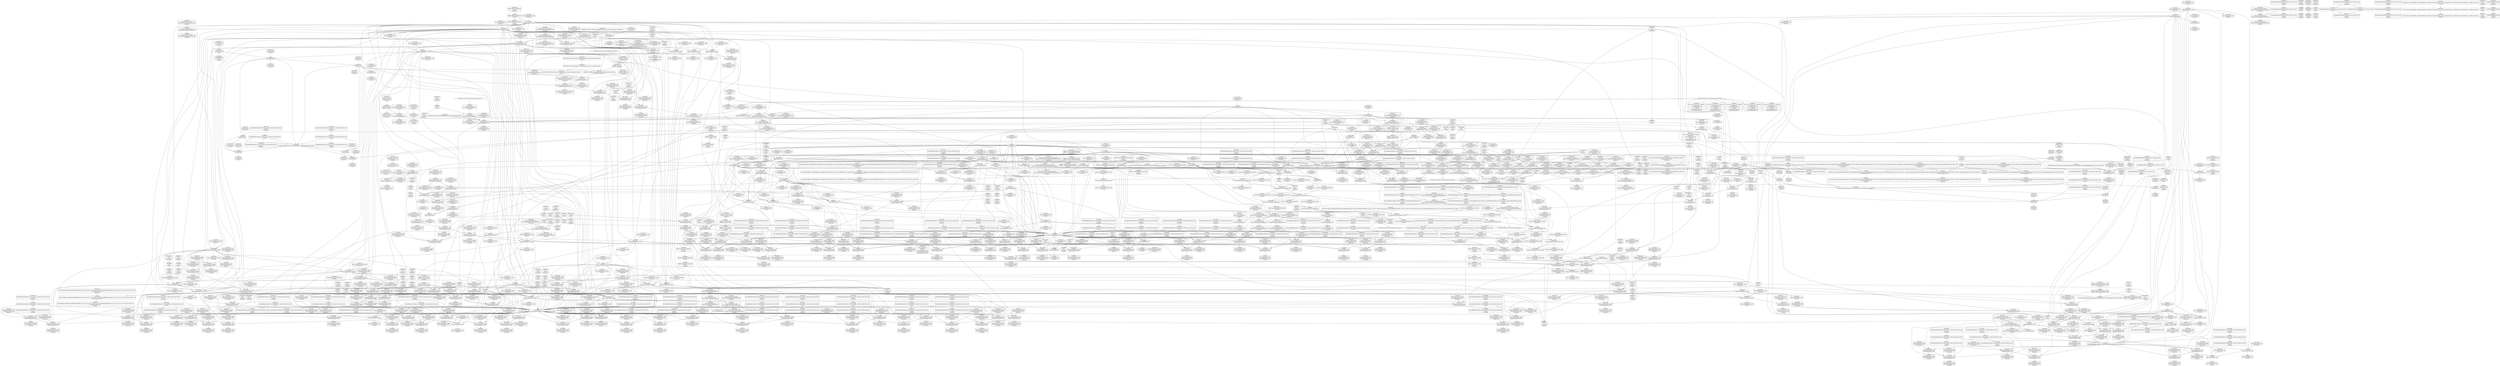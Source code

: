 digraph {
	CE0x3f272f0 [shape=record,shape=Mrecord,label="{CE0x3f272f0|selinux_inode_getsecurity:_tmp18|security/selinux/hooks.c,3087}"]
	CE0x3f48390 [shape=record,shape=Mrecord,label="{CE0x3f48390|selinux_inode_getsecurity:_tmp38|security/selinux/hooks.c,3094|*SummSource*}"]
	CE0x3e8d5e0 [shape=record,shape=Mrecord,label="{CE0x3e8d5e0|selinux_inode_getsecctx:_tmp11|security/selinux/hooks.c,5741}"]
	CE0x3edaf20 [shape=record,shape=Mrecord,label="{CE0x3edaf20|selinux_inode_getsecurity:_if.end17|*SummSource*}"]
	CE0x3faa830 [shape=record,shape=Mrecord,label="{CE0x3faa830|cred_has_capability:_tmp15|security/selinux/hooks.c,1575|*SummSource*}"]
	CE0x3f3e990 [shape=record,shape=Mrecord,label="{CE0x3f3e990|selinux_inode_getsecurity:_tmp33|security/selinux/hooks.c,3090|*SummSink*}"]
	CE0x3edbcb0 [shape=record,shape=Mrecord,label="{CE0x3edbcb0|selinux_inode_getsecurity:_bb}"]
	CE0x3ebc150 [shape=record,shape=Mrecord,label="{CE0x3ebc150|get_current:_tmp|*SummSource*}"]
	CE0x3f7d4b0 [shape=record,shape=Mrecord,label="{CE0x3f7d4b0|avc_has_perm_noaudit:_tclass|Function::avc_has_perm_noaudit&Arg::tclass::|*SummSource*}"]
	CE0x3f48590 [shape=record,shape=Mrecord,label="{CE0x3f48590|selinux_inode_getsecurity:_tmp42|security/selinux/hooks.c,3095|*SummSource*}"]
	CE0x3fafe80 [shape=record,shape=Mrecord,label="{CE0x3fafe80|_switch_i32_%shr,_label_%sw.default_i32_0,_label_%sw.bb_i32_1,_label_%sw.bb2_,_!dbg_!27727|security/selinux/hooks.c,1565|*SummSink*}"]
	CE0x3f3d760 [shape=record,shape=Mrecord,label="{CE0x3f3d760|selinux_inode_getsecurity:_tmp30|security/selinux/hooks.c,3089|*SummSink*}"]
	CE0x3fa37d0 [shape=record,shape=Mrecord,label="{CE0x3fa37d0|cred_sid:_sid|security/selinux/hooks.c,197|*SummSource*}"]
	CE0x3ebd330 [shape=record,shape=Mrecord,label="{CE0x3ebd330|cred_has_capability:_if.then9|*SummSource*}"]
	CE0x3ebf1a0 [shape=record,shape=Mrecord,label="{CE0x3ebf1a0|i64*_getelementptr_inbounds_(_2_x_i64_,_2_x_i64_*___llvm_gcov_ctr98,_i64_0,_i64_1)|*Constant*|*SummSource*}"]
	CE0x3e8afe0 [shape=record,shape=Mrecord,label="{CE0x3e8afe0|selinux_inode_getsecurity:_tmp15|security/selinux/hooks.c,3087}"]
	CE0x3f0e0d0 [shape=record,shape=Mrecord,label="{CE0x3f0e0d0|cred_has_capability:_audit|Function::cred_has_capability&Arg::audit::|*SummSink*}"]
	CE0x3f84670 [shape=record,shape=Mrecord,label="{CE0x3f84670|avc_audit:_a|Function::avc_audit&Arg::a::|*SummSource*}"]
	CE0x3f4f8d0 [shape=record,shape=Mrecord,label="{CE0x3f4f8d0|selinux_inode_getsecurity:_tmp45|security/selinux/hooks.c,3097}"]
	CE0x3f08800 [shape=record,shape=Mrecord,label="{CE0x3f08800|selinux_capable:_tmp6|security/selinux/hooks.c,2009}"]
	CE0x3faef10 [shape=record,shape=Mrecord,label="{CE0x3faef10|cred_has_capability:_call8|security/selinux/hooks.c,1581|*SummSource*}"]
	CE0x370dfd0 [shape=record,shape=Mrecord,label="{CE0x370dfd0|i8*_getelementptr_inbounds_(_8_x_i8_,_8_x_i8_*_.str63,_i32_0,_i32_0)|*Constant*}"]
	CE0x3e89b30 [shape=record,shape=Mrecord,label="{CE0x3e89b30|i64_6|*Constant*|*SummSink*}"]
	CE0x3f93960 [shape=record,shape=Mrecord,label="{CE0x3f93960|i64*_getelementptr_inbounds_(_21_x_i64_,_21_x_i64_*___llvm_gcov_ctr143,_i64_0,_i64_20)|*Constant*|*SummSink*}"]
	CE0x3eddd90 [shape=record,shape=Mrecord,label="{CE0x3eddd90|selinux_inode_getsecurity:_tmp16|security/selinux/hooks.c,3087|*SummSink*}"]
	CE0x3f749c0 [shape=record,shape=Mrecord,label="{CE0x3f749c0|cred_has_capability:_type|security/selinux/hooks.c,1562|*SummSource*}"]
	CE0x3f37cd0 [shape=record,shape=Mrecord,label="{CE0x3f37cd0|COLLAPSED:_GCMRE_current_task_external_global_%struct.task_struct*:_elem_0::|security/selinux/hooks.c,3087}"]
	CE0x3ebc020 [shape=record,shape=Mrecord,label="{CE0x3ebc020|selinux_inode_getsecurity:_size|security/selinux/hooks.c, 3070|*SummSink*}"]
	CE0x3eafab0 [shape=record,shape=Mrecord,label="{CE0x3eafab0|GLOBAL:___llvm_gcov_ctr338|Global_var:__llvm_gcov_ctr338|*SummSink*}"]
	CE0x3ea40c0 [shape=record,shape=Mrecord,label="{CE0x3ea40c0|i64*_getelementptr_inbounds_(_6_x_i64_,_6_x_i64_*___llvm_gcov_ctr338,_i64_0,_i64_5)|*Constant*}"]
	CE0x3f4d700 [shape=record,shape=Mrecord,label="{CE0x3f4d700|selinux_inode_getsecurity:_tmp35|security/selinux/hooks.c,3093}"]
	CE0x3ee52f0 [shape=record,shape=Mrecord,label="{CE0x3ee52f0|__llvm_gcov_indirect_counter_increment:_tmp6}"]
	CE0x3edc6e0 [shape=record,shape=Mrecord,label="{CE0x3edc6e0|i8*_null|*Constant*}"]
	CE0x3f395f0 [shape=record,shape=Mrecord,label="{CE0x3f395f0|selinux_capable:_cred|Function::selinux_capable&Arg::cred::|*SummSink*}"]
	CE0x3f65050 [shape=record,shape=Mrecord,label="{CE0x3f65050|i64*_getelementptr_inbounds_(_21_x_i64_,_21_x_i64_*___llvm_gcov_ctr143,_i64_0,_i64_17)|*Constant*|*SummSource*}"]
	CE0x3f35e20 [shape=record,shape=Mrecord,label="{CE0x3f35e20|GLOBAL:_get_current|*Constant*}"]
	CE0x3e9e460 [shape=record,shape=Mrecord,label="{CE0x3e9e460|selinux_inode_getsecctx:_bb|*SummSource*}"]
	CE0x3ed8e30 [shape=record,shape=Mrecord,label="{CE0x3ed8e30|GLOBAL:_cred_sid|*Constant*|*SummSource*}"]
	CE0x3f2f150 [shape=record,shape=Mrecord,label="{CE0x3f2f150|selinux_inode_getsecurity:_tmp20|security/selinux/hooks.c,3087|*SummSource*}"]
	CE0x3f4b220 [shape=record,shape=Mrecord,label="{CE0x3f4b220|selinux_inode_getsecurity:_tmp44|security/selinux/hooks.c,3096}"]
	CE0x3f2c380 [shape=record,shape=Mrecord,label="{CE0x3f2c380|selinux_inode_getsecurity:_call1|security/selinux/hooks.c,3087|*SummSink*}"]
	CE0x3f29850 [shape=record,shape=Mrecord,label="{CE0x3f29850|selinux_inode_getsecurity:_tmp7|security/selinux/hooks.c,3075|*SummSink*}"]
	CE0x3f7f6e0 [shape=record,shape=Mrecord,label="{CE0x3f7f6e0|cred_has_capability:_tmp18|security/selinux/hooks.c,1580|*SummSink*}"]
	CE0x3f3a570 [shape=record,shape=Mrecord,label="{CE0x3f3a570|selinux_capable:_cap|Function::selinux_capable&Arg::cap::}"]
	CE0x3ebc2c0 [shape=record,shape=Mrecord,label="{CE0x3ebc2c0|cred_has_capability:_sw.epilog}"]
	CE0x3f4c4c0 [shape=record,shape=Mrecord,label="{CE0x3f4c4c0|selinux_inode_getsecurity:_tobool15|security/selinux/hooks.c,3094|*SummSink*}"]
	CE0x3ef00d0 [shape=record,shape=Mrecord,label="{CE0x3ef00d0|_call_void_mcount()_#3}"]
	CE0x3eea100 [shape=record,shape=Mrecord,label="{CE0x3eea100|i32_-95|*Constant*|*SummSource*}"]
	CE0x3ed6860 [shape=record,shape=Mrecord,label="{CE0x3ed6860|i64*_getelementptr_inbounds_(_6_x_i64_,_6_x_i64_*___llvm_gcov_ctr142,_i64_0,_i64_0)|*Constant*|*SummSource*}"]
	CE0x3e9f330 [shape=record,shape=Mrecord,label="{CE0x3e9f330|i64*_getelementptr_inbounds_(_6_x_i64_,_6_x_i64_*___llvm_gcov_ctr338,_i64_0,_i64_0)|*Constant*|*SummSource*}"]
	CE0x3f29f70 [shape=record,shape=Mrecord,label="{CE0x3f29f70|_ret_i32_%retval.0,_!dbg_!27725|security/selinux/hooks.c,2012}"]
	CE0x3ec5920 [shape=record,shape=Mrecord,label="{CE0x3ec5920|selinux_capable:_tmp11|security/selinux/hooks.c,2012|*SummSink*}"]
	CE0x3fa7e50 [shape=record,shape=Mrecord,label="{CE0x3fa7e50|i16_4|*Constant*}"]
	CE0x3eac1a0 [shape=record,shape=Mrecord,label="{CE0x3eac1a0|selinux_inode_getsecctx:_ctxlen|Function::selinux_inode_getsecctx&Arg::ctxlen::}"]
	CE0x3fad110 [shape=record,shape=Mrecord,label="{CE0x3fad110|GLOBAL:_printk|*Constant*}"]
	CE0x3f4f260 [shape=record,shape=Mrecord,label="{CE0x3f4f260|i64_20|*Constant*|*SummSource*}"]
	CE0x3f85250 [shape=record,shape=Mrecord,label="{CE0x3f85250|0:_i32,_4:_i32,_8:_i32,_12:_i32,_:_CMRE_16,20_|*MultipleSource*|security/selinux/hooks.c,196|*LoadInst*|security/selinux/hooks.c,196|security/selinux/hooks.c,197}"]
	CE0x3f20c50 [shape=record,shape=Mrecord,label="{CE0x3f20c50|i64*_getelementptr_inbounds_(_26_x_i64_,_26_x_i64_*___llvm_gcov_ctr242,_i64_0,_i64_22)|*Constant*|*SummSource*}"]
	CE0x3f838e0 [shape=record,shape=Mrecord,label="{CE0x3f838e0|avc_audit:_requested|Function::avc_audit&Arg::requested::}"]
	CE0x3f87680 [shape=record,shape=Mrecord,label="{CE0x3f87680|GLOBAL:_cred_sid|*Constant*}"]
	CE0x3f84ab0 [shape=record,shape=Mrecord,label="{CE0x3f84ab0|_ret_i32_%retval.0,_!dbg_!27732|security/selinux/include/avc.h,142|*SummSource*}"]
	CE0x3f2d1b0 [shape=record,shape=Mrecord,label="{CE0x3f2d1b0|selinux_inode_getsecurity:_tmp9|security/selinux/hooks.c,3076|*SummSink*}"]
	CE0x3f4cd20 [shape=record,shape=Mrecord,label="{CE0x3f4cd20|selinux_inode_getsecurity:_call11|security/selinux/hooks.c,3090}"]
	CE0x3f4a120 [shape=record,shape=Mrecord,label="{CE0x3f4a120|i64*_getelementptr_inbounds_(_26_x_i64_,_26_x_i64_*___llvm_gcov_ctr242,_i64_0,_i64_19)|*Constant*}"]
	CE0x3f30cc0 [shape=record,shape=Mrecord,label="{CE0x3f30cc0|i32_3087|*Constant*|*SummSink*}"]
	CE0x3f37f20 [shape=record,shape=Mrecord,label="{CE0x3f37f20|selinux_inode_getsecurity:_tmp27|security/selinux/hooks.c,3087}"]
	CE0x3f7e160 [shape=record,shape=Mrecord,label="{CE0x3f7e160|_ret_i32_%rc.0,_!dbg_!27793|security/selinux/avc.c,744}"]
	CE0x5b234c0 [shape=record,shape=Mrecord,label="{CE0x5b234c0|i8*_getelementptr_inbounds_(_8_x_i8_,_8_x_i8_*_.str63,_i32_0,_i32_0)|*Constant*|*SummSink*}"]
	CE0x3f66560 [shape=record,shape=Mrecord,label="{CE0x3f66560|cred_has_capability:_tmp29|security/selinux/hooks.c,1584|*SummSink*}"]
	CE0x3e9d1e0 [shape=record,shape=Mrecord,label="{CE0x3e9d1e0|selinux_inode_getsecurity:_if.then10}"]
	CE0x3eb01a0 [shape=record,shape=Mrecord,label="{CE0x3eb01a0|_ret_i32_%retval.0,_!dbg_!27779|security/selinux/hooks.c,3104|*SummSink*}"]
	CE0x3f71070 [shape=record,shape=Mrecord,label="{CE0x3f71070|cred_has_capability:_call3|security/selinux/hooks.c,1573|*SummSource*}"]
	CE0x3eea6e0 [shape=record,shape=Mrecord,label="{CE0x3eea6e0|selinux_inode_getsecurity:_retval.0|*SummSink*}"]
	CE0x3ed84f0 [shape=record,shape=Mrecord,label="{CE0x3ed84f0|selinux_inode_getsecurity:_tobool3|security/selinux/hooks.c,3087}"]
	CE0x3f47d00 [shape=record,shape=Mrecord,label="{CE0x3f47d00|selinux_inode_getsecurity:_tmp34|security/selinux/hooks.c,3090|*SummSink*}"]
	CE0x3f2a050 [shape=record,shape=Mrecord,label="{CE0x3f2a050|selinux_capable:_audit|Function::selinux_capable&Arg::audit::}"]
	CE0x3eaf8c0 [shape=record,shape=Mrecord,label="{CE0x3eaf8c0|i64_0|*Constant*|*SummSink*}"]
	CE0x3f2c1c0 [shape=record,shape=Mrecord,label="{CE0x3f2c1c0|selinux_inode_getsecurity:_call1|security/selinux/hooks.c,3087|*SummSource*}"]
	CE0x3f8c230 [shape=record,shape=Mrecord,label="{CE0x3f8c230|i64*_getelementptr_inbounds_(_21_x_i64_,_21_x_i64_*___llvm_gcov_ctr143,_i64_0,_i64_5)|*Constant*|*SummSink*}"]
	CE0x3ee6ff0 [shape=record,shape=Mrecord,label="{CE0x3ee6ff0|selinux_inode_getsecurity:_i_security|security/selinux/hooks.c,3073|*SummSink*}"]
	CE0x3f83e40 [shape=record,shape=Mrecord,label="{CE0x3f83e40|avc_audit:_avd|Function::avc_audit&Arg::avd::|*SummSource*}"]
	CE0x3f86b70 [shape=record,shape=Mrecord,label="{CE0x3f86b70|__llvm_gcov_indirect_counter_increment:_pred}"]
	CE0x3fa6350 [shape=record,shape=Mrecord,label="{CE0x3fa6350|cred_has_capability:_tmp11|security/selinux/hooks.c,1575}"]
	CE0x3e89cd0 [shape=record,shape=Mrecord,label="{CE0x3e89cd0|i64_5|*Constant*}"]
	CE0x3f346f0 [shape=record,shape=Mrecord,label="{CE0x3f346f0|_call_void_lockdep_rcu_suspicious(i8*_getelementptr_inbounds_(_25_x_i8_,_25_x_i8_*_.str3,_i32_0,_i32_0),_i32_3087,_i8*_getelementptr_inbounds_(_45_x_i8_,_45_x_i8_*_.str12,_i32_0,_i32_0))_#10,_!dbg_!27740|security/selinux/hooks.c,3087}"]
	CE0x3fb1e00 [shape=record,shape=Mrecord,label="{CE0x3fb1e00|cred_sid:_tmp4|*LoadInst*|security/selinux/hooks.c,196|*SummSink*}"]
	CE0x3f3cfb0 [shape=record,shape=Mrecord,label="{CE0x3f3cfb0|selinux_inode_getsecurity:_tmp29|security/selinux/hooks.c,3089|*SummSource*}"]
	CE0x3f923f0 [shape=record,shape=Mrecord,label="{CE0x3f923f0|_switch_i32_%shr,_label_%sw.default_i32_0,_label_%sw.bb_i32_1,_label_%sw.bb2_,_!dbg_!27727|security/selinux/hooks.c,1565|*SummSource*}"]
	CE0x3fa8140 [shape=record,shape=Mrecord,label="{CE0x3fa8140|i16_4|*Constant*|*SummSink*}"]
	CE0x3edd610 [shape=record,shape=Mrecord,label="{CE0x3edd610|_call_void_mcount()_#3|*SummSink*}"]
	CE0x3e9dca0 [shape=record,shape=Mrecord,label="{CE0x3e9dca0|selinux_inode_getsecurity:_buffer|Function::selinux_inode_getsecurity&Arg::buffer::|*SummSink*}"]
	CE0x3ec62a0 [shape=record,shape=Mrecord,label="{CE0x3ec62a0|cred_has_capability:_do.end|*SummSource*}"]
	CE0x3f4f700 [shape=record,shape=Mrecord,label="{CE0x3f4f700|i64_21|*Constant*|*SummSource*}"]
	CE0x3ea9cf0 [shape=record,shape=Mrecord,label="{CE0x3ea9cf0|i64*_getelementptr_inbounds_(_2_x_i64_,_2_x_i64_*___llvm_gcov_ctr131,_i64_0,_i64_0)|*Constant*|*SummSource*}"]
	CE0x3f31e80 [shape=record,shape=Mrecord,label="{CE0x3f31e80|selinux_inode_getsecurity:_tmp21|security/selinux/hooks.c,3087}"]
	CE0x3eda040 [shape=record,shape=Mrecord,label="{CE0x3eda040|selinux_capable:_tmp|*SummSink*}"]
	CE0x3fa7f90 [shape=record,shape=Mrecord,label="{CE0x3fa7f90|i16_4|*Constant*|*SummSource*}"]
	CE0x3f2f810 [shape=record,shape=Mrecord,label="{CE0x3f2f810|i64*_getelementptr_inbounds_(_26_x_i64_,_26_x_i64_*___llvm_gcov_ctr242,_i64_0,_i64_9)|*Constant*|*SummSource*}"]
	CE0x3edbb60 [shape=record,shape=Mrecord,label="{CE0x3edbb60|_call_void_mcount()_#3}"]
	CE0x3ee0100 [shape=record,shape=Mrecord,label="{CE0x3ee0100|i32_10|*Constant*|*SummSource*}"]
	CE0x3f68c40 [shape=record,shape=Mrecord,label="{CE0x3f68c40|i32_-22|*Constant*}"]
	CE0x3e93430 [shape=record,shape=Mrecord,label="{CE0x3e93430|cred_has_capability:_do.body|*SummSink*}"]
	CE0x3f22ca0 [shape=record,shape=Mrecord,label="{CE0x3f22ca0|GLOBAL:_selinux_inode_getsecurity.__warned|Global_var:selinux_inode_getsecurity.__warned|*SummSink*}"]
	CE0x3f70a00 [shape=record,shape=Mrecord,label="{CE0x3f70a00|cred_has_capability:_tmp7|security/selinux/hooks.c,1574|*SummSink*}"]
	CE0x3ee9a40 [shape=record,shape=Mrecord,label="{CE0x3ee9a40|GLOBAL:_kfree|*Constant*}"]
	CE0x3f85970 [shape=record,shape=Mrecord,label="{CE0x3f85970|cred_sid:_tmp6|security/selinux/hooks.c,197}"]
	CE0x3f80cb0 [shape=record,shape=Mrecord,label="{CE0x3f80cb0|cred_has_capability:_tmp21|security/selinux/hooks.c,1580|*SummSink*}"]
	CE0x3fab010 [shape=record,shape=Mrecord,label="{CE0x3fab010|cred_has_capability:_tmp16|security/selinux/hooks.c,1576}"]
	CE0x3f88630 [shape=record,shape=Mrecord,label="{CE0x3f88630|__llvm_gcov_indirect_counter_increment:_tmp1}"]
	CE0x3f09b90 [shape=record,shape=Mrecord,label="{CE0x3f09b90|GLOBAL:___llvm_gcov_indirect_counter_increment|*Constant*|*SummSink*}"]
	CE0x3f1a640 [shape=record,shape=Mrecord,label="{CE0x3f1a640|selinux_inode_getsecurity:_tmp2|*LoadInst*|security/selinux/hooks.c,3073}"]
	CE0x3f79a60 [shape=record,shape=Mrecord,label="{CE0x3f79a60|cred_has_capability:_tmp8|security/selinux/hooks.c,1575|*SummSource*}"]
	CE0x3ec5270 [shape=record,shape=Mrecord,label="{CE0x3ec5270|i64*_getelementptr_inbounds_(_6_x_i64_,_6_x_i64_*___llvm_gcov_ctr142,_i64_0,_i64_5)|*Constant*|*SummSource*}"]
	CE0x3f20ff0 [shape=record,shape=Mrecord,label="{CE0x3f20ff0|selinux_inode_getsecurity:_tmp50|security/selinux/hooks.c,3098}"]
	CE0x3f1fe60 [shape=record,shape=Mrecord,label="{CE0x3f1fe60|selinux_inode_getsecurity:_tmp48|security/selinux/hooks.c,3097}"]
	CE0x3eaf390 [shape=record,shape=Mrecord,label="{CE0x3eaf390|selinux_inode_getsecctx:_retval.0|*SummSink*}"]
	CE0x3f515a0 [shape=record,shape=Mrecord,label="{CE0x3f515a0|i64_18|*Constant*|*SummSource*}"]
	CE0x3f78bf0 [shape=record,shape=Mrecord,label="{CE0x3f78bf0|i32_1575|*Constant*|*SummSource*}"]
	CE0x3eda920 [shape=record,shape=Mrecord,label="{CE0x3eda920|GLOBAL:_cap_capable|*Constant*|*SummSource*}"]
	CE0x3f26f90 [shape=record,shape=Mrecord,label="{CE0x3f26f90|selinux_inode_getsecurity:_tmp17|security/selinux/hooks.c,3087|*SummSink*}"]
	CE0x3eba8c0 [shape=record,shape=Mrecord,label="{CE0x3eba8c0|i64*_getelementptr_inbounds_(_26_x_i64_,_26_x_i64_*___llvm_gcov_ctr242,_i64_0,_i64_25)|*Constant*|*SummSource*}"]
	CE0x3f28950 [shape=record,shape=Mrecord,label="{CE0x3f28950|i64_0|*Constant*}"]
	CE0x3ec4700 [shape=record,shape=Mrecord,label="{CE0x3ec4700|_ret_i32_%retval.0,_!dbg_!27765|security/selinux/hooks.c,1586|*SummSource*}"]
	CE0x3e8ac40 [shape=record,shape=Mrecord,label="{CE0x3e8ac40|selinux_inode_getsecurity:_tmp14|security/selinux/hooks.c,3087|*SummSource*}"]
	CE0x3eea9c0 [shape=record,shape=Mrecord,label="{CE0x3eea9c0|selinux_inode_getsecurity:_tmp57|security/selinux/hooks.c,3104}"]
	CE0x3f33390 [shape=record,shape=Mrecord,label="{CE0x3f33390|selinux_inode_getsecurity:_tmp23|security/selinux/hooks.c,3087|*SummSink*}"]
	CE0x3f7ab10 [shape=record,shape=Mrecord,label="{CE0x3f7ab10|i8*_getelementptr_inbounds_(_25_x_i8_,_25_x_i8_*_.str3,_i32_0,_i32_0)|*Constant*}"]
	CE0x3f7f9a0 [shape=record,shape=Mrecord,label="{CE0x3f7f9a0|GLOBAL:___llvm_gcov_ctr143|Global_var:__llvm_gcov_ctr143}"]
	CE0x3f71f10 [shape=record,shape=Mrecord,label="{CE0x3f71f10|__llvm_gcov_indirect_counter_increment:_predecessor|Function::__llvm_gcov_indirect_counter_increment&Arg::predecessor::|*SummSink*}"]
	CE0x3f149a0 [shape=record,shape=Mrecord,label="{CE0x3f149a0|selinux_capable:_return|*SummSink*}"]
	CE0x3fb24d0 [shape=record,shape=Mrecord,label="{CE0x3fb24d0|cred_has_capability:_sw.bb|*SummSink*}"]
	CE0x3f8f600 [shape=record,shape=Mrecord,label="{CE0x3f8f600|i64*_getelementptr_inbounds_(_21_x_i64_,_21_x_i64_*___llvm_gcov_ctr143,_i64_0,_i64_7)|*Constant*|*SummSource*}"]
	CE0x3f71a40 [shape=record,shape=Mrecord,label="{CE0x3f71a40|__llvm_gcov_indirect_counter_increment:_tmp3|*SummSource*}"]
	CE0x3f697d0 [shape=record,shape=Mrecord,label="{CE0x3f697d0|cred_has_capability:_retval.0|*SummSink*}"]
	CE0x3eca300 [shape=record,shape=Mrecord,label="{CE0x3eca300|selinux_inode_getsecurity:_name|Function::selinux_inode_getsecurity&Arg::name::|*SummSource*}"]
	CE0x3f895d0 [shape=record,shape=Mrecord,label="{CE0x3f895d0|__llvm_gcov_indirect_counter_increment:_tmp2|*SummSink*}"]
	CE0x3f74120 [shape=record,shape=Mrecord,label="{CE0x3f74120|cred_has_capability:_avd|security/selinux/hooks.c, 1556}"]
	CE0x3e9f590 [shape=record,shape=Mrecord,label="{CE0x3e9f590|i64*_getelementptr_inbounds_(_6_x_i64_,_6_x_i64_*___llvm_gcov_ctr338,_i64_0,_i64_0)|*Constant*}"]
	CE0x3e89d40 [shape=record,shape=Mrecord,label="{CE0x3e89d40|i64_5|*Constant*|*SummSource*}"]
	CE0x3f3cd60 [shape=record,shape=Mrecord,label="{CE0x3f3cd60|selinux_inode_getsecurity:_tmp29|security/selinux/hooks.c,3089}"]
	CE0x3eb2f20 [shape=record,shape=Mrecord,label="{CE0x3eb2f20|selinux_inode_getsecctx:_if.then}"]
	CE0x3eb0280 [shape=record,shape=Mrecord,label="{CE0x3eb0280|i32_0|*Constant*}"]
	CE0x3edac70 [shape=record,shape=Mrecord,label="{CE0x3edac70|selinux_inode_getsecurity:_if.end14|*SummSource*}"]
	CE0x3f4f860 [shape=record,shape=Mrecord,label="{CE0x3f4f860|selinux_inode_getsecurity:_tmp49|security/selinux/hooks.c,3098|*SummSource*}"]
	CE0x3edfb80 [shape=record,shape=Mrecord,label="{CE0x3edfb80|cred_sid:_tmp|*SummSource*}"]
	CE0x3f49840 [shape=record,shape=Mrecord,label="{CE0x3f49840|selinux_inode_getsecurity:_tmp38|security/selinux/hooks.c,3094|*SummSink*}"]
	CE0x3f7ca90 [shape=record,shape=Mrecord,label="{CE0x3f7ca90|avc_has_perm_noaudit:_ssid|Function::avc_has_perm_noaudit&Arg::ssid::|*SummSource*}"]
	CE0x3f0d620 [shape=record,shape=Mrecord,label="{CE0x3f0d620|cred_has_capability:_cred|Function::cred_has_capability&Arg::cred::}"]
	CE0x3f8d7c0 [shape=record,shape=Mrecord,label="{CE0x3f8d7c0|cred_has_capability:_u|security/selinux/hooks.c,1563|*SummSink*}"]
	CE0x3eda0d0 [shape=record,shape=Mrecord,label="{CE0x3eda0d0|selinux_capable:_call|security/selinux/hooks.c,2007}"]
	CE0x3eaa850 [shape=record,shape=Mrecord,label="{CE0x3eaa850|GLOBAL:_current_task|Global_var:current_task|*SummSource*}"]
	CE0x3faa1c0 [shape=record,shape=Mrecord,label="{CE0x3faa1c0|i64*_getelementptr_inbounds_(_21_x_i64_,_21_x_i64_*___llvm_gcov_ctr143,_i64_0,_i64_11)|*Constant*}"]
	CE0x3f3f520 [shape=record,shape=Mrecord,label="{CE0x3f3f520|selinux_inode_getsecurity:_tmp35|security/selinux/hooks.c,3093|*SummSource*}"]
	CE0x3e9f910 [shape=record,shape=Mrecord,label="{CE0x3e9f910|get_current:_tmp1|*SummSink*}"]
	CE0x3f280a0 [shape=record,shape=Mrecord,label="{CE0x3f280a0|selinux_inode_getsecurity:_tmp4|security/selinux/hooks.c,3075|*SummSource*}"]
	CE0x3f342e0 [shape=record,shape=Mrecord,label="{CE0x3f342e0|i8_1|*Constant*|*SummSink*}"]
	CE0x3f61d10 [shape=record,shape=Mrecord,label="{CE0x3f61d10|cred_has_capability:_tobool|security/selinux/hooks.c,1582}"]
	CE0x3f0df40 [shape=record,shape=Mrecord,label="{CE0x3f0df40|cred_has_capability:_audit|Function::cred_has_capability&Arg::audit::|*SummSource*}"]
	CE0x3f0a1f0 [shape=record,shape=Mrecord,label="{CE0x3f0a1f0|cred_sid:_tmp2}"]
	CE0x3f799f0 [shape=record,shape=Mrecord,label="{CE0x3f799f0|cred_has_capability:_tmp8|security/selinux/hooks.c,1575}"]
	CE0x3fa4630 [shape=record,shape=Mrecord,label="{CE0x3fa4630|cred_has_capability:_tmp|*SummSink*}"]
	CE0x3f1f240 [shape=record,shape=Mrecord,label="{CE0x3f1f240|selinux_inode_getsecurity:_tmp46|security/selinux/hooks.c,3097}"]
	CE0x3f3c670 [shape=record,shape=Mrecord,label="{CE0x3f3c670|i64_14|*Constant*|*SummSource*}"]
	CE0x3f945f0 [shape=record,shape=Mrecord,label="{CE0x3f945f0|cred_sid:_bb}"]
	CE0x3e9a090 [shape=record,shape=Mrecord,label="{CE0x3e9a090|selinux_inode_getsecurity:_alloc|Function::selinux_inode_getsecurity&Arg::alloc::|*SummSink*}"]
	CE0x3fa1d20 [shape=record,shape=Mrecord,label="{CE0x3fa1d20|__llvm_gcov_indirect_counter_increment:_tmp|*SummSource*}"]
	CE0x3f1f490 [shape=record,shape=Mrecord,label="{CE0x3f1f490|selinux_inode_getsecurity:_tmp46|security/selinux/hooks.c,3097|*SummSource*}"]
	CE0x3ea7cf0 [shape=record,shape=Mrecord,label="{CE0x3ea7cf0|cred_has_capability:_if.end10|*SummSink*}"]
	CE0x3eaaa40 [shape=record,shape=Mrecord,label="{CE0x3eaaa40|GLOBAL:_current_task|Global_var:current_task|*SummSink*}"]
	CE0x3faa380 [shape=record,shape=Mrecord,label="{CE0x3faa380|i64*_getelementptr_inbounds_(_21_x_i64_,_21_x_i64_*___llvm_gcov_ctr143,_i64_0,_i64_11)|*Constant*|*SummSource*}"]
	CE0x3ee7e20 [shape=record,shape=Mrecord,label="{CE0x3ee7e20|i64*_getelementptr_inbounds_(_26_x_i64_,_26_x_i64_*___llvm_gcov_ctr242,_i64_0,_i64_23)|*Constant*}"]
	CE0x3f7c370 [shape=record,shape=Mrecord,label="{CE0x3f7c370|GLOBAL:_avc_has_perm_noaudit|*Constant*|*SummSink*}"]
	CE0x3f3f910 [shape=record,shape=Mrecord,label="{CE0x3f3f910|i32_3|*Constant*|*SummSink*}"]
	CE0x3ee6290 [shape=record,shape=Mrecord,label="{CE0x3ee6290|%struct.task_struct*_(%struct.task_struct**)*_asm_movq_%gs:$_1:P_,$0_,_r,im,_dirflag_,_fpsr_,_flags_|*SummSource*}"]
	CE0x3f85e00 [shape=record,shape=Mrecord,label="{CE0x3f85e00|COLLAPSED:_GCMRE___llvm_gcov_ctr143_internal_global_21_x_i64_zeroinitializer:_elem_0:default:}"]
	CE0x3e89de0 [shape=record,shape=Mrecord,label="{CE0x3e89de0|i64_5|*Constant*|*SummSink*}"]
	CE0x3fa2f80 [shape=record,shape=Mrecord,label="{CE0x3fa2f80|cred_has_capability:_tmp2|security/selinux/hooks.c,1567|*SummSource*}"]
	CE0x3f4a640 [shape=record,shape=Mrecord,label="{CE0x3f4a640|i64*_getelementptr_inbounds_(_26_x_i64_,_26_x_i64_*___llvm_gcov_ctr242,_i64_0,_i64_19)|*Constant*|*SummSink*}"]
	CE0x3ec4070 [shape=record,shape=Mrecord,label="{CE0x3ec4070|selinux_capable:_tobool|security/selinux/hooks.c,2008|*SummSink*}"]
	CE0x3f7e040 [shape=record,shape=Mrecord,label="{CE0x3f7e040|avc_has_perm_noaudit:_flags|Function::avc_has_perm_noaudit&Arg::flags::|*SummSource*}"]
	CE0x3f83500 [shape=record,shape=Mrecord,label="{CE0x3f83500|avc_audit:_tclass|Function::avc_audit&Arg::tclass::}"]
	CE0x3f4fbe0 [shape=record,shape=Mrecord,label="{CE0x3f4fbe0|selinux_inode_getsecurity:_call13|security/selinux/hooks.c,3093}"]
	CE0x3ed7c70 [shape=record,shape=Mrecord,label="{CE0x3ed7c70|selinux_inode_getsecurity:_do.body|*SummSource*}"]
	CE0x3f7bdb0 [shape=record,shape=Mrecord,label="{CE0x3f7bdb0|cred_has_capability:_bb|*SummSink*}"]
	CE0x3fa7600 [shape=record,shape=Mrecord,label="{CE0x3fa7600|cred_has_capability:_tmp17|security/selinux/hooks.c,1576}"]
	CE0x3eea2c0 [shape=record,shape=Mrecord,label="{CE0x3eea2c0|i32_-95|*Constant*|*SummSink*}"]
	CE0x3fa8ae0 [shape=record,shape=Mrecord,label="{CE0x3fa8ae0|cred_has_capability:_call7|security/selinux/hooks.c,1579}"]
	CE0x3f4b560 [shape=record,shape=Mrecord,label="{CE0x3f4b560|i64*_getelementptr_inbounds_(_26_x_i64_,_26_x_i64_*___llvm_gcov_ctr242,_i64_0,_i64_16)|*Constant*}"]
	CE0x3f28ca0 [shape=record,shape=Mrecord,label="{CE0x3f28ca0|selinux_inode_getsecurity:_tmp5|security/selinux/hooks.c,3075|*SummSink*}"]
	CE0x3ee4fd0 [shape=record,shape=Mrecord,label="{CE0x3ee4fd0|selinux_inode_getsecurity:_do.end|*SummSource*}"]
	CE0x3eb1bb0 [shape=record,shape=Mrecord,label="{CE0x3eb1bb0|_ret_i32_%retval.0,_!dbg_!27724|security/selinux/hooks.c,5741|*SummSink*}"]
	CE0x3fa7a40 [shape=record,shape=Mrecord,label="{CE0x3fa7a40|cred_has_capability:_tmp17|security/selinux/hooks.c,1576|*SummSource*}"]
	CE0x3f8f100 [shape=record,shape=Mrecord,label="{CE0x3f8f100|i32_5|*Constant*|*SummSource*}"]
	CE0x3edcb50 [shape=record,shape=Mrecord,label="{CE0x3edcb50|_ret_i32_%tmp6,_!dbg_!27716|security/selinux/hooks.c,197|*SummSink*}"]
	CE0x3ec4690 [shape=record,shape=Mrecord,label="{CE0x3ec4690|selinux_capable:_if.end|*SummSink*}"]
	CE0x3f33c20 [shape=record,shape=Mrecord,label="{CE0x3f33c20|selinux_inode_getsecurity:_tmp24|security/selinux/hooks.c,3087|*SummSink*}"]
	CE0x3f21d00 [shape=record,shape=Mrecord,label="{CE0x3f21d00|selinux_inode_getsecurity:_tmp52|security/selinux/hooks.c,3101|*SummSource*}"]
	CE0x3f33270 [shape=record,shape=Mrecord,label="{CE0x3f33270|i64*_getelementptr_inbounds_(_26_x_i64_,_26_x_i64_*___llvm_gcov_ctr242,_i64_0,_i64_11)|*Constant*|*SummSource*}"]
	CE0x3f26b10 [shape=record,shape=Mrecord,label="{CE0x3f26b10|i64_7|*Constant*}"]
	CE0x3e93530 [shape=record,shape=Mrecord,label="{CE0x3e93530|cred_has_capability:_if.end10}"]
	CE0x3f0c660 [shape=record,shape=Mrecord,label="{CE0x3f0c660|selinux_capable:_tmp2|security/selinux/hooks.c,2008|*SummSource*}"]
	CE0x3f326b0 [shape=record,shape=Mrecord,label="{CE0x3f326b0|selinux_inode_getsecurity:_tmp22|security/selinux/hooks.c,3087|*SummSink*}"]
	CE0x3f3a410 [shape=record,shape=Mrecord,label="{CE0x3f3a410|i32_33|*Constant*|*SummSink*}"]
	CE0x3f7a1c0 [shape=record,shape=Mrecord,label="{CE0x3f7a1c0|cred_has_capability:_tmp9|security/selinux/hooks.c,1575|*SummSource*}"]
	CE0x3f7e1d0 [shape=record,shape=Mrecord,label="{CE0x3f7e1d0|avc_has_perm_noaudit:_avd|Function::avc_has_perm_noaudit&Arg::avd::|*SummSink*}"]
	CE0x3f865c0 [shape=record,shape=Mrecord,label="{CE0x3f865c0|i64**_getelementptr_inbounds_(_3_x_i64*_,_3_x_i64*_*___llvm_gcda_edge_table144,_i64_0,_i64_0)|*Constant*|*SummSink*}"]
	CE0x3f78e40 [shape=record,shape=Mrecord,label="{CE0x3f78e40|i64*_getelementptr_inbounds_(_21_x_i64_,_21_x_i64_*___llvm_gcov_ctr143,_i64_0,_i64_8)|*Constant*|*SummSink*}"]
	CE0x3edae30 [shape=record,shape=Mrecord,label="{CE0x3edae30|selinux_inode_getsecurity:_if.end17}"]
	CE0x3e9a100 [shape=record,shape=Mrecord,label="{CE0x3e9a100|_ret_i32_%retval.0,_!dbg_!27779|security/selinux/hooks.c,3104}"]
	CE0x3f37110 [shape=record,shape=Mrecord,label="{CE0x3f37110|_ret_%struct.task_struct*_%tmp4,_!dbg_!27714|./arch/x86/include/asm/current.h,14|*SummSink*}"]
	CE0x3f84bd0 [shape=record,shape=Mrecord,label="{CE0x3f84bd0|_ret_i32_%retval.0,_!dbg_!27732|security/selinux/include/avc.h,142|*SummSink*}"]
	CE0x3f89fe0 [shape=record,shape=Mrecord,label="{CE0x3f89fe0|cred_has_capability:_ad|security/selinux/hooks.c, 1555|*SummSource*}"]
	CE0x3f37520 [shape=record,shape=Mrecord,label="{CE0x3f37520|i32_78|*Constant*|*SummSource*}"]
	CE0x3f201e0 [shape=record,shape=Mrecord,label="{CE0x3f201e0|selinux_inode_getsecurity:_tmp48|security/selinux/hooks.c,3097|*SummSink*}"]
	CE0x3f837d0 [shape=record,shape=Mrecord,label="{CE0x3f837d0|avc_audit:_tclass|Function::avc_audit&Arg::tclass::|*SummSink*}"]
	CE0x3f30990 [shape=record,shape=Mrecord,label="{CE0x3f30990|i32_3087|*Constant*}"]
	CE0x3f31460 [shape=record,shape=Mrecord,label="{CE0x3f31460|i8*_getelementptr_inbounds_(_45_x_i8_,_45_x_i8_*_.str12,_i32_0,_i32_0)|*Constant*|*SummSink*}"]
	CE0x3ed74e0 [shape=record,shape=Mrecord,label="{CE0x3ed74e0|selinux_capable:_tmp4|security/selinux/hooks.c,2008|*SummSink*}"]
	CE0x3f4fab0 [shape=record,shape=Mrecord,label="{CE0x3f4fab0|selinux_inode_getsecurity:_tmp45|security/selinux/hooks.c,3097|*SummSink*}"]
	CE0x3eebc20 [shape=record,shape=Mrecord,label="{CE0x3eebc20|selinux_capable:_tmp}"]
	CE0x3f3e800 [shape=record,shape=Mrecord,label="{CE0x3f3e800|i64*_getelementptr_inbounds_(_26_x_i64_,_26_x_i64_*___llvm_gcov_ctr242,_i64_0,_i64_15)|*Constant*|*SummSource*}"]
	CE0x3faba90 [shape=record,shape=Mrecord,label="{CE0x3faba90|cred_has_capability:_u|security/selinux/hooks.c,1563}"]
	CE0x3f0e250 [shape=record,shape=Mrecord,label="{CE0x3f0e250|i64*_getelementptr_inbounds_(_6_x_i64_,_6_x_i64_*___llvm_gcov_ctr142,_i64_0,_i64_5)|*Constant*|*SummSink*}"]
	CE0x3f26970 [shape=record,shape=Mrecord,label="{CE0x3f26970|i64_8|*Constant*|*SummSink*}"]
	CE0x3f3c6e0 [shape=record,shape=Mrecord,label="{CE0x3f3c6e0|i64_14|*Constant*|*SummSink*}"]
	CE0x3f64090 [shape=record,shape=Mrecord,label="{CE0x3f64090|cred_has_capability:_tmp24|security/selinux/hooks.c,1582|*SummSink*}"]
	CE0x3eac4c0 [shape=record,shape=Mrecord,label="{CE0x3eac4c0|selinux_inode_getsecctx:_ctxlen|Function::selinux_inode_getsecctx&Arg::ctxlen::|*SummSink*}"]
	CE0x3f74f40 [shape=record,shape=Mrecord,label="{CE0x3f74f40|i32_0|*Constant*}"]
	CE0x3f89b10 [shape=record,shape=Mrecord,label="{CE0x3f89b10|cred_has_capability:_sw.bb2|*SummSource*}"]
	CE0x3fb1bf0 [shape=record,shape=Mrecord,label="{CE0x3fb1bf0|cred_sid:_tmp4|*LoadInst*|security/selinux/hooks.c,196}"]
	CE0x3eebff0 [shape=record,shape=Mrecord,label="{CE0x3eebff0|_call_void_mcount()_#3|*SummSource*}"]
	CE0x3fabfd0 [shape=record,shape=Mrecord,label="{CE0x3fabfd0|i64_1|*Constant*}"]
	CE0x3ed5c30 [shape=record,shape=Mrecord,label="{CE0x3ed5c30|selinux_inode_getsecurity:_tmp}"]
	CE0x3f208a0 [shape=record,shape=Mrecord,label="{CE0x3f208a0|i64*_getelementptr_inbounds_(_26_x_i64_,_26_x_i64_*___llvm_gcov_ctr242,_i64_0,_i64_22)|*Constant*}"]
	CE0x3f8d3f0 [shape=record,shape=Mrecord,label="{CE0x3f8d3f0|cred_has_capability:_return|*SummSink*}"]
	CE0x3f49da0 [shape=record,shape=Mrecord,label="{CE0x3f49da0|selinux_inode_getsecurity:_tmp42|security/selinux/hooks.c,3095}"]
	CE0x3fa8500 [shape=record,shape=Mrecord,label="{CE0x3fa8500|i16_47|*Constant*|*SummSource*}"]
	CE0x3f30b30 [shape=record,shape=Mrecord,label="{CE0x3f30b30|i32_3087|*Constant*|*SummSource*}"]
	CE0x3f0ddb0 [shape=record,shape=Mrecord,label="{CE0x3f0ddb0|cred_has_capability:_cap|Function::cred_has_capability&Arg::cap::|*SummSink*}"]
	CE0x3f62650 [shape=record,shape=Mrecord,label="{CE0x3f62650|i64_15|*Constant*|*SummSource*}"]
	CE0x3f390b0 [shape=record,shape=Mrecord,label="{CE0x3f390b0|selinux_capable:_entry|*SummSink*}"]
	CE0x3e9ee00 [shape=record,shape=Mrecord,label="{CE0x3e9ee00|i64_1|*Constant*}"]
	CE0x3ebd6d0 [shape=record,shape=Mrecord,label="{CE0x3ebd6d0|i64*_getelementptr_inbounds_(_26_x_i64_,_26_x_i64_*___llvm_gcov_ctr242,_i64_0,_i64_0)|*Constant*}"]
	CE0x3f506d0 [shape=record,shape=Mrecord,label="{CE0x3f506d0|selinux_inode_getsecurity:_error.0|*SummSource*}"]
	CE0x3fa40b0 [shape=record,shape=Mrecord,label="{CE0x3fa40b0|i8*_getelementptr_inbounds_(_40_x_i8_,_40_x_i8_*_.str49,_i32_0,_i32_0)|*Constant*|*SummSink*}"]
	CE0x3f76010 [shape=record,shape=Mrecord,label="{CE0x3f76010|cred_has_capability:_do.body4|*SummSink*}"]
	CE0x3ebd5a0 [shape=record,shape=Mrecord,label="{CE0x3ebd5a0|selinux_inode_getsecurity:_if.then5|*SummSink*}"]
	CE0x3f7d350 [shape=record,shape=Mrecord,label="{CE0x3f7d350|avc_has_perm_noaudit:_tclass|Function::avc_has_perm_noaudit&Arg::tclass::}"]
	CE0x3f88e50 [shape=record,shape=Mrecord,label="{CE0x3f88e50|__llvm_gcov_indirect_counter_increment:_counter|*SummSink*}"]
	CE0x3ebefb0 [shape=record,shape=Mrecord,label="{CE0x3ebefb0|cred_has_capability:_do.body|*SummSource*}"]
	CE0x3f26c80 [shape=record,shape=Mrecord,label="{CE0x3f26c80|i64_7|*Constant*|*SummSink*}"]
	CE0x3f33320 [shape=record,shape=Mrecord,label="{CE0x3f33320|i64*_getelementptr_inbounds_(_26_x_i64_,_26_x_i64_*___llvm_gcov_ctr242,_i64_0,_i64_11)|*Constant*|*SummSink*}"]
	CE0x3ee3060 [shape=record,shape=Mrecord,label="{CE0x3ee3060|selinux_inode_getsecurity:_i_security|security/selinux/hooks.c,3073|*SummSource*}"]
	CE0x3f31ef0 [shape=record,shape=Mrecord,label="{CE0x3f31ef0|selinux_inode_getsecurity:_tmp21|security/selinux/hooks.c,3087|*SummSource*}"]
	CE0x3f4d640 [shape=record,shape=Mrecord,label="{CE0x3f4d640|0:_i32,_:_SCRE:_elem_0:default:}"]
	CE0x3ed9410 [shape=record,shape=Mrecord,label="{CE0x3ed9410|selinux_inode_getsecurity:_return|*SummSource*}"]
	CE0x3f66070 [shape=record,shape=Mrecord,label="{CE0x3f66070|i64*_getelementptr_inbounds_(_21_x_i64_,_21_x_i64_*___llvm_gcov_ctr143,_i64_0,_i64_18)|*Constant*}"]
	CE0x3fa9ca0 [shape=record,shape=Mrecord,label="{CE0x3fa9ca0|cred_has_capability:_tmp14|security/selinux/hooks.c,1575}"]
	CE0x3ee1290 [shape=record,shape=Mrecord,label="{CE0x3ee1290|__llvm_gcov_indirect_counter_increment:_bb4|*SummSource*}"]
	CE0x3f2de40 [shape=record,shape=Mrecord,label="{CE0x3f2de40|selinux_inode_getsecurity:_tmp3|security/selinux/hooks.c,3073|*SummSource*}"]
	CE0x3ea9f10 [shape=record,shape=Mrecord,label="{CE0x3ea9f10|selinux_capable:_bb|*SummSource*}"]
	CE0x3ee50b0 [shape=record,shape=Mrecord,label="{CE0x3ee50b0|selinux_inode_getsecurity:_do.end|*SummSink*}"]
	CE0x3fa1790 [shape=record,shape=Mrecord,label="{CE0x3fa1790|__llvm_gcov_indirect_counter_increment:_tmp1|*SummSink*}"]
	CE0x3f68420 [shape=record,shape=Mrecord,label="{CE0x3f68420|cred_has_capability:_tmp31|security/selinux/hooks.c,1585|*SummSource*}"]
	CE0x3f48950 [shape=record,shape=Mrecord,label="{CE0x3f48950|selinux_inode_getsecurity:_tmp40|security/selinux/hooks.c,3094}"]
	CE0x3f0d510 [shape=record,shape=Mrecord,label="{CE0x3f0d510|cred_has_capability:_audit|Function::cred_has_capability&Arg::audit::}"]
	CE0x3eea650 [shape=record,shape=Mrecord,label="{CE0x3eea650|selinux_inode_getsecurity:_retval.0|*SummSource*}"]
	CE0x3f49af0 [shape=record,shape=Mrecord,label="{CE0x3f49af0|selinux_inode_getsecurity:_tmp39|security/selinux/hooks.c,3094|*SummSink*}"]
	CE0x3f7db70 [shape=record,shape=Mrecord,label="{CE0x3f7db70|avc_has_perm_noaudit:_requested|Function::avc_has_perm_noaudit&Arg::requested::|*SummSink*}"]
	CE0x3ed6e40 [shape=record,shape=Mrecord,label="{CE0x3ed6e40|selinux_inode_getsecurity:_if.end|*SummSink*}"]
	CE0x3ee4e20 [shape=record,shape=Mrecord,label="{CE0x3ee4e20|selinux_inode_getsecurity:_if.then19|*SummSink*}"]
	CE0x3f09150 [shape=record,shape=Mrecord,label="{CE0x3f09150|cred_sid:_tmp1|*SummSource*}"]
	CE0x3fb1d20 [shape=record,shape=Mrecord,label="{CE0x3fb1d20|cred_sid:_tmp4|*LoadInst*|security/selinux/hooks.c,196|*SummSource*}"]
	CE0x3eac130 [shape=record,shape=Mrecord,label="{CE0x3eac130|0:_i32,_:_CME:_elem_0:default:}"]
	CE0x3f32bb0 [shape=record,shape=Mrecord,label="{CE0x3f32bb0|selinux_inode_getsecurity:_tmp23|security/selinux/hooks.c,3087}"]
	CE0x3f0a340 [shape=record,shape=Mrecord,label="{CE0x3f0a340|i32_22|*Constant*}"]
	CE0x3f38430 [shape=record,shape=Mrecord,label="{CE0x3f38430|selinux_inode_getsecurity:_call8|security/selinux/hooks.c,3087}"]
	CE0x3f0ce60 [shape=record,shape=Mrecord,label="{CE0x3f0ce60|GLOBAL:_cred_has_capability|*Constant*|*SummSink*}"]
	CE0x3f75800 [shape=record,shape=Mrecord,label="{CE0x3f75800|_call_void_mcount()_#3|*SummSource*}"]
	CE0x3f27c60 [shape=record,shape=Mrecord,label="{CE0x3f27c60|i64*_getelementptr_inbounds_(_26_x_i64_,_26_x_i64_*___llvm_gcov_ctr242,_i64_0,_i64_3)|*Constant*|*SummSink*}"]
	CE0x3f2cf50 [shape=record,shape=Mrecord,label="{CE0x3f2cf50|selinux_inode_getsecurity:_tmp8|security/selinux/hooks.c,3076}"]
	CE0x3f91240 [shape=record,shape=Mrecord,label="{CE0x3f91240|__llvm_gcov_indirect_counter_increment:_counters|Function::__llvm_gcov_indirect_counter_increment&Arg::counters::|*SummSink*}"]
	CE0x3edce20 [shape=record,shape=Mrecord,label="{CE0x3edce20|selinux_inode_getsecurity:_if.else}"]
	CE0x3f4ce50 [shape=record,shape=Mrecord,label="{CE0x3f4ce50|selinux_inode_getsecurity:_call11|security/selinux/hooks.c,3090|*SummSource*}"]
	CE0x3ebc720 [shape=record,shape=Mrecord,label="{CE0x3ebc720|i32_1|*Constant*|*SummSource*}"]
	CE0x3f50ef0 [shape=record,shape=Mrecord,label="{CE0x3f50ef0|selinux_inode_getsecurity:_tobool15|security/selinux/hooks.c,3094}"]
	CE0x3f92380 [shape=record,shape=Mrecord,label="{CE0x3f92380|_call_void___llvm_gcov_indirect_counter_increment(i32*___llvm_gcov_global_state_pred145,_i64**_getelementptr_inbounds_(_3_x_i64*_,_3_x_i64*_*___llvm_gcda_edge_table144,_i64_0,_i64_1)),_!dbg_!27728|security/selinux/hooks.c,1567|*SummSource*}"]
	CE0x3f887f0 [shape=record,shape=Mrecord,label="{CE0x3f887f0|__llvm_gcov_indirect_counter_increment:_tmp1|*SummSource*}"]
	CE0x3ebc660 [shape=record,shape=Mrecord,label="{CE0x3ebc660|i32_1|*Constant*}"]
	CE0x3edb8a0 [shape=record,shape=Mrecord,label="{CE0x3edb8a0|selinux_capable:_tmp1|*SummSink*}"]
	CE0x3f74fe0 [shape=record,shape=Mrecord,label="{CE0x3f74fe0|cred_sid:_security|security/selinux/hooks.c,196}"]
	CE0x3ec67c0 [shape=record,shape=Mrecord,label="{CE0x3ec67c0|i64*_getelementptr_inbounds_(_2_x_i64_,_2_x_i64_*___llvm_gcov_ctr98,_i64_0,_i64_0)|*Constant*|*SummSource*}"]
	CE0x3f49b60 [shape=record,shape=Mrecord,label="{CE0x3f49b60|selinux_inode_getsecurity:_tmp38|security/selinux/hooks.c,3094}"]
	CE0x3f3d420 [shape=record,shape=Mrecord,label="{CE0x3f3d420|selinux_inode_getsecurity:_tmp30|security/selinux/hooks.c,3089}"]
	CE0x3eed080 [shape=record,shape=Mrecord,label="{CE0x3eed080|selinux_inode_getsecurity:_tmp55|security/selinux/hooks.c,3103|*SummSink*}"]
	CE0x3ed94f0 [shape=record,shape=Mrecord,label="{CE0x3ed94f0|selinux_inode_getsecurity:_return|*SummSink*}"]
	CE0x3fa7200 [shape=record,shape=Mrecord,label="{CE0x3fa7200|i64*_getelementptr_inbounds_(_21_x_i64_,_21_x_i64_*___llvm_gcov_ctr143,_i64_0,_i64_12)|*Constant*|*SummSink*}"]
	CE0x3f287b0 [shape=record,shape=Mrecord,label="{CE0x3f287b0|GLOBAL:___llvm_gcov_ctr242|Global_var:__llvm_gcov_ctr242|*SummSink*}"]
	CE0x3f92b50 [shape=record,shape=Mrecord,label="{CE0x3f92b50|cred_has_capability:_tmp5|security/selinux/hooks.c,1570|*SummSink*}"]
	CE0x3fa85d0 [shape=record,shape=Mrecord,label="{CE0x3fa85d0|i16_47|*Constant*|*SummSink*}"]
	CE0x3eaa550 [shape=record,shape=Mrecord,label="{CE0x3eaa550|i64_1|*Constant*}"]
	CE0x3edea00 [shape=record,shape=Mrecord,label="{CE0x3edea00|selinux_capable:_call|security/selinux/hooks.c,2007|*SummSink*}"]
	CE0x3f26770 [shape=record,shape=Mrecord,label="{CE0x3f26770|selinux_capable:_tmp3|security/selinux/hooks.c,2008|*SummSource*}"]
	CE0x3f47b00 [shape=record,shape=Mrecord,label="{CE0x3f47b00|selinux_inode_getsecurity:_tmp34|security/selinux/hooks.c,3090|*SummSource*}"]
	CE0x3e93ba0 [shape=record,shape=Mrecord,label="{CE0x3e93ba0|selinux_inode_getsecctx:_tmp1|*SummSource*}"]
	CE0x3f87f20 [shape=record,shape=Mrecord,label="{CE0x3f87f20|cred_has_capability:_tmp6|security/selinux/hooks.c,1574|*SummSource*}"]
	CE0x3f74850 [shape=record,shape=Mrecord,label="{CE0x3f74850|cred_has_capability:_type|security/selinux/hooks.c,1562}"]
	CE0x3eaa4e0 [shape=record,shape=Mrecord,label="{CE0x3eaa4e0|selinux_inode_getsecurity:_tmp1|*SummSink*}"]
	CE0x3ed66a0 [shape=record,shape=Mrecord,label="{CE0x3ed66a0|selinux_inode_getsecurity:_context|security/selinux/hooks.c, 3072}"]
	CE0x3edb490 [shape=record,shape=Mrecord,label="{CE0x3edb490|56:_i8*,_:_CRE_56,64_|*MultipleSource*|Function::selinux_inode_getsecurity&Arg::inode::|security/selinux/hooks.c,3073|Function::selinux_inode_getsecctx&Arg::inode::}"]
	CE0x3f7a510 [shape=record,shape=Mrecord,label="{CE0x3f7a510|_call_void_asm_sideeffect_1:_09ud2_0A.pushsection___bug_table,_22a_22_0A2:_09.long_1b_-_2b,_$_0:c_-_2b_0A_09.word_$_1:c_,_0_0A_09.org_2b+$_2:c_0A.popsection_,_i,i,i,_dirflag_,_fpsr_,_flags_(i8*_getelementptr_inbounds_(_25_x_i8_,_25_x_i8_*_.str3,_i32_0,_i32_0),_i32_1575,_i64_12)_#3,_!dbg_!27737,_!srcloc_!27740|security/selinux/hooks.c,1575|*SummSource*}"]
	CE0x3edca40 [shape=record,shape=Mrecord,label="{CE0x3edca40|_ret_i32_%tmp6,_!dbg_!27716|security/selinux/hooks.c,197|*SummSource*}"]
	CE0x3fac300 [shape=record,shape=Mrecord,label="{CE0x3fac300|cred_has_capability:_tmp1|*SummSource*}"]
	CE0x3f08870 [shape=record,shape=Mrecord,label="{CE0x3f08870|selinux_capable:_tmp6|security/selinux/hooks.c,2009|*SummSource*}"]
	CE0x3eb8560 [shape=record,shape=Mrecord,label="{CE0x3eb8560|GLOBAL:_current_task|Global_var:current_task}"]
	CE0x3f7c0c0 [shape=record,shape=Mrecord,label="{CE0x3f7c0c0|GLOBAL:_avc_has_perm_noaudit|*Constant*}"]
	CE0x3edc3f0 [shape=record,shape=Mrecord,label="{CE0x3edc3f0|__llvm_gcov_indirect_counter_increment:_tmp3}"]
	CE0x3f88ec0 [shape=record,shape=Mrecord,label="{CE0x3f88ec0|__llvm_gcov_indirect_counter_increment:_tmp2}"]
	CE0x3f324f0 [shape=record,shape=Mrecord,label="{CE0x3f324f0|selinux_inode_getsecurity:_tmp22|security/selinux/hooks.c,3087|*SummSource*}"]
	"CONST[source:0(mediator),value:2(dynamic)][purpose:{object}]"
	CE0x3f804c0 [shape=record,shape=Mrecord,label="{CE0x3f804c0|cred_has_capability:_tmp20|security/selinux/hooks.c,1580}"]
	CE0x3f677d0 [shape=record,shape=Mrecord,label="{CE0x3f677d0|i64*_getelementptr_inbounds_(_21_x_i64_,_21_x_i64_*___llvm_gcov_ctr143,_i64_0,_i64_19)|*Constant*}"]
	CE0x3e9ee70 [shape=record,shape=Mrecord,label="{CE0x3e9ee70|get_current:_tmp1}"]
	CE0x3f805d0 [shape=record,shape=Mrecord,label="{CE0x3f805d0|cred_has_capability:_tmp20|security/selinux/hooks.c,1580|*SummSource*}"]
	CE0x3fa4f70 [shape=record,shape=Mrecord,label="{CE0x3fa4f70|cred_has_capability:_tmp3|security/selinux/hooks.c,1567}"]
	CE0x3fa8880 [shape=record,shape=Mrecord,label="{CE0x3fa8880|cred_has_capability:_sclass.0|*SummSink*}"]
	CE0x3f4a6b0 [shape=record,shape=Mrecord,label="{CE0x3f4a6b0|selinux_inode_getsecurity:_tmp42|security/selinux/hooks.c,3095|*SummSink*}"]
	CE0x3f376f0 [shape=record,shape=Mrecord,label="{CE0x3f376f0|selinux_capable:_entry|*SummSource*}"]
	CE0x3f2d540 [shape=record,shape=Mrecord,label="{CE0x3f2d540|selinux_inode_getsecurity:_tmp9|security/selinux/hooks.c,3076}"]
	CE0x3ee8b90 [shape=record,shape=Mrecord,label="{CE0x3ee8b90|selinux_inode_getsecurity:_tmp53|security/selinux/hooks.c,3101|*SummSource*}"]
	CE0x3f13e20 [shape=record,shape=Mrecord,label="{CE0x3f13e20|i64*_getelementptr_inbounds_(_21_x_i64_,_21_x_i64_*___llvm_gcov_ctr143,_i64_0,_i64_6)|*Constant*|*SummSource*}"]
	CE0x3eaf130 [shape=record,shape=Mrecord,label="{CE0x3eaf130|selinux_inode_getsecctx:_retval.0|*SummSource*}"]
	CE0x3ea57d0 [shape=record,shape=Mrecord,label="{CE0x3ea57d0|_call_void_mcount()_#3}"]
	CE0x3edda40 [shape=record,shape=Mrecord,label="{CE0x3edda40|GLOBAL:___llvm_gcov_indirect_counter_increment|*Constant*|*SummSource*}"]
	"CONST[source:0(mediator),value:2(dynamic)][purpose:{subject}]"
	CE0x3f82b40 [shape=record,shape=Mrecord,label="{CE0x3f82b40|avc_audit:_entry|*SummSink*}"]
	CE0x3f39420 [shape=record,shape=Mrecord,label="{CE0x3f39420|selinux_capable:_cred|Function::selinux_capable&Arg::cred::}"]
	CE0x3f21580 [shape=record,shape=Mrecord,label="{CE0x3f21580|selinux_inode_getsecurity:_tmp50|security/selinux/hooks.c,3098|*SummSource*}"]
	CE0x3f7e7b0 [shape=record,shape=Mrecord,label="{CE0x3f7e7b0|_ret_i32_%rc.0,_!dbg_!27793|security/selinux/avc.c,744|*SummSource*}"]
	CE0x3ed7240 [shape=record,shape=Mrecord,label="{CE0x3ed7240|selinux_capable:_tmp4|security/selinux/hooks.c,2008}"]
	CE0x3f86550 [shape=record,shape=Mrecord,label="{CE0x3f86550|i64**_getelementptr_inbounds_(_3_x_i64*_,_3_x_i64*_*___llvm_gcda_edge_table144,_i64_0,_i64_0)|*Constant*|*SummSource*}"]
	CE0x3f34a50 [shape=record,shape=Mrecord,label="{CE0x3f34a50|i64*_getelementptr_inbounds_(_26_x_i64_,_26_x_i64_*___llvm_gcov_ctr242,_i64_0,_i64_12)|*Constant*|*SummSink*}"]
	CE0x3f35a70 [shape=record,shape=Mrecord,label="{CE0x3f35a70|selinux_inode_getsecurity:_call7|security/selinux/hooks.c,3087|*SummSink*}"]
	CE0x3f2ba60 [shape=record,shape=Mrecord,label="{CE0x3f2ba60|selinux_inode_getsecurity:_tmp11|security/selinux/hooks.c,3087}"]
	CE0x3fa46c0 [shape=record,shape=Mrecord,label="{CE0x3fa46c0|cred_has_capability:_ad|security/selinux/hooks.c, 1555|*SummSink*}"]
	CE0x3f8fa60 [shape=record,shape=Mrecord,label="{CE0x3f8fa60|i64*_getelementptr_inbounds_(_21_x_i64_,_21_x_i64_*___llvm_gcov_ctr143,_i64_0,_i64_7)|*Constant*|*SummSink*}"]
	CE0x3f12970 [shape=record,shape=Mrecord,label="{CE0x3f12970|_call_void_mcount()_#3}"]
	CE0x3ef18f0 [shape=record,shape=Mrecord,label="{CE0x3ef18f0|cred_sid:_entry|*SummSource*}"]
	CE0x3f938b0 [shape=record,shape=Mrecord,label="{CE0x3f938b0|i64*_getelementptr_inbounds_(_21_x_i64_,_21_x_i64_*___llvm_gcov_ctr143,_i64_0,_i64_20)|*Constant*|*SummSource*}"]
	CE0x3f27f20 [shape=record,shape=Mrecord,label="{CE0x3f27f20|selinux_inode_getsecurity:_tmp4|security/selinux/hooks.c,3075}"]
	CE0x3f4b810 [shape=record,shape=Mrecord,label="{CE0x3f4b810|selinux_inode_getsecurity:_tmp35|security/selinux/hooks.c,3093|*SummSink*}"]
	CE0x3f08c80 [shape=record,shape=Mrecord,label="{CE0x3f08c80|selinux_capable:_tmp7|security/selinux/hooks.c,2009}"]
	CE0x3f8b1c0 [shape=record,shape=Mrecord,label="{CE0x3f8b1c0|__llvm_gcov_indirect_counter_increment:_bb|*SummSource*}"]
	CE0x3f4a8b0 [shape=record,shape=Mrecord,label="{CE0x3f4a8b0|selinux_inode_getsecurity:_tmp43|security/selinux/hooks.c,3095}"]
	CE0x3f85800 [shape=record,shape=Mrecord,label="{CE0x3f85800|0:_i32,_4:_i32,_8:_i32,_12:_i32,_:_CMRE_20,24_|*MultipleSource*|security/selinux/hooks.c,196|*LoadInst*|security/selinux/hooks.c,196|security/selinux/hooks.c,197}"]
	CE0x3ebba30 [shape=record,shape=Mrecord,label="{CE0x3ebba30|cred_has_capability:_sw.epilog|*SummSink*}"]
	CE0x3f829e0 [shape=record,shape=Mrecord,label="{CE0x3f829e0|avc_audit:_entry|*SummSource*}"]
	CE0x3f2e000 [shape=record,shape=Mrecord,label="{CE0x3f2e000|selinux_inode_getsecurity:_tmp3|security/selinux/hooks.c,3073|*SummSink*}"]
	CE0x3f94580 [shape=record,shape=Mrecord,label="{CE0x3f94580|i64*_getelementptr_inbounds_(_2_x_i64_,_2_x_i64_*___llvm_gcov_ctr131,_i64_0,_i64_0)|*Constant*|*SummSink*}"]
	CE0x3ed9f20 [shape=record,shape=Mrecord,label="{CE0x3ed9f20|selinux_inode_getsecurity:_context|security/selinux/hooks.c, 3072|*SummSink*}"]
	CE0x3f68d80 [shape=record,shape=Mrecord,label="{CE0x3f68d80|i32_-22|*Constant*|*SummSource*}"]
	CE0x3e939d0 [shape=record,shape=Mrecord,label="{CE0x3e939d0|selinux_inode_getsecurity:_if.then19}"]
	CE0x3f13100 [shape=record,shape=Mrecord,label="{CE0x3f13100|selinux_capable:_tmp10|security/selinux/hooks.c,2012}"]
	CE0x3f62c10 [shape=record,shape=Mrecord,label="{CE0x3f62c10|cred_has_capability:_tmp22|security/selinux/hooks.c,1582}"]
	CE0x3f38b40 [shape=record,shape=Mrecord,label="{CE0x3f38b40|GLOBAL:_selinux_capable|*Constant*}"]
	CE0x3f72af0 [shape=record,shape=Mrecord,label="{CE0x3f72af0|cred_has_capability:_type|security/selinux/hooks.c,1562|*SummSink*}"]
	CE0x3f71800 [shape=record,shape=Mrecord,label="{CE0x3f71800|i32_31|*Constant*|*SummSink*}"]
	CE0x3ed9a30 [shape=record,shape=Mrecord,label="{CE0x3ed9a30|i64**_getelementptr_inbounds_(_3_x_i64*_,_3_x_i64*_*___llvm_gcda_edge_table144,_i64_0,_i64_1)|*Constant*}"]
	CE0x3e93f10 [shape=record,shape=Mrecord,label="{CE0x3e93f10|selinux_inode_getsecctx:_return|*SummSource*}"]
	CE0x3f72b60 [shape=record,shape=Mrecord,label="{CE0x3f72b60|cred_has_capability:_shl|security/selinux/hooks.c,1559}"]
	CE0x3f621c0 [shape=record,shape=Mrecord,label="{CE0x3f621c0|i64_16|*Constant*}"]
	CE0x3f7cbb0 [shape=record,shape=Mrecord,label="{CE0x3f7cbb0|avc_has_perm_noaudit:_ssid|Function::avc_has_perm_noaudit&Arg::ssid::|*SummSink*}"]
	CE0x3ed6b70 [shape=record,shape=Mrecord,label="{CE0x3ed6b70|selinux_inode_getsecurity:_if.then|*SummSink*}"]
	CE0x3f26e80 [shape=record,shape=Mrecord,label="{CE0x3f26e80|selinux_inode_getsecurity:_tmp17|security/selinux/hooks.c,3087|*SummSource*}"]
	CE0x3e96280 [shape=record,shape=Mrecord,label="{CE0x3e96280|selinux_inode_getsecctx:_bb|*SummSink*}"]
	CE0x3eaf9c0 [shape=record,shape=Mrecord,label="{CE0x3eaf9c0|GLOBAL:___llvm_gcov_ctr338|Global_var:__llvm_gcov_ctr338|*SummSource*}"]
	CE0x3f3d980 [shape=record,shape=Mrecord,label="{CE0x3f3d980|selinux_inode_getsecurity:_tmp31|security/selinux/hooks.c,3089}"]
	CE0x3f30610 [shape=record,shape=Mrecord,label="{CE0x3f30610|i8*_getelementptr_inbounds_(_25_x_i8_,_25_x_i8_*_.str3,_i32_0,_i32_0)|*Constant*|*SummSource*}"]
	CE0x3f78100 [shape=record,shape=Mrecord,label="{CE0x3f78100|void_(i8*,_i32,_i64)*_asm_sideeffect_1:_09ud2_0A.pushsection___bug_table,_22a_22_0A2:_09.long_1b_-_2b,_$_0:c_-_2b_0A_09.word_$_1:c_,_0_0A_09.org_2b+$_2:c_0A.popsection_,_i,i,i,_dirflag_,_fpsr_,_flags_|*SummSource*}"]
	CE0x3f74c60 [shape=record,shape=Mrecord,label="{CE0x3f74c60|i32_22|*Constant*|*SummSink*}"]
	CE0x3f7c4f0 [shape=record,shape=Mrecord,label="{CE0x3f7c4f0|avc_has_perm_noaudit:_entry}"]
	CE0x3e913b0 [shape=record,shape=Mrecord,label="{CE0x3e913b0|selinux_inode_getsecctx:_return}"]
	CE0x3ec2f20 [shape=record,shape=Mrecord,label="{CE0x3ec2f20|cred_has_capability:_if.then|*SummSource*}"]
	CE0x3ee3ce0 [shape=record,shape=Mrecord,label="{CE0x3ee3ce0|i64*_getelementptr_inbounds_(_6_x_i64_,_6_x_i64_*___llvm_gcov_ctr142,_i64_0,_i64_4)|*Constant*|*SummSource*}"]
	CE0x3f2b4a0 [shape=record,shape=Mrecord,label="{CE0x3f2b4a0|selinux_inode_getsecurity:_tmp10|security/selinux/hooks.c,3087}"]
	CE0x3f0d730 [shape=record,shape=Mrecord,label="{CE0x3f0d730|cred_has_capability:_cred|Function::cred_has_capability&Arg::cred::|*SummSource*}"]
	CE0x3f2cfc0 [shape=record,shape=Mrecord,label="{CE0x3f2cfc0|selinux_inode_getsecurity:_tmp8|security/selinux/hooks.c,3076|*SummSource*}"]
	CE0x3f29b90 [shape=record,shape=Mrecord,label="{CE0x3f29b90|i64*_getelementptr_inbounds_(_26_x_i64_,_26_x_i64_*___llvm_gcov_ctr242,_i64_0,_i64_3)|*Constant*}"]
	CE0x3fa9b60 [shape=record,shape=Mrecord,label="{CE0x3fa9b60|i1_true|*Constant*}"]
	CE0x3f83a10 [shape=record,shape=Mrecord,label="{CE0x3f83a10|avc_audit:_requested|Function::avc_audit&Arg::requested::|*SummSource*}"]
	CE0x3facaf0 [shape=record,shape=Mrecord,label="{CE0x3facaf0|cred_has_capability:_shr|security/selinux/hooks.c,1565|*SummSource*}"]
	CE0x3eb14b0 [shape=record,shape=Mrecord,label="{CE0x3eb14b0|selinux_inode_getsecctx:_tmp3|security/selinux/hooks.c,5737|*SummSink*}"]
	CE0x3f2ea30 [shape=record,shape=Mrecord,label="{CE0x3f2ea30|selinux_inode_getsecurity:_tmp19|security/selinux/hooks.c,3087}"]
	CE0x3ed6c70 [shape=record,shape=Mrecord,label="{CE0x3ed6c70|selinux_inode_getsecurity:_if.end}"]
	CE0x3f7c750 [shape=record,shape=Mrecord,label="{CE0x3f7c750|avc_has_perm_noaudit:_entry|*SummSink*}"]
	CE0x3fb26e0 [shape=record,shape=Mrecord,label="{CE0x3fb26e0|cred_has_capability:_do.end6|*SummSource*}"]
	CE0x3e8e310 [shape=record,shape=Mrecord,label="{CE0x3e8e310|GLOBAL:_selinux_inode_getsecurity|*Constant*|*SummSink*}"]
	CE0x3f4c530 [shape=record,shape=Mrecord,label="{CE0x3f4c530|selinux_inode_getsecurity:_sid12|security/selinux/hooks.c,3093}"]
	CE0x3fa72e0 [shape=record,shape=Mrecord,label="{CE0x3fa72e0|cred_has_capability:_tmp17|security/selinux/hooks.c,1576|*SummSink*}"]
	CE0x3e90db0 [shape=record,shape=Mrecord,label="{CE0x3e90db0|selinux_inode_getsecctx:_tmp8|security/selinux/hooks.c,5739}"]
	CE0x3f76550 [shape=record,shape=Mrecord,label="{CE0x3f76550|__llvm_gcov_indirect_counter_increment:_tmp5|*SummSink*}"]
	CE0x3f84110 [shape=record,shape=Mrecord,label="{CE0x3f84110|avc_audit:_result|Function::avc_audit&Arg::result::}"]
	CE0x3f78970 [shape=record,shape=Mrecord,label="{CE0x3f78970|i32_1575|*Constant*}"]
	CE0x3f83fb0 [shape=record,shape=Mrecord,label="{CE0x3f83fb0|avc_audit:_avd|Function::avc_audit&Arg::avd::|*SummSink*}"]
	CE0x3e8aa80 [shape=record,shape=Mrecord,label="{CE0x3e8aa80|selinux_inode_getsecurity:_tmp14|security/selinux/hooks.c,3087}"]
	CE0x3eddc80 [shape=record,shape=Mrecord,label="{CE0x3eddc80|i64**_getelementptr_inbounds_(_3_x_i64*_,_3_x_i64*_*___llvm_gcda_edge_table144,_i64_0,_i64_1)|*Constant*|*SummSource*}"]
	CE0x3f65d10 [shape=record,shape=Mrecord,label="{CE0x3f65d10|cred_has_capability:_tmp28|security/selinux/hooks.c,1584|*SummSource*}"]
	CE0x3f663d0 [shape=record,shape=Mrecord,label="{CE0x3f663d0|i64*_getelementptr_inbounds_(_21_x_i64_,_21_x_i64_*___llvm_gcov_ctr143,_i64_0,_i64_18)|*Constant*|*SummSource*}"]
	CE0x3fa1350 [shape=record,shape=Mrecord,label="{CE0x3fa1350|GLOBAL:___llvm_gcov_global_state_pred145|Global_var:__llvm_gcov_global_state_pred145|*SummSink*}"]
	CE0x3f4ff20 [shape=record,shape=Mrecord,label="{CE0x3f4ff20|selinux_inode_getsecurity:_call13|security/selinux/hooks.c,3093|*SummSink*}"]
	CE0x3eaf2a0 [shape=record,shape=Mrecord,label="{CE0x3eaf2a0|selinux_inode_getsecctx:_retval.0}"]
	CE0x3f3fc50 [shape=record,shape=Mrecord,label="{CE0x3f3fc50|selinux_inode_getsecurity:_sid|security/selinux/hooks.c,3090}"]
	CE0x3e94070 [shape=record,shape=Mrecord,label="{CE0x3e94070|selinux_inode_getsecctx:_cmp|security/selinux/hooks.c,5737|*SummSource*}"]
	CE0x3ec6a80 [shape=record,shape=Mrecord,label="{CE0x3ec6a80|i64*_getelementptr_inbounds_(_6_x_i64_,_6_x_i64_*___llvm_gcov_ctr142,_i64_0,_i64_3)|*Constant*|*SummSource*}"]
	CE0x3edfdb0 [shape=record,shape=Mrecord,label="{CE0x3edfdb0|selinux_capable:_if.then}"]
	CE0x3f2dce0 [shape=record,shape=Mrecord,label="{CE0x3f2dce0|selinux_inode_getsecurity:_tmp3|security/selinux/hooks.c,3073}"]
	CE0x3edcf10 [shape=record,shape=Mrecord,label="{CE0x3edcf10|selinux_inode_getsecurity:_if.else|*SummSource*}"]
	CE0x3f70bb0 [shape=record,shape=Mrecord,label="{CE0x3f70bb0|cred_has_capability:_tmp7|security/selinux/hooks.c,1574}"]
	CE0x3f1a870 [shape=record,shape=Mrecord,label="{CE0x3f1a870|selinux_inode_getsecurity:_tmp2|*LoadInst*|security/selinux/hooks.c,3073|*SummSource*}"]
	CE0x3eb18a0 [shape=record,shape=Mrecord,label="{CE0x3eb18a0|selinux_inode_getsecctx:_tmp4|security/selinux/hooks.c,5737|*SummSource*}"]
	CE0x3eba750 [shape=record,shape=Mrecord,label="{CE0x3eba750|selinux_inode_getsecurity:_tmp16|security/selinux/hooks.c,3087}"]
	CE0x3e8a610 [shape=record,shape=Mrecord,label="{CE0x3e8a610|selinux_inode_getsecurity:_tmp13|security/selinux/hooks.c,3087|*SummSource*}"]
	CE0x3ed5d10 [shape=record,shape=Mrecord,label="{CE0x3ed5d10|selinux_inode_getsecurity:_tmp|*SummSource*}"]
	CE0x3eb9ae0 [shape=record,shape=Mrecord,label="{CE0x3eb9ae0|get_current:_entry}"]
	"CONST[source:0(mediator),value:0(static)][purpose:{operation}]"
	CE0x3fac830 [shape=record,shape=Mrecord,label="{CE0x3fac830|cred_has_capability:_shr|security/selinux/hooks.c,1565}"]
	CE0x3f38240 [shape=record,shape=Mrecord,label="{CE0x3f38240|selinux_inode_getsecurity:_tmp27|security/selinux/hooks.c,3087|*SummSink*}"]
	CE0x3eb2ce0 [shape=record,shape=Mrecord,label="{CE0x3eb2ce0|selinux_inode_getsecctx:_tmp6|security/selinux/hooks.c,5738}"]
	CE0x3f098e0 [shape=record,shape=Mrecord,label="{CE0x3f098e0|i64*_getelementptr_inbounds_(_2_x_i64_,_2_x_i64_*___llvm_gcov_ctr131,_i64_0,_i64_1)|*Constant*}"]
	CE0x3eb2c70 [shape=record,shape=Mrecord,label="{CE0x3eb2c70|selinux_inode_getsecctx:_tmp6|security/selinux/hooks.c,5738|*SummSink*}"]
	CE0x3ead820 [shape=record,shape=Mrecord,label="{CE0x3ead820|GLOBAL:_selinux_inode_getsecurity|*Constant*|*SummSource*}"]
	CE0x3f2bc20 [shape=record,shape=Mrecord,label="{CE0x3f2bc20|selinux_inode_getsecurity:_tmp11|security/selinux/hooks.c,3087|*SummSource*}"]
	CE0x3ec5720 [shape=record,shape=Mrecord,label="{CE0x3ec5720|selinux_capable:_tmp10|security/selinux/hooks.c,2012|*SummSink*}"]
	CE0x3e930b0 [shape=record,shape=Mrecord,label="{CE0x3e930b0|selinux_inode_getsecurity:_if.then16}"]
	CE0x3eed0f0 [shape=record,shape=Mrecord,label="{CE0x3eed0f0|selinux_inode_getsecurity:_tmp56|security/selinux/hooks.c,3103|*SummSink*}"]
	CE0x51f2da0 [shape=record,shape=Mrecord,label="{CE0x51f2da0|selinux_inode_getsecctx:_tmp2|security/selinux/hooks.c,5737}"]
	CE0x3f513d0 [shape=record,shape=Mrecord,label="{CE0x3f513d0|i64_18|*Constant*}"]
	CE0x3f7f130 [shape=record,shape=Mrecord,label="{CE0x3f7f130|cred_has_capability:_cmp|security/selinux/hooks.c,1580|*SummSink*}"]
	CE0x3eec8a0 [shape=record,shape=Mrecord,label="{CE0x3eec8a0|GLOBAL:_kfree|*Constant*|*SummSink*}"]
	CE0x479f260 [shape=record,shape=Mrecord,label="{CE0x479f260|selinux_inode_getsecctx:_cmp|security/selinux/hooks.c,5737|*SummSink*}"]
	CE0x3ec3f90 [shape=record,shape=Mrecord,label="{CE0x3ec3f90|selinux_capable:_tobool|security/selinux/hooks.c,2008|*SummSource*}"]
	CE0x3eaff60 [shape=record,shape=Mrecord,label="{CE0x3eaff60|selinux_inode_getsecctx:_tmp5|security/selinux/hooks.c,5737}"]
	CE0x3fa3930 [shape=record,shape=Mrecord,label="{CE0x3fa3930|cred_sid:_sid|security/selinux/hooks.c,197|*SummSink*}"]
	CE0x3eb5980 [shape=record,shape=Mrecord,label="{CE0x3eb5980|selinux_inode_getsecctx:_call|security/selinux/hooks.c,5735}"]
	CE0x3f75c50 [shape=record,shape=Mrecord,label="{CE0x3f75c50|cred_has_capability:_do.cond|*SummSink*}"]
	CE0x3f2f310 [shape=record,shape=Mrecord,label="{CE0x3f2f310|selinux_inode_getsecurity:_tmp20|security/selinux/hooks.c,3087|*SummSink*}"]
	CE0x3f361e0 [shape=record,shape=Mrecord,label="{CE0x3f361e0|selinux_capable:_tmp8|security/selinux/hooks.c,2011|*SummSource*}"]
	CE0x3f4e670 [shape=record,shape=Mrecord,label="{CE0x3f4e670|selinux_inode_getsecurity:_tmp44|security/selinux/hooks.c,3096|*SummSource*}"]
	CE0x3e9aed0 [shape=record,shape=Mrecord,label="{CE0x3e9aed0|i1_true|*Constant*}"]
	CE0x3f853b0 [shape=record,shape=Mrecord,label="{CE0x3f853b0|i8_3|*Constant*|*SummSource*}"]
	CE0x3f73ca0 [shape=record,shape=Mrecord,label="{CE0x3f73ca0|i32_22|*Constant*|*SummSource*}"]
	CE0x3fb0410 [shape=record,shape=Mrecord,label="{CE0x3fb0410|__llvm_gcov_indirect_counter_increment:_counter|*SummSource*}"]
	CE0x3f21f30 [shape=record,shape=Mrecord,label="{CE0x3f21f30|selinux_inode_getsecurity:_tmp51|security/selinux/hooks.c,3098|*SummSource*}"]
	CE0x3edad00 [shape=record,shape=Mrecord,label="{CE0x3edad00|selinux_inode_getsecurity:_if.end14|*SummSink*}"]
	CE0x3ec1940 [shape=record,shape=Mrecord,label="{CE0x3ec1940|get_current:_tmp1|*SummSource*}"]
	CE0x3f74d60 [shape=record,shape=Mrecord,label="{CE0x3f74d60|cred_sid:_security|security/selinux/hooks.c,196|*SummSource*}"]
	CE0x3f220f0 [shape=record,shape=Mrecord,label="{CE0x3f220f0|selinux_inode_getsecurity:_tmp51|security/selinux/hooks.c,3098|*SummSink*}"]
	CE0x3f89d40 [shape=record,shape=Mrecord,label="{CE0x3f89d40|cred_has_capability:_ad|security/selinux/hooks.c, 1555}"]
	CE0x3edc7c0 [shape=record,shape=Mrecord,label="{CE0x3edc7c0|i8*_null|*Constant*|*SummSource*}"]
	CE0x3ec42f0 [shape=record,shape=Mrecord,label="{CE0x3ec42f0|selinux_capable:_if.end}"]
	CE0x3f830b0 [shape=record,shape=Mrecord,label="{CE0x3f830b0|avc_audit:_tsid|Function::avc_audit&Arg::tsid::}"]
	CE0x3f48eb0 [shape=record,shape=Mrecord,label="{CE0x3f48eb0|selinux_inode_getsecurity:_tmp41|security/selinux/hooks.c,3094}"]
	CE0x3e8e5d0 [shape=record,shape=Mrecord,label="{CE0x3e8e5d0|selinux_inode_getsecurity:_name|Function::selinux_inode_getsecurity&Arg::name::}"]
	CE0x3f3c600 [shape=record,shape=Mrecord,label="{CE0x3f3c600|i64_14|*Constant*}"]
	CE0x3eb1910 [shape=record,shape=Mrecord,label="{CE0x3eb1910|_call_void_mcount()_#3|*SummSink*}"]
	CE0x3f2d700 [shape=record,shape=Mrecord,label="{CE0x3f2d700|selinux_inode_getsecurity:_tmp9|security/selinux/hooks.c,3076|*SummSource*}"]
	CE0x3ed8dc0 [shape=record,shape=Mrecord,label="{CE0x3ed8dc0|cred_sid:_entry}"]
	CE0x3edc1f0 [shape=record,shape=Mrecord,label="{CE0x3edc1f0|__llvm_gcov_indirect_counter_increment:_tmp3|*SummSink*}"]
	CE0x3f89020 [shape=record,shape=Mrecord,label="{CE0x3f89020|__llvm_gcov_indirect_counter_increment:_tmp2|*SummSource*}"]
	CE0x3f27540 [shape=record,shape=Mrecord,label="{CE0x3f27540|selinux_inode_getsecurity:_tmp18|security/selinux/hooks.c,3087|*SummSource*}"]
	CE0x3e9ce90 [shape=record,shape=Mrecord,label="{CE0x3e9ce90|selinux_inode_getsecurity:_inode|Function::selinux_inode_getsecurity&Arg::inode::}"]
	CE0x3fa0890 [shape=record,shape=Mrecord,label="{CE0x3fa0890|GLOBAL:___llvm_gcov_global_state_pred145|Global_var:__llvm_gcov_global_state_pred145}"]
	CE0x3f4ae40 [shape=record,shape=Mrecord,label="{CE0x3f4ae40|selinux_inode_getsecurity:_tmp43|security/selinux/hooks.c,3095|*SummSource*}"]
	CE0x3f93470 [shape=record,shape=Mrecord,label="{CE0x3f93470|cred_has_capability:_tmp32|security/selinux/hooks.c,1586}"]
	CE0x3f4a590 [shape=record,shape=Mrecord,label="{CE0x3f4a590|i64*_getelementptr_inbounds_(_26_x_i64_,_26_x_i64_*___llvm_gcov_ctr242,_i64_0,_i64_19)|*Constant*|*SummSource*}"]
	CE0x3f26600 [shape=record,shape=Mrecord,label="{CE0x3f26600|selinux_capable:_tmp3|security/selinux/hooks.c,2008}"]
	CE0x3ea1ca0 [shape=record,shape=Mrecord,label="{CE0x3ea1ca0|selinux_inode_getsecctx:_tmp7|security/selinux/hooks.c,5738|*SummSource*}"]
	CE0x3ee6f30 [shape=record,shape=Mrecord,label="{CE0x3ee6f30|get_current:_tmp3}"]
	CE0x3f3a270 [shape=record,shape=Mrecord,label="{CE0x3f3a270|i32_33|*Constant*|*SummSource*}"]
	CE0x3f79ea0 [shape=record,shape=Mrecord,label="{CE0x3f79ea0|cred_has_capability:_tmp9|security/selinux/hooks.c,1575|*SummSink*}"]
	CE0x3f12a00 [shape=record,shape=Mrecord,label="{CE0x3f12a00|cred_has_capability:_if.end|*SummSource*}"]
	CE0x3f80740 [shape=record,shape=Mrecord,label="{CE0x3f80740|cred_has_capability:_tmp20|security/selinux/hooks.c,1580|*SummSink*}"]
	CE0x3eda4e0 [shape=record,shape=Mrecord,label="{CE0x3eda4e0|selinux_inode_getsecurity:_if.end20}"]
	CE0x3edd850 [shape=record,shape=Mrecord,label="{CE0x3edd850|selinux_inode_getsecurity:_frombool}"]
	CE0x3f28f20 [shape=record,shape=Mrecord,label="{CE0x3f28f20|selinux_inode_getsecurity:_tmp6|security/selinux/hooks.c,3075}"]
	CE0x3ec2f90 [shape=record,shape=Mrecord,label="{CE0x3ec2f90|cred_has_capability:_if.then|*SummSink*}"]
	CE0x3f7c200 [shape=record,shape=Mrecord,label="{CE0x3f7c200|GLOBAL:_avc_has_perm_noaudit|*Constant*|*SummSource*}"]
	CE0x3f39dc0 [shape=record,shape=Mrecord,label="{CE0x3f39dc0|selinux_capable:_ns|Function::selinux_capable&Arg::ns::|*SummSource*}"]
	CE0x3f913b0 [shape=record,shape=Mrecord,label="{CE0x3f913b0|_ret_void}"]
	CE0x3f47900 [shape=record,shape=Mrecord,label="{CE0x3f47900|selinux_inode_getsecurity:_tmp34|security/selinux/hooks.c,3090}"]
	CE0x3f94730 [shape=record,shape=Mrecord,label="{CE0x3f94730|cred_sid:_bb|*SummSource*}"]
	CE0x3f38d00 [shape=record,shape=Mrecord,label="{CE0x3f38d00|GLOBAL:_selinux_capable|*Constant*|*SummSink*}"]
	CE0x3e91d20 [shape=record,shape=Mrecord,label="{CE0x3e91d20|selinux_inode_getsecctx:_entry|*SummSink*}"]
	CE0x3ed54e0 [shape=record,shape=Mrecord,label="{CE0x3ed54e0|i32_0|*Constant*}"]
	CE0x3e9f980 [shape=record,shape=Mrecord,label="{CE0x3e9f980|selinux_inode_getsecctx:_if.end|*SummSink*}"]
	CE0x3ebd120 [shape=record,shape=Mrecord,label="{CE0x3ebd120|cred_has_capability:_if.then}"]
	CE0x3edbf90 [shape=record,shape=Mrecord,label="{CE0x3edbf90|selinux_inode_getsecurity:_return}"]
	CE0x3ea0dc0 [shape=record,shape=Mrecord,label="{CE0x3ea0dc0|selinux_inode_getsecctx:_tmp|*SummSource*}"]
	CE0x3f47ef0 [shape=record,shape=Mrecord,label="{CE0x3f47ef0|selinux_inode_getsecurity:_tmp37|security/selinux/hooks.c,3093}"]
	CE0x3f31340 [shape=record,shape=Mrecord,label="{CE0x3f31340|i8*_getelementptr_inbounds_(_45_x_i8_,_45_x_i8_*_.str12,_i32_0,_i32_0)|*Constant*}"]
	CE0x3f296d0 [shape=record,shape=Mrecord,label="{CE0x3f296d0|selinux_inode_getsecurity:_tmp7|security/selinux/hooks.c,3075|*SummSource*}"]
	CE0x3eda140 [shape=record,shape=Mrecord,label="{CE0x3eda140|selinux_capable:_tmp1}"]
	CE0x3e90eb0 [shape=record,shape=Mrecord,label="{CE0x3e90eb0|selinux_inode_getsecctx:_tmp8|security/selinux/hooks.c,5739|*SummSource*}"]
	CE0x3f7ed60 [shape=record,shape=Mrecord,label="{CE0x3f7ed60|i64_13|*Constant*}"]
	CE0x3fb0b90 [shape=record,shape=Mrecord,label="{CE0x3fb0b90|i64**_getelementptr_inbounds_(_3_x_i64*_,_3_x_i64*_*___llvm_gcda_edge_table144,_i64_0,_i64_2)|*Constant*|*SummSink*}"]
	CE0x51f2e10 [shape=record,shape=Mrecord,label="{CE0x51f2e10|i64_2|*Constant*|*SummSink*}"]
	CE0x3f254b0 [shape=record,shape=Mrecord,label="{CE0x3f254b0|i64*_getelementptr_inbounds_(_2_x_i64_,_2_x_i64_*___llvm_gcov_ctr98,_i64_0,_i64_0)|*Constant*|*SummSink*}"]
	CE0x3faec80 [shape=record,shape=Mrecord,label="{CE0x3faec80|0:_i32,_4:_i32,_8:_i32,_12:_i32,_:_CMRE_4,8_|*MultipleSource*|security/selinux/hooks.c,196|*LoadInst*|security/selinux/hooks.c,196|security/selinux/hooks.c,197}"]
	CE0x3eea5e0 [shape=record,shape=Mrecord,label="{CE0x3eea5e0|selinux_inode_getsecurity:_retval.0}"]
	CE0x3f63180 [shape=record,shape=Mrecord,label="{CE0x3f63180|cred_has_capability:_tmp23|security/selinux/hooks.c,1582}"]
	CE0x3f1f650 [shape=record,shape=Mrecord,label="{CE0x3f1f650|selinux_inode_getsecurity:_tmp46|security/selinux/hooks.c,3097|*SummSink*}"]
	CE0x3ebdfc0 [shape=record,shape=Mrecord,label="{CE0x3ebdfc0|selinux_capable:_tmp5|security/selinux/hooks.c,2008|*SummSource*}"]
	CE0x3eda7b0 [shape=record,shape=Mrecord,label="{CE0x3eda7b0|selinux_inode_getsecurity:_out_nofree}"]
	CE0x3eed9e0 [shape=record,shape=Mrecord,label="{CE0x3eed9e0|selinux_inode_getsecurity:_tmp56|security/selinux/hooks.c,3103|*SummSource*}"]
	CE0x3ea3eb0 [shape=record,shape=Mrecord,label="{CE0x3ea3eb0|selinux_inode_getsecctx:_tmp2|security/selinux/hooks.c,5737|*SummSink*}"]
	CE0x3f4cfd0 [shape=record,shape=Mrecord,label="{CE0x3f4cfd0|selinux_inode_getsecurity:_call11|security/selinux/hooks.c,3090|*SummSink*}"]
	CE0x3f3d5e0 [shape=record,shape=Mrecord,label="{CE0x3f3d5e0|selinux_inode_getsecurity:_tmp30|security/selinux/hooks.c,3089|*SummSource*}"]
	CE0x3eb1770 [shape=record,shape=Mrecord,label="{CE0x3eb1770|selinux_inode_getsecctx:_tmp4|security/selinux/hooks.c,5737}"]
	CE0x3f7ee70 [shape=record,shape=Mrecord,label="{CE0x3f7ee70|cred_has_capability:_cmp|security/selinux/hooks.c,1580}"]
	CE0x3f7a050 [shape=record,shape=Mrecord,label="{CE0x3f7a050|cred_has_capability:_tmp9|security/selinux/hooks.c,1575}"]
	CE0x3ebb960 [shape=record,shape=Mrecord,label="{CE0x3ebb960|get_current:_tmp|*SummSink*}"]
	CE0x3f65170 [shape=record,shape=Mrecord,label="{CE0x3f65170|cred_has_capability:_tmp26|security/selinux/hooks.c,1583|*SummSink*}"]
	CE0x3f64c30 [shape=record,shape=Mrecord,label="{CE0x3f64c30|i64*_getelementptr_inbounds_(_21_x_i64_,_21_x_i64_*___llvm_gcov_ctr143,_i64_0,_i64_17)|*Constant*}"]
	CE0x3eafd40 [shape=record,shape=Mrecord,label="{CE0x3eafd40|selinux_inode_getsecctx:_tmp4|security/selinux/hooks.c,5737|*SummSink*}"]
	CE0x3f64420 [shape=record,shape=Mrecord,label="{CE0x3f64420|cred_has_capability:_tmp25|security/selinux/hooks.c,1582|*SummSource*}"]
	CE0x3ee5da0 [shape=record,shape=Mrecord,label="{CE0x3ee5da0|get_current:_tmp2}"]
	CE0x3fa2060 [shape=record,shape=Mrecord,label="{CE0x3fa2060|0:_i64*,_array:_GCR___llvm_gcda_edge_table144_internal_unnamed_addr_constant_3_x_i64*_i64*_getelementptr_inbounds_(_21_x_i64_,_21_x_i64_*___llvm_gcov_ctr143,_i64_0,_i64_1),_i64*_getelementptr_inbounds_(_21_x_i64_,_21_x_i64_*___llvm_gcov_ctr143,_i64_0,_i64_2),_i64*_getelementptr_inbounds_(_21_x_i64_,_21_x_i64_*___llvm_gcov_ctr143,_i64_0,_i64_3)_:_elem_0::}"]
	CE0x3f62300 [shape=record,shape=Mrecord,label="{CE0x3f62300|i64_16|*Constant*|*SummSource*}"]
	CE0x3f742a0 [shape=record,shape=Mrecord,label="{CE0x3f742a0|cred_has_capability:_avd|security/selinux/hooks.c, 1556|*SummSource*}"]
	CE0x3f3b7d0 [shape=record,shape=Mrecord,label="{CE0x3f3b7d0|_ret_i32_%retval.0,_!dbg_!27725|security/selinux/hooks.c,2012|*SummSink*}"]
	CE0x3eec9c0 [shape=record,shape=Mrecord,label="{CE0x3eec9c0|selinux_inode_getsecurity:_tmp55|security/selinux/hooks.c,3103}"]
	CE0x3ed9710 [shape=record,shape=Mrecord,label="{CE0x3ed9710|selinux_inode_getsecurity:_if.then|*SummSource*}"]
	CE0x3e8b360 [shape=record,shape=Mrecord,label="{CE0x3e8b360|selinux_inode_getsecurity:_tmp15|security/selinux/hooks.c,3087|*SummSink*}"]
	CE0x3f89870 [shape=record,shape=Mrecord,label="{CE0x3f89870|i64*_null|*Constant*}"]
	CE0x3e977e0 [shape=record,shape=Mrecord,label="{CE0x3e977e0|i64*_getelementptr_inbounds_(_6_x_i64_,_6_x_i64_*___llvm_gcov_ctr338,_i64_0,_i64_4)|*Constant*|*SummSink*}"]
	CE0x3f32360 [shape=record,shape=Mrecord,label="{CE0x3f32360|selinux_inode_getsecurity:_tmp22|security/selinux/hooks.c,3087}"]
	CE0x3e9e170 [shape=record,shape=Mrecord,label="{CE0x3e9e170|selinux_inode_getsecctx:_tmp9|security/selinux/hooks.c,5739|*SummSource*}"]
	CE0x3ea59c0 [shape=record,shape=Mrecord,label="{CE0x3ea59c0|selinux_inode_getsecctx:_tmp3|security/selinux/hooks.c,5737}"]
	CE0x3fa4e30 [shape=record,shape=Mrecord,label="{CE0x3fa4e30|_call_void___llvm_gcov_indirect_counter_increment(i32*___llvm_gcov_global_state_pred145,_i64**_getelementptr_inbounds_(_3_x_i64*_,_3_x_i64*_*___llvm_gcda_edge_table144,_i64_0,_i64_2)),_!dbg_!27732|security/selinux/hooks.c,1570}"]
	CE0x3f394e0 [shape=record,shape=Mrecord,label="{CE0x3f394e0|selinux_capable:_cred|Function::selinux_capable&Arg::cred::|*SummSource*}"]
	CE0x3f763e0 [shape=record,shape=Mrecord,label="{CE0x3f763e0|__llvm_gcov_indirect_counter_increment:_tmp5|*SummSource*}"]
	CE0x3ed9620 [shape=record,shape=Mrecord,label="{CE0x3ed9620|selinux_inode_getsecurity:_if.then}"]
	CE0x3f89c30 [shape=record,shape=Mrecord,label="{CE0x3f89c30|cred_has_capability:_sw.bb2|*SummSink*}"]
	CE0x3fa5cf0 [shape=record,shape=Mrecord,label="{CE0x3fa5cf0|cred_has_capability:_tmp10|security/selinux/hooks.c,1575|*SummSource*}"]
	CE0x3f33f60 [shape=record,shape=Mrecord,label="{CE0x3f33f60|i8_1|*Constant*}"]
	CE0x3fa4bf0 [shape=record,shape=Mrecord,label="{CE0x3fa4bf0|cred_sid:_tmp5|security/selinux/hooks.c,196|*SummSink*}"]
	CE0x3ea7bd0 [shape=record,shape=Mrecord,label="{CE0x3ea7bd0|cred_has_capability:_if.end10|*SummSource*}"]
	CE0x3edf410 [shape=record,shape=Mrecord,label="{CE0x3edf410|0:_i8,_8:_i32,_24:_%struct.selinux_audit_data*,_:_SCMRE_0,1_|*MultipleSource*|security/selinux/hooks.c, 1555|security/selinux/hooks.c,1562}"]
	CE0x3f20020 [shape=record,shape=Mrecord,label="{CE0x3f20020|selinux_inode_getsecurity:_tmp48|security/selinux/hooks.c,3097|*SummSource*}"]
	CE0x3fa2520 [shape=record,shape=Mrecord,label="{CE0x3fa2520|_ret_void|*SummSink*}"]
	CE0x3f36a20 [shape=record,shape=Mrecord,label="{CE0x3f36a20|selinux_capable:_tmp9|security/selinux/hooks.c,2011|*SummSource*}"]
	CE0x3f31910 [shape=record,shape=Mrecord,label="{CE0x3f31910|i64*_getelementptr_inbounds_(_26_x_i64_,_26_x_i64_*___llvm_gcov_ctr242,_i64_0,_i64_12)|*Constant*}"]
	CE0x3ebdee0 [shape=record,shape=Mrecord,label="{CE0x3ebdee0|selinux_capable:_tmp5|security/selinux/hooks.c,2008}"]
	CE0x3f85d90 [shape=record,shape=Mrecord,label="{CE0x3f85d90|cred_has_capability:_tmp}"]
	CE0x3f31a30 [shape=record,shape=Mrecord,label="{CE0x3f31a30|selinux_inode_getsecurity:_tmp25|security/selinux/hooks.c,3087|*SummSource*}"]
	CE0x3f7e580 [shape=record,shape=Mrecord,label="{CE0x3f7e580|avc_has_perm_noaudit:_avd|Function::avc_has_perm_noaudit&Arg::avd::|*SummSource*}"]
	CE0x3fab990 [shape=record,shape=Mrecord,label="{CE0x3fab990|i8_3|*Constant*|*SummSink*}"]
	CE0x3f2b510 [shape=record,shape=Mrecord,label="{CE0x3f2b510|selinux_inode_getsecurity:_tmp10|security/selinux/hooks.c,3087|*SummSource*}"]
	CE0x3fa4dc0 [shape=record,shape=Mrecord,label="{CE0x3fa4dc0|cred_has_capability:_tmp3|security/selinux/hooks.c,1567|*SummSink*}"]
	CE0x3ed81a0 [shape=record,shape=Mrecord,label="{CE0x3ed81a0|_call_void_mcount()_#3|*SummSink*}"]
	CE0x3fa2990 [shape=record,shape=Mrecord,label="{CE0x3fa2990|i64*_getelementptr_inbounds_(_21_x_i64_,_21_x_i64_*___llvm_gcov_ctr143,_i64_0,_i64_4)|*Constant*}"]
	CE0x3f651e0 [shape=record,shape=Mrecord,label="{CE0x3f651e0|cred_has_capability:_tmp27|security/selinux/hooks.c,1583|*SummSink*}"]
	CE0x3e8a3c0 [shape=record,shape=Mrecord,label="{CE0x3e8a3c0|selinux_inode_getsecurity:_tmp13|security/selinux/hooks.c,3087}"]
	CE0x3f353b0 [shape=record,shape=Mrecord,label="{CE0x3f353b0|selinux_inode_getsecurity:_tmp26|security/selinux/hooks.c,3087|*SummSink*}"]
	CE0x3f29170 [shape=record,shape=Mrecord,label="{CE0x3f29170|selinux_inode_getsecurity:_tmp6|security/selinux/hooks.c,3075|*SummSource*}"]
	CE0x3ec3ee0 [shape=record,shape=Mrecord,label="{CE0x3ec3ee0|i64_2|*Constant*}"]
	CE0x3f4b880 [shape=record,shape=Mrecord,label="{CE0x3f4b880|selinux_inode_getsecurity:_tmp36|security/selinux/hooks.c,3093|*SummSink*}"]
	CE0x3f7f4c0 [shape=record,shape=Mrecord,label="{CE0x3f7f4c0|cred_has_capability:_tobool|security/selinux/hooks.c,1582|*SummSink*}"]
	CE0x3f2c8f0 [shape=record,shape=Mrecord,label="{CE0x3f2c8f0|selinux_inode_getsecurity:_tobool2|security/selinux/hooks.c,3087|*SummSource*}"]
	CE0x3edf180 [shape=record,shape=Mrecord,label="{CE0x3edf180|cred_has_capability:_shl|security/selinux/hooks.c,1559|*SummSink*}"]
	CE0x3fad2e0 [shape=record,shape=Mrecord,label="{CE0x3fad2e0|GLOBAL:_printk|*Constant*|*SummSource*}"]
	CE0x3f4c150 [shape=record,shape=Mrecord,label="{CE0x3f4c150|selinux_inode_getsecurity:_tmp36|security/selinux/hooks.c,3093|*SummSource*}"]
	CE0x3f414c0 [shape=record,shape=Mrecord,label="{CE0x3f414c0|28:_i32,_:_CRE_28,32_|*MultipleSource*|*LoadInst*|security/selinux/hooks.c,3073|security/selinux/hooks.c,3090|security/selinux/hooks.c,3073}"]
	CE0x3faed70 [shape=record,shape=Mrecord,label="{CE0x3faed70|cred_has_capability:_return}"]
	CE0x3eaead0 [shape=record,shape=Mrecord,label="{CE0x3eaead0|i1_true|*Constant*|*SummSink*}"]
	CE0x3eaf400 [shape=record,shape=Mrecord,label="{CE0x3eaf400|i64*_getelementptr_inbounds_(_6_x_i64_,_6_x_i64_*___llvm_gcov_ctr338,_i64_0,_i64_5)|*Constant*|*SummSink*}"]
	CE0x3ee8280 [shape=record,shape=Mrecord,label="{CE0x3ee8280|i64*_getelementptr_inbounds_(_26_x_i64_,_26_x_i64_*___llvm_gcov_ctr242,_i64_0,_i64_23)|*Constant*|*SummSink*}"]
	CE0x3f8ef00 [shape=record,shape=Mrecord,label="{CE0x3f8ef00|cred_has_capability:_cap1|security/selinux/hooks.c,1563|*SummSink*}"]
	CE0x3f8c3c0 [shape=record,shape=Mrecord,label="{CE0x3f8c3c0|cred_has_capability:_tmp4|security/selinux/hooks.c,1570}"]
	CE0x3fa2c40 [shape=record,shape=Mrecord,label="{CE0x3fa2c40|i64*_getelementptr_inbounds_(_21_x_i64_,_21_x_i64_*___llvm_gcov_ctr143,_i64_0,_i64_4)|*Constant*|*SummSink*}"]
	CE0x3f791d0 [shape=record,shape=Mrecord,label="{CE0x3f791d0|i64_12|*Constant*|*SummSink*}"]
	CE0x3f8bb70 [shape=record,shape=Mrecord,label="{CE0x3f8bb70|cred_has_capability:_bb}"]
	CE0x3fa1660 [shape=record,shape=Mrecord,label="{CE0x3fa1660|i32_-1|*Constant*|*SummSink*}"]
	CE0x3ee2f60 [shape=record,shape=Mrecord,label="{CE0x3ee2f60|selinux_inode_getsecurity:_i_security|security/selinux/hooks.c,3073}"]
	CE0x3f825e0 [shape=record,shape=Mrecord,label="{CE0x3f825e0|GLOBAL:_avc_audit|*Constant*|*SummSource*}"]
	CE0x3f28260 [shape=record,shape=Mrecord,label="{CE0x3f28260|selinux_inode_getsecurity:_tmp4|security/selinux/hooks.c,3075|*SummSink*}"]
	CE0x3f28a60 [shape=record,shape=Mrecord,label="{CE0x3f28a60|selinux_inode_getsecurity:_tmp5|security/selinux/hooks.c,3075}"]
	CE0x3eae380 [shape=record,shape=Mrecord,label="{CE0x3eae380|selinux_inode_getsecurity:_inode|Function::selinux_inode_getsecurity&Arg::inode::|*SummSource*}"]
	CE0x3f8aaf0 [shape=record,shape=Mrecord,label="{CE0x3f8aaf0|cred_has_capability:_u|security/selinux/hooks.c,1563|*SummSource*}"]
	CE0x3fa7de0 [shape=record,shape=Mrecord,label="{CE0x3fa7de0|avc_has_perm_noaudit:_flags|Function::avc_has_perm_noaudit&Arg::flags::}"]
	CE0x3f3f1b0 [shape=record,shape=Mrecord,label="{CE0x3f3f1b0|selinux_inode_getsecurity:_tmp33|security/selinux/hooks.c,3090|*SummSource*}"]
	CE0x3f20520 [shape=record,shape=Mrecord,label="{CE0x3f20520|selinux_inode_getsecurity:_tmp49|security/selinux/hooks.c,3098}"]
	CE0x3f80230 [shape=record,shape=Mrecord,label="{CE0x3f80230|cred_has_capability:_tmp19|security/selinux/hooks.c,1580|*SummSink*}"]
	CE0x3fa98b0 [shape=record,shape=Mrecord,label="{CE0x3fa98b0|cred_has_capability:_tmp13|security/selinux/hooks.c,1575|*SummSink*}"]
	CE0x3f61e90 [shape=record,shape=Mrecord,label="{CE0x3f61e90|cred_has_capability:_tobool|security/selinux/hooks.c,1582|*SummSource*}"]
	CE0x3f148e0 [shape=record,shape=Mrecord,label="{CE0x3f148e0|selinux_capable:_return|*SummSource*}"]
	CE0x3f49230 [shape=record,shape=Mrecord,label="{CE0x3f49230|selinux_inode_getsecurity:_tmp41|security/selinux/hooks.c,3094|*SummSink*}"]
	CE0x3f29ca0 [shape=record,shape=Mrecord,label="{CE0x3f29ca0|selinux_capable:_cap|Function::selinux_capable&Arg::cap::|*SummSink*}"]
	CE0x3ec5b10 [shape=record,shape=Mrecord,label="{CE0x3ec5b10|selinux_capable:_tmp11|security/selinux/hooks.c,2012}"]
	CE0x3edeca0 [shape=record,shape=Mrecord,label="{CE0x3edeca0|GLOBAL:_cap_capable|*Constant*}"]
	CE0x3f645d0 [shape=record,shape=Mrecord,label="{CE0x3f645d0|cred_has_capability:_tmp25|security/selinux/hooks.c,1582|*SummSink*}"]
	CE0x3eaa5c0 [shape=record,shape=Mrecord,label="{CE0x3eaa5c0|selinux_inode_getsecurity:_tmp1}"]
	CE0x3f711b0 [shape=record,shape=Mrecord,label="{CE0x3f711b0|cred_has_capability:_call3|security/selinux/hooks.c,1573|*SummSink*}"]
	CE0x3edeeb0 [shape=record,shape=Mrecord,label="{CE0x3edeeb0|selinux_inode_getsecurity:_frombool|*SummSink*}"]
	CE0x3f8c050 [shape=record,shape=Mrecord,label="{CE0x3f8c050|cred_has_capability:_do.end6|*SummSink*}"]
	CE0x3f86d40 [shape=record,shape=Mrecord,label="{CE0x3f86d40|__llvm_gcov_indirect_counter_increment:_tmp}"]
	CE0x3f505c0 [shape=record,shape=Mrecord,label="{CE0x3f505c0|selinux_inode_getsecurity:_error.0}"]
	CE0x3f2c730 [shape=record,shape=Mrecord,label="{CE0x3f2c730|selinux_inode_getsecurity:_tobool2|security/selinux/hooks.c,3087}"]
	CE0x3fad540 [shape=record,shape=Mrecord,label="{CE0x3fad540|VOIDTB_TE_array:_GCE_.str49_private_unnamed_addr_constant_40_x_i8_c_013SELinux:_out_of_range_capability_%d_0A_00_,_align_1:_elem_0:default:}"]
	CE0x3f0ccc0 [shape=record,shape=Mrecord,label="{CE0x3f0ccc0|cred_has_capability:_entry}"]
	CE0x3ee40c0 [shape=record,shape=Mrecord,label="{CE0x3ee40c0|selinux_capable:_tmp8|security/selinux/hooks.c,2011}"]
	CE0x3eca370 [shape=record,shape=Mrecord,label="{CE0x3eca370|selinux_inode_getsecctx:_ctx|Function::selinux_inode_getsecctx&Arg::ctx::}"]
	CE0x3f3c8e0 [shape=record,shape=Mrecord,label="{CE0x3f3c8e0|selinux_inode_getsecurity:_tmp28|security/selinux/hooks.c,3089|*SummSource*}"]
	CE0x3f126d0 [shape=record,shape=Mrecord,label="{CE0x3f126d0|cred_sid:_tmp3|*SummSink*}"]
	CE0x3f8d830 [shape=record,shape=Mrecord,label="{CE0x3f8d830|i32_5|*Constant*|*SummSink*}"]
	CE0x3ed9c30 [shape=record,shape=Mrecord,label="{CE0x3ed9c30|selinux_capable:_if.then|*SummSink*}"]
	CE0x3f3db40 [shape=record,shape=Mrecord,label="{CE0x3f3db40|selinux_inode_getsecurity:_tmp31|security/selinux/hooks.c,3089|*SummSource*}"]
	CE0x5d90a30 [shape=record,shape=Mrecord,label="{CE0x5d90a30|selinux_inode_getsecctx:_inode|Function::selinux_inode_getsecctx&Arg::inode::}"]
	CE0x3f518e0 [shape=record,shape=Mrecord,label="{CE0x3f518e0|i64_17|*Constant*}"]
	CE0x3f71630 [shape=record,shape=Mrecord,label="{CE0x3f71630|i32_31|*Constant*}"]
	CE0x3f65100 [shape=record,shape=Mrecord,label="{CE0x3f65100|i64*_getelementptr_inbounds_(_21_x_i64_,_21_x_i64_*___llvm_gcov_ctr143,_i64_0,_i64_17)|*Constant*|*SummSink*}"]
	CE0x3f3f590 [shape=record,shape=Mrecord,label="{CE0x3f3f590|i32_3|*Constant*}"]
	CE0x3ec5c80 [shape=record,shape=Mrecord,label="{CE0x3ec5c80|selinux_capable:_tmp11|security/selinux/hooks.c,2012|*SummSource*}"]
	CE0x3fa69f0 [shape=record,shape=Mrecord,label="{CE0x3fa69f0|i64*_getelementptr_inbounds_(_21_x_i64_,_21_x_i64_*___llvm_gcov_ctr143,_i64_0,_i64_9)|*Constant*|*SummSource*}"]
	CE0x3f862a0 [shape=record,shape=Mrecord,label="{CE0x3f862a0|i64**_getelementptr_inbounds_(_3_x_i64*_,_3_x_i64*_*___llvm_gcda_edge_table144,_i64_0,_i64_0)|*Constant*}"]
	CE0x3f08df0 [shape=record,shape=Mrecord,label="{CE0x3f08df0|selinux_capable:_tmp7|security/selinux/hooks.c,2009|*SummSource*}"]
	CE0x3eec6e0 [shape=record,shape=Mrecord,label="{CE0x3eec6e0|GLOBAL:_kfree|*Constant*|*SummSource*}"]
	CE0x3fa0de0 [shape=record,shape=Mrecord,label="{CE0x3fa0de0|i64*_getelementptr_inbounds_(_21_x_i64_,_21_x_i64_*___llvm_gcov_ctr143,_i64_0,_i64_0)|*Constant*}"]
	CE0x3f83410 [shape=record,shape=Mrecord,label="{CE0x3f83410|avc_audit:_tsid|Function::avc_audit&Arg::tsid::|*SummSink*}"]
	CE0x3eece10 [shape=record,shape=Mrecord,label="{CE0x3eece10|selinux_inode_getsecurity:_tmp55|security/selinux/hooks.c,3103|*SummSource*}"]
	CE0x3f09090 [shape=record,shape=Mrecord,label="{CE0x3f09090|cred_sid:_tmp1}"]
	CE0x3ee3660 [shape=record,shape=Mrecord,label="{CE0x3ee3660|selinux_inode_getsecurity:_out_nofree|*SummSink*}"]
	CE0x3f50fd0 [shape=record,shape=Mrecord,label="{CE0x3f50fd0|selinux_inode_getsecurity:_tobool15|security/selinux/hooks.c,3094|*SummSource*}"]
	CE0x3ed5930 [shape=record,shape=Mrecord,label="{CE0x3ed5930|get_current:_tmp4|./arch/x86/include/asm/current.h,14|*SummSource*}"]
	CE0x3e97980 [shape=record,shape=Mrecord,label="{CE0x3e97980|i64*_getelementptr_inbounds_(_6_x_i64_,_6_x_i64_*___llvm_gcov_ctr338,_i64_0,_i64_4)|*Constant*|*SummSource*}"]
	CE0x3ed7d30 [shape=record,shape=Mrecord,label="{CE0x3ed7d30|selinux_inode_getsecurity:_do.body|*SummSink*}"]
	CE0x3faa430 [shape=record,shape=Mrecord,label="{CE0x3faa430|i64*_getelementptr_inbounds_(_21_x_i64_,_21_x_i64_*___llvm_gcov_ctr143,_i64_0,_i64_11)|*Constant*|*SummSink*}"]
	CE0x3f7fab0 [shape=record,shape=Mrecord,label="{CE0x3f7fab0|GLOBAL:___llvm_gcov_ctr143|Global_var:__llvm_gcov_ctr143|*SummSource*}"]
	CE0x3ebd2a0 [shape=record,shape=Mrecord,label="{CE0x3ebd2a0|i64*_getelementptr_inbounds_(_2_x_i64_,_2_x_i64_*___llvm_gcov_ctr98,_i64_0,_i64_1)|*Constant*|*SummSink*}"]
	CE0x3ee4d60 [shape=record,shape=Mrecord,label="{CE0x3ee4d60|selinux_inode_getsecurity:_if.then19|*SummSource*}"]
	CE0x3f67470 [shape=record,shape=Mrecord,label="{CE0x3f67470|cred_has_capability:_tmp30|security/selinux/hooks.c,1585|*SummSource*}"]
	CE0x3eb1d30 [shape=record,shape=Mrecord,label="{CE0x3eb1d30|selinux_inode_getsecurity:_if.then10|*SummSource*}"]
	CE0x3f0bec0 [shape=record,shape=Mrecord,label="{CE0x3f0bec0|__llvm_gcov_indirect_counter_increment:_exit|*SummSink*}"]
	CE0x3f380a0 [shape=record,shape=Mrecord,label="{CE0x3f380a0|selinux_inode_getsecurity:_tmp27|security/selinux/hooks.c,3087|*SummSource*}"]
	CE0x3fb0290 [shape=record,shape=Mrecord,label="{CE0x3fb0290|__llvm_gcov_indirect_counter_increment:_counter}"]
	CE0x3f135e0 [shape=record,shape=Mrecord,label="{CE0x3f135e0|selinux_capable:_retval.0|*SummSink*}"]
	CE0x3f7ff60 [shape=record,shape=Mrecord,label="{CE0x3f7ff60|cred_has_capability:_tmp19|security/selinux/hooks.c,1580}"]
	CE0x3e91c70 [shape=record,shape=Mrecord,label="{CE0x3e91c70|i64_1|*Constant*|*SummSource*}"]
	CE0x3fa7270 [shape=record,shape=Mrecord,label="{CE0x3fa7270|cred_has_capability:_tmp16|security/selinux/hooks.c,1576|*SummSink*}"]
	CE0x3f48460 [shape=record,shape=Mrecord,label="{CE0x3f48460|selinux_inode_getsecurity:_tmp39|security/selinux/hooks.c,3094}"]
	CE0x3ea1870 [shape=record,shape=Mrecord,label="{CE0x3ea1870|selinux_inode_getsecctx:_tmp7|security/selinux/hooks.c,5738|*SummSink*}"]
	CE0x3eed3f0 [shape=record,shape=Mrecord,label="{CE0x3eed3f0|selinux_inode_getsecurity:_tmp56|security/selinux/hooks.c,3103}"]
	CE0x3f0dc00 [shape=record,shape=Mrecord,label="{CE0x3f0dc00|cred_has_capability:_cap|Function::cred_has_capability&Arg::cap::|*SummSource*}"]
	CE0x3f30360 [shape=record,shape=Mrecord,label="{CE0x3f30360|GLOBAL:_lockdep_rcu_suspicious|*Constant*|*SummSource*}"]
	CE0x3faa690 [shape=record,shape=Mrecord,label="{CE0x3faa690|cred_has_capability:_tmp15|security/selinux/hooks.c,1575}"]
	CE0x3eac6c0 [shape=record,shape=Mrecord,label="{CE0x3eac6c0|selinux_inode_getsecctx:_if.then|*SummSink*}"]
	CE0x3f78540 [shape=record,shape=Mrecord,label="{CE0x3f78540|void_(i8*,_i32,_i64)*_asm_sideeffect_1:_09ud2_0A.pushsection___bug_table,_22a_22_0A2:_09.long_1b_-_2b,_$_0:c_-_2b_0A_09.word_$_1:c_,_0_0A_09.org_2b+$_2:c_0A.popsection_,_i,i,i,_dirflag_,_fpsr_,_flags_|*SummSink*}"]
	CE0x3f71d90 [shape=record,shape=Mrecord,label="{CE0x3f71d90|__llvm_gcov_indirect_counter_increment:_tmp5}"]
	CE0x3eb9be0 [shape=record,shape=Mrecord,label="{CE0x3eb9be0|get_current:_entry|*SummSource*}"]
	CE0x3f50140 [shape=record,shape=Mrecord,label="{CE0x3f50140|GLOBAL:_security_sid_to_context|*Constant*}"]
	CE0x3f307a0 [shape=record,shape=Mrecord,label="{CE0x3f307a0|i8*_getelementptr_inbounds_(_25_x_i8_,_25_x_i8_*_.str3,_i32_0,_i32_0)|*Constant*|*SummSink*}"]
	CE0x3edff10 [shape=record,shape=Mrecord,label="{CE0x3edff10|selinux_capable:_if.then|*SummSource*}"]
	CE0x3fb0480 [shape=record,shape=Mrecord,label="{CE0x3fb0480|i64*_null|*Constant*|*SummSource*}"]
	CE0x3ee6a40 [shape=record,shape=Mrecord,label="{CE0x3ee6a40|i64*_getelementptr_inbounds_(_2_x_i64_,_2_x_i64_*___llvm_gcov_ctr131,_i64_0,_i64_1)|*Constant*|*SummSink*}"]
	CE0x3ea41b0 [shape=record,shape=Mrecord,label="{CE0x3ea41b0|i64*_getelementptr_inbounds_(_6_x_i64_,_6_x_i64_*___llvm_gcov_ctr338,_i64_0,_i64_5)|*Constant*|*SummSource*}"]
	CE0x3ee6de0 [shape=record,shape=Mrecord,label="{CE0x3ee6de0|get_current:_tmp4|./arch/x86/include/asm/current.h,14}"]
	CE0x3f49070 [shape=record,shape=Mrecord,label="{CE0x3f49070|selinux_inode_getsecurity:_tmp41|security/selinux/hooks.c,3094|*SummSource*}"]
	CE0x3e8a7d0 [shape=record,shape=Mrecord,label="{CE0x3e8a7d0|selinux_inode_getsecurity:_tmp13|security/selinux/hooks.c,3087|*SummSink*}"]
	CE0x3f739d0 [shape=record,shape=Mrecord,label="{CE0x3f739d0|_call_void___llvm_gcov_indirect_counter_increment(i32*___llvm_gcov_global_state_pred145,_i64**_getelementptr_inbounds_(_3_x_i64*_,_3_x_i64*_*___llvm_gcda_edge_table144,_i64_0,_i64_2)),_!dbg_!27732|security/selinux/hooks.c,1570|*SummSink*}"]
	CE0x3e915c0 [shape=record,shape=Mrecord,label="{CE0x3e915c0|selinux_inode_getsecctx:_tmp2|security/selinux/hooks.c,5737|*SummSource*}"]
	CE0x3f0c980 [shape=record,shape=Mrecord,label="{CE0x3f0c980|selinux_capable:_call1|security/selinux/hooks.c,2011|*SummSource*}"]
	CE0x3ee37c0 [shape=record,shape=Mrecord,label="{CE0x3ee37c0|selinux_inode_getsecurity:_land.lhs.true|*SummSource*}"]
	CE0x3f93d60 [shape=record,shape=Mrecord,label="{CE0x3f93d60|cred_has_capability:_tmp33|security/selinux/hooks.c,1586}"]
	CE0x3f4f420 [shape=record,shape=Mrecord,label="{CE0x3f4f420|i64_20|*Constant*|*SummSink*}"]
	CE0x3fa1460 [shape=record,shape=Mrecord,label="{CE0x3fa1460|0:_i32,_:_GCMR___llvm_gcov_global_state_pred145_internal_unnamed_addr_global_i32_-1:_elem_0:default:}"]
	CE0x3ee36d0 [shape=record,shape=Mrecord,label="{CE0x3ee36d0|selinux_inode_getsecurity:_land.lhs.true}"]
	CE0x3f92310 [shape=record,shape=Mrecord,label="{CE0x3f92310|cred_has_capability:_shr|security/selinux/hooks.c,1565|*SummSink*}"]
	CE0x3f7d630 [shape=record,shape=Mrecord,label="{CE0x3f7d630|avc_has_perm_noaudit:_tclass|Function::avc_has_perm_noaudit&Arg::tclass::|*SummSink*}"]
	CE0x3fb2670 [shape=record,shape=Mrecord,label="{CE0x3fb2670|cred_has_capability:_do.end6}"]
	CE0x3f790d0 [shape=record,shape=Mrecord,label="{CE0x3f790d0|i64_12|*Constant*|*SummSource*}"]
	CE0x3f50480 [shape=record,shape=Mrecord,label="{CE0x3f50480|GLOBAL:_security_sid_to_context|*Constant*|*SummSink*}"]
	CE0x3f113a0 [shape=record,shape=Mrecord,label="{CE0x3f113a0|cred_has_capability:_do.cond}"]
	CE0x3f51950 [shape=record,shape=Mrecord,label="{CE0x3f51950|i64_17|*Constant*|*SummSource*}"]
	CE0x3ed9020 [shape=record,shape=Mrecord,label="{CE0x3ed9020|__llvm_gcov_indirect_counter_increment:_tmp6|*SummSink*}"]
	CE0x3fa52f0 [shape=record,shape=Mrecord,label="{CE0x3fa52f0|i32_1|*Constant*}"]
	CE0x3f27a80 [shape=record,shape=Mrecord,label="{CE0x3f27a80|selinux_inode_getsecurity:_tobool|security/selinux/hooks.c,3075|*SummSink*}"]
	CE0x3f7eb50 [shape=record,shape=Mrecord,label="{CE0x3f7eb50|cred_has_capability:_cmp|security/selinux/hooks.c,1580|*SummSource*}"]
	CE0x3ef0ad0 [shape=record,shape=Mrecord,label="{CE0x3ef0ad0|cred_sid:_cred|Function::cred_sid&Arg::cred::|*SummSource*}"]
	CE0x3f2f650 [shape=record,shape=Mrecord,label="{CE0x3f2f650|i64*_getelementptr_inbounds_(_26_x_i64_,_26_x_i64_*___llvm_gcov_ctr242,_i64_0,_i64_9)|*Constant*}"]
	CE0x3f87910 [shape=record,shape=Mrecord,label="{CE0x3f87910|cred_sid:_tmp6|security/selinux/hooks.c,197|*SummSource*}"]
	CE0x3f64940 [shape=record,shape=Mrecord,label="{CE0x3f64940|cred_has_capability:_tmp26|security/selinux/hooks.c,1583}"]
	CE0x3f86ec0 [shape=record,shape=Mrecord,label="{CE0x3f86ec0|cred_has_capability:_sw.default|*SummSink*}"]
	CE0x3ef1740 [shape=record,shape=Mrecord,label="{CE0x3ef1740|cred_has_capability:_and|security/selinux/hooks.c,1559|*SummSource*}"]
	CE0x3f7d190 [shape=record,shape=Mrecord,label="{CE0x3f7d190|avc_has_perm_noaudit:_tsid|Function::avc_has_perm_noaudit&Arg::tsid::|*SummSink*}"]
	CE0x3fa86a0 [shape=record,shape=Mrecord,label="{CE0x3fa86a0|cred_has_capability:_sclass.0}"]
	CE0x3ea1ae0 [shape=record,shape=Mrecord,label="{CE0x3ea1ae0|selinux_inode_getsecctx:_tmp7|security/selinux/hooks.c,5738}"]
	CE0x3edfe50 [shape=record,shape=Mrecord,label="{CE0x3edfe50|i64*_getelementptr_inbounds_(_6_x_i64_,_6_x_i64_*___llvm_gcov_ctr142,_i64_0,_i64_0)|*Constant*|*SummSink*}"]
	CE0x3f1aaa0 [shape=record,shape=Mrecord,label="{CE0x3f1aaa0|selinux_inode_getsecurity:_tmp2|*LoadInst*|security/selinux/hooks.c,3073|*SummSink*}"]
	CE0x3ea4510 [shape=record,shape=Mrecord,label="{CE0x3ea4510|selinux_inode_getsecctx:_tmp10|security/selinux/hooks.c,5741|*SummSource*}"]
	CE0x3f51720 [shape=record,shape=Mrecord,label="{CE0x3f51720|i64_18|*Constant*|*SummSink*}"]
	CE0x3e93840 [shape=record,shape=Mrecord,label="{CE0x3e93840|selinux_inode_getsecurity:_if.end6|*SummSource*}"]
	CE0x3f20d70 [shape=record,shape=Mrecord,label="{CE0x3f20d70|selinux_inode_getsecurity:_tmp49|security/selinux/hooks.c,3098|*SummSink*}"]
	CE0x3edde00 [shape=record,shape=Mrecord,label="{CE0x3edde00|i64*_getelementptr_inbounds_(_26_x_i64_,_26_x_i64_*___llvm_gcov_ctr242,_i64_0,_i64_9)|*Constant*|*SummSink*}"]
	CE0x3f3d170 [shape=record,shape=Mrecord,label="{CE0x3f3d170|selinux_inode_getsecurity:_tmp29|security/selinux/hooks.c,3089|*SummSink*}"]
	CE0x3ee8360 [shape=record,shape=Mrecord,label="{CE0x3ee8360|selinux_inode_getsecurity:_tmp53|security/selinux/hooks.c,3101|*SummSink*}"]
	CE0x3f3dd90 [shape=record,shape=Mrecord,label="{CE0x3f3dd90|selinux_inode_getsecurity:_tmp31|security/selinux/hooks.c,3089|*SummSink*}"]
	CE0x3e9db00 [shape=record,shape=Mrecord,label="{CE0x3e9db00|selinux_inode_getsecctx:_ctx|Function::selinux_inode_getsecctx&Arg::ctx::|*SummSink*}"]
	CE0x3f29c00 [shape=record,shape=Mrecord,label="{CE0x3f29c00|selinux_capable:_cap|Function::selinux_capable&Arg::cap::|*SummSource*}"]
	CE0x3f87480 [shape=record,shape=Mrecord,label="{CE0x3f87480|i32_0|*Constant*}"]
	CE0x3fa8c50 [shape=record,shape=Mrecord,label="{CE0x3fa8c50|cred_has_capability:_call7|security/selinux/hooks.c,1579|*SummSource*}"]
	CE0x3ee01c0 [shape=record,shape=Mrecord,label="{CE0x3ee01c0|get_current:_tmp3|*SummSource*}"]
	CE0x3ee1360 [shape=record,shape=Mrecord,label="{CE0x3ee1360|cred_has_capability:_sw.bb2}"]
	CE0x3ef0a60 [shape=record,shape=Mrecord,label="{CE0x3ef0a60|cred_sid:_cred|Function::cred_sid&Arg::cred::}"]
	CE0x3f642e0 [shape=record,shape=Mrecord,label="{CE0x3f642e0|cred_has_capability:_tmp25|security/selinux/hooks.c,1582}"]
	CE0x3fa1210 [shape=record,shape=Mrecord,label="{CE0x3fa1210|GLOBAL:___llvm_gcov_global_state_pred145|Global_var:__llvm_gcov_global_state_pred145|*SummSource*}"]
	CE0x3f316d0 [shape=record,shape=Mrecord,label="{CE0x3f316d0|selinux_inode_getsecurity:_tmp25|security/selinux/hooks.c,3087}"]
	CE0x3ea3f90 [shape=record,shape=Mrecord,label="{CE0x3ea3f90|GLOBAL:___llvm_gcov_ctr338|Global_var:__llvm_gcov_ctr338}"]
	CE0x3f2a1c0 [shape=record,shape=Mrecord,label="{CE0x3f2a1c0|selinux_capable:_audit|Function::selinux_capable&Arg::audit::|*SummSource*}"]
	CE0x3f83250 [shape=record,shape=Mrecord,label="{CE0x3f83250|avc_audit:_tsid|Function::avc_audit&Arg::tsid::|*SummSource*}"]
	CE0x3ebb250 [shape=record,shape=Mrecord,label="{CE0x3ebb250|selinux_inode_getsecurity:_tmp58|security/selinux/hooks.c,3104|*SummSource*}"]
	CE0x3edbda0 [shape=record,shape=Mrecord,label="{CE0x3edbda0|selinux_inode_getsecurity:_bb|*SummSource*}"]
	CE0x3e93250 [shape=record,shape=Mrecord,label="{CE0x3e93250|selinux_inode_getsecurity:_if.then16|*SummSink*}"]
	CE0x3f3b680 [shape=record,shape=Mrecord,label="{CE0x3f3b680|_ret_i32_%retval.0,_!dbg_!27725|security/selinux/hooks.c,2012|*SummSource*}"]
	CE0x3eaa120 [shape=record,shape=Mrecord,label="{CE0x3eaa120|i64*_getelementptr_inbounds_(_6_x_i64_,_6_x_i64_*___llvm_gcov_ctr142,_i64_0,_i64_0)|*Constant*}"]
	CE0x3f800d0 [shape=record,shape=Mrecord,label="{CE0x3f800d0|cred_has_capability:_tmp19|security/selinux/hooks.c,1580|*SummSource*}"]
	CE0x3eedd50 [shape=record,shape=Mrecord,label="{CE0x3eedd50|i32_-95|*Constant*}"]
	CE0x3f92910 [shape=record,shape=Mrecord,label="{CE0x3f92910|cred_has_capability:_tmp4|security/selinux/hooks.c,1570|*SummSink*}"]
	CE0x3f625e0 [shape=record,shape=Mrecord,label="{CE0x3f625e0|i64_15|*Constant*}"]
	CE0x3ed7070 [shape=record,shape=Mrecord,label="{CE0x3ed7070|selinux_capable:_tmp3|security/selinux/hooks.c,2008|*SummSink*}"]
	CE0x3edbe60 [shape=record,shape=Mrecord,label="{CE0x3edbe60|selinux_inode_getsecurity:_bb|*SummSink*}"]
	CE0x3ed7f50 [shape=record,shape=Mrecord,label="{CE0x3ed7f50|selinux_inode_getsecurity:_if.then5|*SummSource*}"]
	CE0x3edabc0 [shape=record,shape=Mrecord,label="{CE0x3edabc0|COLLAPSED:_CMRE:_elem_0:default:}"]
	CE0x3fa50e0 [shape=record,shape=Mrecord,label="{CE0x3fa50e0|cred_has_capability:_tmp3|security/selinux/hooks.c,1567|*SummSource*}"]
	CE0x3f85f90 [shape=record,shape=Mrecord,label="{CE0x3f85f90|cred_has_capability:_if.end}"]
	CE0x3edf7f0 [shape=record,shape=Mrecord,label="{CE0x3edf7f0|selinux_inode_getsecurity:_if.end14}"]
	CE0x3ede690 [shape=record,shape=Mrecord,label="{CE0x3ede690|cred_has_capability:_call|security/selinux/hooks.c,1558|*SummSink*}"]
	"CONST[source:2(external),value:2(dynamic)][purpose:{subject}]"
	CE0x3f480b0 [shape=record,shape=Mrecord,label="{CE0x3f480b0|selinux_inode_getsecurity:_tmp37|security/selinux/hooks.c,3093|*SummSource*}"]
	CE0x3eb6b30 [shape=record,shape=Mrecord,label="{CE0x3eb6b30|selinux_inode_getsecurity:_buffer|Function::selinux_inode_getsecurity&Arg::buffer::}"]
	CE0x3f3e0d0 [shape=record,shape=Mrecord,label="{CE0x3f3e0d0|selinux_inode_getsecurity:_tmp32|security/selinux/hooks.c,3090}"]
	CE0x3f692f0 [shape=record,shape=Mrecord,label="{CE0x3f692f0|cred_has_capability:_retval.0|*SummSource*}"]
	CE0x3f362c0 [shape=record,shape=Mrecord,label="{CE0x3f362c0|selinux_capable:_tmp9|security/selinux/hooks.c,2011|*SummSink*}"]
	CE0x3f356f0 [shape=record,shape=Mrecord,label="{CE0x3f356f0|selinux_inode_getsecurity:_call7|security/selinux/hooks.c,3087}"]
	CE0x3f2e2c0 [shape=record,shape=Mrecord,label="{CE0x3f2e2c0|selinux_inode_getsecurity:_call|security/selinux/hooks.c,3075|*SummSource*}"]
	CE0x3ed9b50 [shape=record,shape=Mrecord,label="{CE0x3ed9b50|__llvm_gcov_indirect_counter_increment:_counters|Function::__llvm_gcov_indirect_counter_increment&Arg::counters::|*SummSource*}"]
	CE0x3eac650 [shape=record,shape=Mrecord,label="{CE0x3eac650|selinux_inode_getsecctx:_if.then|*SummSource*}"]
	CE0x3f8af40 [shape=record,shape=Mrecord,label="{CE0x3f8af40|__llvm_gcov_indirect_counter_increment:_bb4|*SummSink*}"]
	CE0x3f20de0 [shape=record,shape=Mrecord,label="{CE0x3f20de0|selinux_inode_getsecurity:_tmp50|security/selinux/hooks.c,3098|*SummSink*}"]
	CE0x3f73b80 [shape=record,shape=Mrecord,label="{CE0x3f73b80|i64*_getelementptr_inbounds_(_21_x_i64_,_21_x_i64_*___llvm_gcov_ctr143,_i64_0,_i64_5)|*Constant*|*SummSource*}"]
	CE0x3f29510 [shape=record,shape=Mrecord,label="{CE0x3f29510|selinux_inode_getsecurity:_tmp7|security/selinux/hooks.c,3075}"]
	CE0x3eb9cf0 [shape=record,shape=Mrecord,label="{CE0x3eb9cf0|get_current:_entry|*SummSink*}"]
	CE0x3f7fc60 [shape=record,shape=Mrecord,label="{CE0x3f7fc60|GLOBAL:___llvm_gcov_ctr143|Global_var:__llvm_gcov_ctr143|*SummSink*}"]
	CE0x3e89970 [shape=record,shape=Mrecord,label="{CE0x3e89970|i64_6|*Constant*|*SummSource*}"]
	CE0x3f4c6f0 [shape=record,shape=Mrecord,label="{CE0x3f4c6f0|selinux_inode_getsecurity:_sid12|security/selinux/hooks.c,3093|*SummSource*}"]
	CE0x3eaa450 [shape=record,shape=Mrecord,label="{CE0x3eaa450|selinux_inode_getsecurity:_tmp|*SummSink*}"]
	CE0x3f2e450 [shape=record,shape=Mrecord,label="{CE0x3f2e450|selinux_inode_getsecurity:_call|security/selinux/hooks.c,3075|*SummSink*}"]
	CE0x3fb2460 [shape=record,shape=Mrecord,label="{CE0x3fb2460|cred_has_capability:_sw.bb|*SummSource*}"]
	CE0x3f63290 [shape=record,shape=Mrecord,label="{CE0x3f63290|cred_has_capability:_tmp23|security/selinux/hooks.c,1582|*SummSource*}"]
	CE0x3ea0d50 [shape=record,shape=Mrecord,label="{CE0x3ea0d50|selinux_inode_getsecctx:_tmp}"]
	CE0x3faff80 [shape=record,shape=Mrecord,label="{CE0x3faff80|_call_void___llvm_gcov_indirect_counter_increment(i32*___llvm_gcov_global_state_pred145,_i64**_getelementptr_inbounds_(_3_x_i64*_,_3_x_i64*_*___llvm_gcda_edge_table144,_i64_0,_i64_1)),_!dbg_!27728|security/selinux/hooks.c,1567}"]
	CE0x3edc110 [shape=record,shape=Mrecord,label="{CE0x3edc110|i64*_null|*Constant*|*SummSink*}"]
	CE0x3f349c0 [shape=record,shape=Mrecord,label="{CE0x3f349c0|i64*_getelementptr_inbounds_(_26_x_i64_,_26_x_i64_*___llvm_gcov_ctr242,_i64_0,_i64_12)|*Constant*|*SummSource*}"]
	CE0x3f7dfd0 [shape=record,shape=Mrecord,label="{CE0x3f7dfd0|avc_has_perm_noaudit:_flags|Function::avc_has_perm_noaudit&Arg::flags::|*SummSink*}"]
	CE0x3f7ce20 [shape=record,shape=Mrecord,label="{CE0x3f7ce20|avc_has_perm_noaudit:_tsid|Function::avc_has_perm_noaudit&Arg::tsid::}"]
	CE0x3f28b40 [shape=record,shape=Mrecord,label="{CE0x3f28b40|selinux_inode_getsecurity:_tmp5|security/selinux/hooks.c,3075|*SummSource*}"]
	CE0x3f28470 [shape=record,shape=Mrecord,label="{CE0x3f28470|GLOBAL:___llvm_gcov_ctr242|Global_var:__llvm_gcov_ctr242}"]
	CE0x3faf5a0 [shape=record,shape=Mrecord,label="{CE0x3faf5a0|GLOBAL:_avc_audit|*Constant*}"]
	CE0x3e99e90 [shape=record,shape=Mrecord,label="{CE0x3e99e90|selinux_inode_getsecurity:_alloc|Function::selinux_inode_getsecurity&Arg::alloc::|*SummSource*}"]
	CE0x3fa10f0 [shape=record,shape=Mrecord,label="{CE0x3fa10f0|cred_has_capability:_avd|security/selinux/hooks.c, 1556|*SummSink*}"]
	CE0x3ee3bb0 [shape=record,shape=Mrecord,label="{CE0x3ee3bb0|i64*_getelementptr_inbounds_(_6_x_i64_,_6_x_i64_*___llvm_gcov_ctr142,_i64_0,_i64_4)|*Constant*}"]
	CE0x3f22470 [shape=record,shape=Mrecord,label="{CE0x3f22470|0:_i8*,_:_CME:_elem_0:default:}"]
	CE0x3f65d80 [shape=record,shape=Mrecord,label="{CE0x3f65d80|cred_has_capability:_tmp28|security/selinux/hooks.c,1584}"]
	CE0x3fa2b90 [shape=record,shape=Mrecord,label="{CE0x3fa2b90|i64*_getelementptr_inbounds_(_21_x_i64_,_21_x_i64_*___llvm_gcov_ctr143,_i64_0,_i64_4)|*Constant*|*SummSource*}"]
	CE0x3f22630 [shape=record,shape=Mrecord,label="{CE0x3f22630|selinux_inode_getsecurity:_tmp52|security/selinux/hooks.c,3101}"]
	CE0x3ed5370 [shape=record,shape=Mrecord,label="{CE0x3ed5370|i8*_null|*Constant*|*SummSink*}"]
	CE0x3f0da40 [shape=record,shape=Mrecord,label="{CE0x3f0da40|cred_has_capability:_cap|Function::cred_has_capability&Arg::cap::}"]
	CE0x3f36250 [shape=record,shape=Mrecord,label="{CE0x3f36250|selinux_capable:_tmp8|security/selinux/hooks.c,2011|*SummSink*}"]
	CE0x3f849e0 [shape=record,shape=Mrecord,label="{CE0x3f849e0|_ret_i32_%retval.0,_!dbg_!27732|security/selinux/include/avc.h,142}"]
	CE0x3f368b0 [shape=record,shape=Mrecord,label="{CE0x3f368b0|selinux_capable:_tmp9|security/selinux/hooks.c,2011}"]
	CE0x3f50300 [shape=record,shape=Mrecord,label="{CE0x3f50300|GLOBAL:_security_sid_to_context|*Constant*|*SummSource*}"]
	CE0x3ec4590 [shape=record,shape=Mrecord,label="{CE0x3ec4590|selinux_capable:_if.end|*SummSource*}"]
	CE0x3ee3550 [shape=record,shape=Mrecord,label="{CE0x3ee3550|selinux_inode_getsecurity:_out_nofree|*SummSource*}"]
	CE0x3eae6a0 [shape=record,shape=Mrecord,label="{CE0x3eae6a0|selinux_inode_getsecurity:_tmp1|*SummSource*}"]
	CE0x3f62b10 [shape=record,shape=Mrecord,label="{CE0x3f62b10|i64_15|*Constant*|*SummSink*}"]
	CE0x3f847e0 [shape=record,shape=Mrecord,label="{CE0x3f847e0|avc_audit:_a|Function::avc_audit&Arg::a::|*SummSink*}"]
	CE0x3f0ad80 [shape=record,shape=Mrecord,label="{CE0x3f0ad80|cred_has_capability:_and|security/selinux/hooks.c,1559}"]
	CE0x3f794b0 [shape=record,shape=Mrecord,label="{CE0x3f794b0|i64*_getelementptr_inbounds_(_21_x_i64_,_21_x_i64_*___llvm_gcov_ctr143,_i64_0,_i64_8)|*Constant*|*SummSource*}"]
	CE0x3f28630 [shape=record,shape=Mrecord,label="{CE0x3f28630|GLOBAL:___llvm_gcov_ctr242|Global_var:__llvm_gcov_ctr242|*SummSource*}"]
	CE0x3fa3f00 [shape=record,shape=Mrecord,label="{CE0x3fa3f00|i8*_getelementptr_inbounds_(_40_x_i8_,_40_x_i8_*_.str49,_i32_0,_i32_0)|*Constant*|*SummSource*}"]
	CE0x3f8a980 [shape=record,shape=Mrecord,label="{CE0x3f8a980|i64**_getelementptr_inbounds_(_3_x_i64*_,_3_x_i64*_*___llvm_gcda_edge_table144,_i64_0,_i64_2)|*Constant*}"]
	CE0x3faf0c0 [shape=record,shape=Mrecord,label="{CE0x3faf0c0|cred_has_capability:_call8|security/selinux/hooks.c,1581|*SummSink*}"]
	CE0x3eb1370 [shape=record,shape=Mrecord,label="{CE0x3eb1370|i32_0|*Constant*|*SummSource*}"]
	CE0x3f8bcf0 [shape=record,shape=Mrecord,label="{CE0x3f8bcf0|cred_has_capability:_bb|*SummSource*}"]
	CE0x3f80b00 [shape=record,shape=Mrecord,label="{CE0x3f80b00|cred_has_capability:_tmp21|security/selinux/hooks.c,1580|*SummSource*}"]
	CE0x3f4d500 [shape=record,shape=Mrecord,label="{CE0x3f4d500|GLOBAL:_security_sid_to_context_force|*Constant*|*SummSink*}"]
	CE0x3f25600 [shape=record,shape=Mrecord,label="{CE0x3f25600|get_current:_bb|*SummSource*}"]
	CE0x3f8ede0 [shape=record,shape=Mrecord,label="{CE0x3f8ede0|cred_has_capability:_cap1|security/selinux/hooks.c,1563|*SummSource*}"]
	CE0x479f1c0 [shape=record,shape=Mrecord,label="{CE0x479f1c0|i64_2|*Constant*|*SummSource*}"]
	CE0x3e8d920 [shape=record,shape=Mrecord,label="{CE0x3e8d920|selinux_inode_getsecctx:_bb}"]
	CE0x3edf6f0 [shape=record,shape=Mrecord,label="{CE0x3edf6f0|selinux_inode_getsecurity:_land.lhs.true4|*SummSink*}"]
	CE0x5b23530 [shape=record,shape=Mrecord,label="{CE0x5b23530|i8*_getelementptr_inbounds_(_8_x_i8_,_8_x_i8_*_.str63,_i32_0,_i32_0)|*Constant*|*SummSource*}"]
	CE0x3f7a650 [shape=record,shape=Mrecord,label="{CE0x3f7a650|_call_void_asm_sideeffect_1:_09ud2_0A.pushsection___bug_table,_22a_22_0A2:_09.long_1b_-_2b,_$_0:c_-_2b_0A_09.word_$_1:c_,_0_0A_09.org_2b+$_2:c_0A.popsection_,_i,i,i,_dirflag_,_fpsr_,_flags_(i8*_getelementptr_inbounds_(_25_x_i8_,_25_x_i8_*_.str3,_i32_0,_i32_0),_i32_1575,_i64_12)_#3,_!dbg_!27737,_!srcloc_!27740|security/selinux/hooks.c,1575|*SummSink*}"]
	CE0x3f08f60 [shape=record,shape=Mrecord,label="{CE0x3f08f60|i64_1|*Constant*}"]
	CE0x3fa93f0 [shape=record,shape=Mrecord,label="{CE0x3fa93f0|cred_has_capability:_tmp14|security/selinux/hooks.c,1575|*SummSource*}"]
	CE0x3ec7f70 [shape=record,shape=Mrecord,label="{CE0x3ec7f70|selinux_inode_getsecurity:_if.end17|*SummSink*}"]
	CE0x3e8d190 [shape=record,shape=Mrecord,label="{CE0x3e8d190|selinux_inode_getsecctx:_tmp11|security/selinux/hooks.c,5741|*SummSink*}"]
	CE0x3f3b950 [shape=record,shape=Mrecord,label="{CE0x3f3b950|selinux_inode_getsecurity:_tobool9|security/selinux/hooks.c,3089|*SummSink*}"]
	CE0x3f71720 [shape=record,shape=Mrecord,label="{CE0x3f71720|i32_31|*Constant*|*SummSource*}"]
	CE0x3e9ef10 [shape=record,shape=Mrecord,label="{CE0x3e9ef10|selinux_inode_getsecctx:_inode|Function::selinux_inode_getsecctx&Arg::inode::|*SummSource*}"]
	CE0x3ea44a0 [shape=record,shape=Mrecord,label="{CE0x3ea44a0|selinux_inode_getsecctx:_tmp10|security/selinux/hooks.c,5741}"]
	CE0x3f48c90 [shape=record,shape=Mrecord,label="{CE0x3f48c90|selinux_inode_getsecurity:_tmp40|security/selinux/hooks.c,3094|*SummSink*}"]
	CE0x3ee5e10 [shape=record,shape=Mrecord,label="{CE0x3ee5e10|get_current:_tmp2|*SummSource*}"]
	CE0x3ebc900 [shape=record,shape=Mrecord,label="{CE0x3ebc900|cred_has_capability:_if.then9|*SummSink*}"]
	CE0x479f2d0 [shape=record,shape=Mrecord,label="{CE0x479f2d0|i64_2|*Constant*}"]
	CE0x3f0ab30 [shape=record,shape=Mrecord,label="{CE0x3f0ab30|cred_sid:_tmp3}"]
	CE0x3f2e6e0 [shape=record,shape=Mrecord,label="{CE0x3f2e6e0|VOIDTB_TE_array:_GCRE_.str63_private_unnamed_addr_constant_8_x_i8_c_selinux_00_,_align_1:_elem_0:default:}"]
	CE0x3f4fda0 [shape=record,shape=Mrecord,label="{CE0x3f4fda0|selinux_inode_getsecurity:_call13|security/selinux/hooks.c,3093|*SummSource*}"]
	CE0x3f36e60 [shape=record,shape=Mrecord,label="{CE0x3f36e60|GLOBAL:_cred_has_capability|*Constant*}"]
	CE0x3e89fe0 [shape=record,shape=Mrecord,label="{CE0x3e89fe0|selinux_inode_getsecurity:_tmp12|security/selinux/hooks.c,3087|*SummSource*}"]
	CE0x3e9bcb0 [shape=record,shape=Mrecord,label="{CE0x3e9bcb0|selinux_inode_getsecctx:_tmp11|security/selinux/hooks.c,5741|*SummSource*}"]
	CE0x3f62150 [shape=record,shape=Mrecord,label="{CE0x3f62150|cred_has_capability:_tmp26|security/selinux/hooks.c,1583|*SummSource*}"]
	CE0x3eec0b0 [shape=record,shape=Mrecord,label="{CE0x3eec0b0|_call_void_mcount()_#3|*SummSink*}"]
	CE0x3f37400 [shape=record,shape=Mrecord,label="{CE0x3f37400|i32_78|*Constant*}"]
	CE0x3ed59d0 [shape=record,shape=Mrecord,label="{CE0x3ed59d0|get_current:_tmp4|./arch/x86/include/asm/current.h,14|*SummSink*}"]
	CE0x3f30560 [shape=record,shape=Mrecord,label="{CE0x3f30560|i8*_getelementptr_inbounds_(_25_x_i8_,_25_x_i8_*_.str3,_i32_0,_i32_0)|*Constant*}"]
	CE0x3f4f130 [shape=record,shape=Mrecord,label="{CE0x3f4f130|i64_20|*Constant*}"]
	CE0x3f12ae0 [shape=record,shape=Mrecord,label="{CE0x3f12ae0|cred_has_capability:_if.end|*SummSink*}"]
	CE0x3f0d310 [shape=record,shape=Mrecord,label="{CE0x3f0d310|cred_has_capability:_entry|*SummSink*}"]
	CE0x3ec7fe0 [shape=record,shape=Mrecord,label="{CE0x3ec7fe0|selinux_inode_getsecurity:_if.end6}"]
	CE0x3fa3740 [shape=record,shape=Mrecord,label="{CE0x3fa3740|cred_sid:_sid|security/selinux/hooks.c,197}"]
	CE0x3fac040 [shape=record,shape=Mrecord,label="{CE0x3fac040|cred_has_capability:_tmp1}"]
	CE0x3f13ac0 [shape=record,shape=Mrecord,label="{CE0x3f13ac0|i64*_getelementptr_inbounds_(_21_x_i64_,_21_x_i64_*___llvm_gcov_ctr143,_i64_0,_i64_6)|*Constant*}"]
	CE0x3f3fcc0 [shape=record,shape=Mrecord,label="{CE0x3f3fcc0|selinux_inode_getsecurity:_sid|security/selinux/hooks.c,3090|*SummSource*}"]
	CE0x3f92bc0 [shape=record,shape=Mrecord,label="{CE0x3f92bc0|_call_void___llvm_gcov_indirect_counter_increment(i32*___llvm_gcov_global_state_pred145,_i64**_getelementptr_inbounds_(_3_x_i64*_,_3_x_i64*_*___llvm_gcda_edge_table144,_i64_0,_i64_0)),_!dbg_!27734|security/selinux/hooks.c,1574}"]
	CE0x3f62e40 [shape=record,shape=Mrecord,label="{CE0x3f62e40|cred_has_capability:_tmp22|security/selinux/hooks.c,1582|*SummSink*}"]
	CE0x3eb0210 [shape=record,shape=Mrecord,label="{CE0x3eb0210|_ret_i32_%retval.0,_!dbg_!27779|security/selinux/hooks.c,3104|*SummSource*}"]
	CE0x3ee9d80 [shape=record,shape=Mrecord,label="{CE0x3ee9d80|_call_void_kfree(i8*_%tmp54)_#10,_!dbg_!27776|security/selinux/hooks.c,3101|*SummSource*}"]
	CE0x3ea5aa0 [shape=record,shape=Mrecord,label="{CE0x3ea5aa0|selinux_inode_getsecctx:_tmp3|security/selinux/hooks.c,5737|*SummSource*}"]
	CE0x3ee9350 [shape=record,shape=Mrecord,label="{CE0x3ee9350|selinux_inode_getsecurity:_tmp54|security/selinux/hooks.c,3101}"]
	CE0x3ea4000 [shape=record,shape=Mrecord,label="{CE0x3ea4000|i64_0|*Constant*|*SummSource*}"]
	CE0x3f2d030 [shape=record,shape=Mrecord,label="{CE0x3f2d030|selinux_inode_getsecurity:_tmp8|security/selinux/hooks.c,3076|*SummSink*}"]
	CE0x3f2db50 [shape=record,shape=Mrecord,label="{CE0x3f2db50|i64*_getelementptr_inbounds_(_26_x_i64_,_26_x_i64_*___llvm_gcov_ctr242,_i64_0,_i64_4)|*Constant*|*SummSource*}"]
	CE0x3f79770 [shape=record,shape=Mrecord,label="{CE0x3f79770|cred_has_capability:_tmp10|security/selinux/hooks.c,1575}"]
	CE0x3f25440 [shape=record,shape=Mrecord,label="{CE0x3f25440|get_current:_bb}"]
	CE0x3ebd7c0 [shape=record,shape=Mrecord,label="{CE0x3ebd7c0|i64*_getelementptr_inbounds_(_26_x_i64_,_26_x_i64_*___llvm_gcov_ctr242,_i64_0,_i64_0)|*Constant*|*SummSource*}"]
	CE0x3eba970 [shape=record,shape=Mrecord,label="{CE0x3eba970|i64*_getelementptr_inbounds_(_26_x_i64_,_26_x_i64_*___llvm_gcov_ctr242,_i64_0,_i64_25)|*Constant*|*SummSink*}"]
	CE0x3f86a10 [shape=record,shape=Mrecord,label="{CE0x3f86a10|i32_-1|*Constant*}"]
	CE0x3f264f0 [shape=record,shape=Mrecord,label="{CE0x3f264f0|i64_0|*Constant*}"]
	CE0x3e9db70 [shape=record,shape=Mrecord,label="{CE0x3e9db70|selinux_inode_getsecctx:_ctx|Function::selinux_inode_getsecctx&Arg::ctx::|*SummSource*}"]
	CE0x3ea5760 [shape=record,shape=Mrecord,label="{CE0x3ea5760|COLLAPSED:_GCMRE___llvm_gcov_ctr338_internal_global_6_x_i64_zeroinitializer:_elem_0:default:}"]
	CE0x3f3c280 [shape=record,shape=Mrecord,label="{CE0x3f3c280|i64_13|*Constant*|*SummSource*}"]
	CE0x3ebc4f0 [shape=record,shape=Mrecord,label="{CE0x3ebc4f0|selinux_inode_getsecurity:_frombool|*SummSource*}"]
	CE0x3fa5360 [shape=record,shape=Mrecord,label="{CE0x3fa5360|cred_sid:_security|security/selinux/hooks.c,196|*SummSink*}"]
	CE0x3ee9c00 [shape=record,shape=Mrecord,label="{CE0x3ee9c00|_call_void_kfree(i8*_%tmp54)_#10,_!dbg_!27776|security/selinux/hooks.c,3101}"]
	CE0x3eb1440 [shape=record,shape=Mrecord,label="{CE0x3eb1440|i32_0|*Constant*|*SummSink*}"]
	CE0x3eb6120 [shape=record,shape=Mrecord,label="{CE0x3eb6120|selinux_inode_getsecctx:_cmp|security/selinux/hooks.c,5737}"]
	CE0x3f3c810 [shape=record,shape=Mrecord,label="{CE0x3f3c810|selinux_inode_getsecurity:_tmp28|security/selinux/hooks.c,3089}"]
	CE0x3eef840 [shape=record,shape=Mrecord,label="{CE0x3eef840|selinux_inode_getsecurity:_tobool|security/selinux/hooks.c,3075|*SummSource*}"]
	CE0x3f71000 [shape=record,shape=Mrecord,label="{CE0x3f71000|i8*_getelementptr_inbounds_(_40_x_i8_,_40_x_i8_*_.str49,_i32_0,_i32_0)|*Constant*}"]
	CE0x3f2a560 [shape=record,shape=Mrecord,label="{CE0x3f2a560|i64*_getelementptr_inbounds_(_26_x_i64_,_26_x_i64_*___llvm_gcov_ctr242,_i64_0,_i64_3)|*Constant*|*SummSource*}"]
	CE0x3e938e0 [shape=record,shape=Mrecord,label="{CE0x3e938e0|selinux_inode_getsecurity:_if.end6|*SummSink*}"]
	CE0x3f7c5f0 [shape=record,shape=Mrecord,label="{CE0x3f7c5f0|avc_has_perm_noaudit:_entry|*SummSource*}"]
	CE0x3f4d380 [shape=record,shape=Mrecord,label="{CE0x3f4d380|GLOBAL:_security_sid_to_context_force|*Constant*|*SummSource*}"]
	CE0x3f0cfd0 [shape=record,shape=Mrecord,label="{CE0x3f0cfd0|cred_has_capability:_cred|Function::cred_has_capability&Arg::cred::|*SummSink*}"]
	CE0x3e99570 [shape=record,shape=Mrecord,label="{CE0x3e99570|i64*_getelementptr_inbounds_(_6_x_i64_,_6_x_i64_*___llvm_gcov_ctr338,_i64_0,_i64_0)|*Constant*|*SummSink*}"]
	CE0x3ee9f40 [shape=record,shape=Mrecord,label="{CE0x3ee9f40|selinux_inode_getsecurity:_tmp57|security/selinux/hooks.c,3104|*SummSource*}"]
	CE0x3ec4980 [shape=record,shape=Mrecord,label="{CE0x3ec4980|i64*_getelementptr_inbounds_(_6_x_i64_,_6_x_i64_*___llvm_gcov_ctr142,_i64_0,_i64_5)|*Constant*}"]
	CE0x3eabe00 [shape=record,shape=Mrecord,label="{CE0x3eabe00|selinux_inode_getsecurity:_entry|*SummSource*}"]
	CE0x3e89ee0 [shape=record,shape=Mrecord,label="{CE0x3e89ee0|selinux_inode_getsecurity:_tmp12|security/selinux/hooks.c,3087}"]
	CE0x3f0c530 [shape=record,shape=Mrecord,label="{CE0x3f0c530|selinux_capable:_tmp2|security/selinux/hooks.c,2008}"]
	CE0x3f7fe50 [shape=record,shape=Mrecord,label="{CE0x3f7fe50|i64_0|*Constant*}"]
	CE0x3e93db0 [shape=record,shape=Mrecord,label="{CE0x3e93db0|i64_1|*Constant*}"]
	CE0x3fb0b20 [shape=record,shape=Mrecord,label="{CE0x3fb0b20|i64**_getelementptr_inbounds_(_3_x_i64*_,_3_x_i64*_*___llvm_gcda_edge_table144,_i64_0,_i64_2)|*Constant*|*SummSource*}"]
	CE0x3fa0f30 [shape=record,shape=Mrecord,label="{CE0x3fa0f30|i64*_getelementptr_inbounds_(_21_x_i64_,_21_x_i64_*___llvm_gcov_ctr143,_i64_0,_i64_0)|*Constant*|*SummSource*}"]
	CE0x3f39f80 [shape=record,shape=Mrecord,label="{CE0x3f39f80|selinux_capable:_ns|Function::selinux_capable&Arg::ns::|*SummSink*}"]
	"CONST[source:1(input),value:2(dynamic)][purpose:{subject}]"
	CE0x3ebc0e0 [shape=record,shape=Mrecord,label="{CE0x3ebc0e0|COLLAPSED:_GCMRE___llvm_gcov_ctr98_internal_global_2_x_i64_zeroinitializer:_elem_0:default:}"]
	CE0x3f86930 [shape=record,shape=Mrecord,label="{CE0x3f86930|cred_has_capability:_tmp6|security/selinux/hooks.c,1574}"]
	CE0x3ee96c0 [shape=record,shape=Mrecord,label="{CE0x3ee96c0|selinux_inode_getsecurity:_tmp54|security/selinux/hooks.c,3101|*SummSink*}"]
	CE0x3f0ba30 [shape=record,shape=Mrecord,label="{CE0x3f0ba30|__llvm_gcov_indirect_counter_increment:_entry|*SummSink*}"]
	CE0x3faaca0 [shape=record,shape=Mrecord,label="{CE0x3faaca0|cred_has_capability:_tmp15|security/selinux/hooks.c,1575|*SummSink*}"]
	CE0x3f83d60 [shape=record,shape=Mrecord,label="{CE0x3f83d60|avc_audit:_avd|Function::avc_audit&Arg::avd::}"]
	CE0x3f8a100 [shape=record,shape=Mrecord,label="{CE0x3f8a100|0:_i32,_4:_i32,_8:_i32,_12:_i32,_:_CMRE_8,12_|*MultipleSource*|security/selinux/hooks.c,196|*LoadInst*|security/selinux/hooks.c,196|security/selinux/hooks.c,197}"]
	CE0x3f2dae0 [shape=record,shape=Mrecord,label="{CE0x3f2dae0|i64*_getelementptr_inbounds_(_26_x_i64_,_26_x_i64_*___llvm_gcov_ctr242,_i64_0,_i64_4)|*Constant*}"]
	CE0x3e8b860 [shape=record,shape=Mrecord,label="{CE0x3e8b860|GLOBAL:_selinux_inode_getsecurity.__warned|Global_var:selinux_inode_getsecurity.__warned}"]
	CE0x3f4e830 [shape=record,shape=Mrecord,label="{CE0x3f4e830|selinux_inode_getsecurity:_tmp44|security/selinux/hooks.c,3096|*SummSink*}"]
	CE0x3e8e380 [shape=record,shape=Mrecord,label="{CE0x3e8e380|selinux_inode_getsecurity:_entry}"]
	CE0x3f50760 [shape=record,shape=Mrecord,label="{CE0x3f50760|selinux_inode_getsecurity:_error.0|*SummSink*}"]
	CE0x3faa4a0 [shape=record,shape=Mrecord,label="{CE0x3faa4a0|cred_has_capability:_tmp14|security/selinux/hooks.c,1575|*SummSink*}"]
	CE0x3f36f90 [shape=record,shape=Mrecord,label="{CE0x3f36f90|selinux_capable:_call1|security/selinux/hooks.c,2011}"]
	CE0x3ee2cf0 [shape=record,shape=Mrecord,label="{CE0x3ee2cf0|GLOBAL:___llvm_gcov_ctr142|Global_var:__llvm_gcov_ctr142|*SummSource*}"]
	CE0x3f83610 [shape=record,shape=Mrecord,label="{CE0x3f83610|avc_audit:_tclass|Function::avc_audit&Arg::tclass::|*SummSource*}"]
	CE0x3edfb10 [shape=record,shape=Mrecord,label="{CE0x3edfb10|COLLAPSED:_GCMRE___llvm_gcov_ctr131_internal_global_2_x_i64_zeroinitializer:_elem_0:default:}"]
	CE0x3edc4d0 [shape=record,shape=Mrecord,label="{CE0x3edc4d0|i32_10|*Constant*|*SummSink*}"]
	CE0x3e8e720 [shape=record,shape=Mrecord,label="{CE0x3e8e720|selinux_inode_getsecurity:_name|Function::selinux_inode_getsecurity&Arg::name::|*SummSink*}"]
	CE0x3fa8770 [shape=record,shape=Mrecord,label="{CE0x3fa8770|cred_has_capability:_sclass.0|*SummSource*}"]
	CE0x3f7d010 [shape=record,shape=Mrecord,label="{CE0x3f7d010|avc_has_perm_noaudit:_tsid|Function::avc_has_perm_noaudit&Arg::tsid::|*SummSource*}"]
	CE0x3f33690 [shape=record,shape=Mrecord,label="{CE0x3f33690|selinux_inode_getsecurity:_tmp24|security/selinux/hooks.c,3087|*SummSource*}"]
	CE0x3fa1500 [shape=record,shape=Mrecord,label="{CE0x3fa1500|i32_-1|*Constant*|*SummSource*}"]
	CE0x3f39c90 [shape=record,shape=Mrecord,label="{CE0x3f39c90|selinux_capable:_ns|Function::selinux_capable&Arg::ns::}"]
	CE0x3ea4580 [shape=record,shape=Mrecord,label="{CE0x3ea4580|selinux_inode_getsecctx:_tmp10|security/selinux/hooks.c,5741|*SummSink*}"]
	CE0x3edf5e0 [shape=record,shape=Mrecord,label="{CE0x3edf5e0|selinux_inode_getsecurity:_land.lhs.true4|*SummSource*}"]
	CE0x3eebf20 [shape=record,shape=Mrecord,label="{CE0x3eebf20|_call_void_mcount()_#3}"]
	CE0x3f8cb30 [shape=record,shape=Mrecord,label="{CE0x3f8cb30|cred_sid:_tmp5|security/selinux/hooks.c,196}"]
	CE0x3f4b6a0 [shape=record,shape=Mrecord,label="{CE0x3f4b6a0|i64*_getelementptr_inbounds_(_26_x_i64_,_26_x_i64_*___llvm_gcov_ctr242,_i64_0,_i64_16)|*Constant*|*SummSource*}"]
	CE0x3f809c0 [shape=record,shape=Mrecord,label="{CE0x3f809c0|cred_has_capability:_tmp21|security/selinux/hooks.c,1580}"]
	CE0x3f0a2d0 [shape=record,shape=Mrecord,label="{CE0x3f0a2d0|cred_sid:_tmp2|*SummSink*}"]
	CE0x3fa5d60 [shape=record,shape=Mrecord,label="{CE0x3fa5d60|cred_has_capability:_tmp10|security/selinux/hooks.c,1575|*SummSink*}"]
	CE0x3f7f210 [shape=record,shape=Mrecord,label="{CE0x3f7f210|i64_14|*Constant*}"]
	CE0x3f941e0 [shape=record,shape=Mrecord,label="{CE0x3f941e0|cred_has_capability:_tmp33|security/selinux/hooks.c,1586|*SummSource*}"]
	CE0x3f66cc0 [shape=record,shape=Mrecord,label="{CE0x3f66cc0|cred_has_capability:_tmp29|security/selinux/hooks.c,1584|*SummSource*}"]
	CE0x3f2ccd0 [shape=record,shape=Mrecord,label="{CE0x3f2ccd0|i64_6|*Constant*}"]
	CE0x3e8b1a0 [shape=record,shape=Mrecord,label="{CE0x3e8b1a0|selinux_inode_getsecurity:_tmp15|security/selinux/hooks.c,3087|*SummSource*}"]
	CE0x3f75f00 [shape=record,shape=Mrecord,label="{CE0x3f75f00|cred_has_capability:_do.body4|*SummSource*}"]
	CE0x3f793f0 [shape=record,shape=Mrecord,label="{CE0x3f793f0|i64*_getelementptr_inbounds_(_21_x_i64_,_21_x_i64_*___llvm_gcov_ctr143,_i64_0,_i64_8)|*Constant*}"]
	CE0x3f3f750 [shape=record,shape=Mrecord,label="{CE0x3f3f750|i32_3|*Constant*|*SummSource*}"]
	CE0x3ee3b40 [shape=record,shape=Mrecord,label="{CE0x3ee3b40|i64*_getelementptr_inbounds_(_6_x_i64_,_6_x_i64_*___llvm_gcov_ctr142,_i64_0,_i64_4)|*Constant*|*SummSink*}"]
	CE0x3f2ed70 [shape=record,shape=Mrecord,label="{CE0x3f2ed70|selinux_inode_getsecurity:_tmp19|security/selinux/hooks.c,3087|*SummSink*}"]
	CE0x3f2b700 [shape=record,shape=Mrecord,label="{CE0x3f2b700|selinux_inode_getsecurity:_tmp11|security/selinux/hooks.c,3087|*SummSink*}"]
	CE0x3e96900 [shape=record,shape=Mrecord,label="{CE0x3e96900|selinux_inode_getsecctx:_entry|*SummSource*}"]
	CE0x3f0b910 [shape=record,shape=Mrecord,label="{CE0x3f0b910|__llvm_gcov_indirect_counter_increment:_entry|*SummSource*}"]
	CE0x3f7c970 [shape=record,shape=Mrecord,label="{CE0x3f7c970|avc_has_perm_noaudit:_ssid|Function::avc_has_perm_noaudit&Arg::ssid::}"]
	CE0x3fae050 [shape=record,shape=Mrecord,label="{CE0x3fae050|cred_has_capability:_sw.bb}"]
	CE0x3f814c0 [shape=record,shape=Mrecord,label="{CE0x3f814c0|cred_has_capability:_call8|security/selinux/hooks.c,1581}"]
	CE0x3ebbcd0 [shape=record,shape=Mrecord,label="{CE0x3ebbcd0|selinux_inode_getsecurity:_size|security/selinux/hooks.c, 3070}"]
	CE0x3f93a40 [shape=record,shape=Mrecord,label="{CE0x3f93a40|cred_has_capability:_tmp33|security/selinux/hooks.c,1586|*SummSink*}"]
	CE0x3f27700 [shape=record,shape=Mrecord,label="{CE0x3f27700|selinux_inode_getsecurity:_tmp18|security/selinux/hooks.c,3087|*SummSink*}"]
	CE0x3edaa50 [shape=record,shape=Mrecord,label="{CE0x3edaa50|GLOBAL:_cap_capable|*Constant*|*SummSink*}"]
	CE0x3eae310 [shape=record,shape=Mrecord,label="{CE0x3eae310|selinux_inode_getsecurity:_inode|Function::selinux_inode_getsecurity&Arg::inode::|*SummSink*}"]
	CE0x3f82770 [shape=record,shape=Mrecord,label="{CE0x3f82770|GLOBAL:_avc_audit|*Constant*|*SummSink*}"]
	CE0x3eebc90 [shape=record,shape=Mrecord,label="{CE0x3eebc90|COLLAPSED:_GCMRE___llvm_gcov_ctr142_internal_global_6_x_i64_zeroinitializer:_elem_0:default:}"]
	CE0x3f34120 [shape=record,shape=Mrecord,label="{CE0x3f34120|i8_1|*Constant*|*SummSource*}"]
	CE0x3f70a70 [shape=record,shape=Mrecord,label="{CE0x3f70a70|cred_has_capability:_call3|security/selinux/hooks.c,1573}"]
	CE0x3ee4ee0 [shape=record,shape=Mrecord,label="{CE0x3ee4ee0|selinux_inode_getsecurity:_do.end}"]
	CE0x3f48230 [shape=record,shape=Mrecord,label="{CE0x3f48230|selinux_inode_getsecurity:_tmp37|security/selinux/hooks.c,3093|*SummSink*}"]
	CE0x3f7a800 [shape=record,shape=Mrecord,label="{CE0x3f7a800|i32_1575|*Constant*|*SummSink*}"]
	CE0x3f867c0 [shape=record,shape=Mrecord,label="{CE0x3f867c0|i64*_getelementptr_inbounds_(_21_x_i64_,_21_x_i64_*___llvm_gcov_ctr143,_i64_0,_i64_6)|*Constant*|*SummSink*}"]
	CE0x3f912b0 [shape=record,shape=Mrecord,label="{CE0x3f912b0|i64**_getelementptr_inbounds_(_3_x_i64*_,_3_x_i64*_*___llvm_gcda_edge_table144,_i64_0,_i64_1)|*Constant*|*SummSink*}"]
	CE0x3f20d00 [shape=record,shape=Mrecord,label="{CE0x3f20d00|i64*_getelementptr_inbounds_(_26_x_i64_,_26_x_i64_*___llvm_gcov_ctr242,_i64_0,_i64_22)|*Constant*|*SummSink*}"]
	CE0x3ed6d60 [shape=record,shape=Mrecord,label="{CE0x3ed6d60|selinux_inode_getsecurity:_if.end|*SummSource*}"]
	CE0x3f7a4a0 [shape=record,shape=Mrecord,label="{CE0x3f7a4a0|void_(i8*,_i32,_i64)*_asm_sideeffect_1:_09ud2_0A.pushsection___bug_table,_22a_22_0A2:_09.long_1b_-_2b,_$_0:c_-_2b_0A_09.word_$_1:c_,_0_0A_09.org_2b+$_2:c_0A.popsection_,_i,i,i,_dirflag_,_fpsr_,_flags_}"]
	CE0x3f70d20 [shape=record,shape=Mrecord,label="{CE0x3f70d20|cred_has_capability:_tmp7|security/selinux/hooks.c,1574|*SummSource*}"]
	CE0x3f7d9f0 [shape=record,shape=Mrecord,label="{CE0x3f7d9f0|avc_has_perm_noaudit:_requested|Function::avc_has_perm_noaudit&Arg::requested::|*SummSource*}"]
	CE0x3e91720 [shape=record,shape=Mrecord,label="{CE0x3e91720|selinux_inode_getsecctx:_if.end}"]
	CE0x3f27cd0 [shape=record,shape=Mrecord,label="{CE0x3f27cd0|i64_2|*Constant*}"]
	CE0x3f09e00 [shape=record,shape=Mrecord,label="{CE0x3f09e00|GLOBAL:___llvm_gcov_indirect_counter_increment|*Constant*}"]
	CE0x3f114d0 [shape=record,shape=Mrecord,label="{CE0x3f114d0|cred_has_capability:_do.cond|*SummSource*}"]
	CE0x3eabf40 [shape=record,shape=Mrecord,label="{CE0x3eabf40|selinux_inode_getsecurity:_entry|*SummSink*}"]
	CE0x3f84540 [shape=record,shape=Mrecord,label="{CE0x3f84540|avc_audit:_a|Function::avc_audit&Arg::a::}"]
	CE0x3f38680 [shape=record,shape=Mrecord,label="{CE0x3f38680|selinux_inode_getsecurity:_call8|security/selinux/hooks.c,3087|*SummSource*}"]
	CE0x3f34dd0 [shape=record,shape=Mrecord,label="{CE0x3f34dd0|selinux_inode_getsecurity:_tmp26|security/selinux/hooks.c,3087|*SummSource*}"]
	CE0x3eb9950 [shape=record,shape=Mrecord,label="{CE0x3eb9950|GLOBAL:_get_current|*Constant*|*SummSink*}"]
	"CONST[source:2(external),value:0(static)][purpose:{operation}]"
	CE0x3ed6000 [shape=record,shape=Mrecord,label="{CE0x3ed6000|VOIDTB_TE:_GCE_init_user_ns_external_global_%struct.user_namespace:_elem_0:default:}"]
	CE0x3f3c440 [shape=record,shape=Mrecord,label="{CE0x3f3c440|i64_13|*Constant*|*SummSink*}"]
	CE0x3f2e840 [shape=record,shape=Mrecord,label="{CE0x3f2e840|selinux_inode_getsecurity:_tobool|security/selinux/hooks.c,3075}"]
	CE0x3f7d860 [shape=record,shape=Mrecord,label="{CE0x3f7d860|avc_has_perm_noaudit:_requested|Function::avc_has_perm_noaudit&Arg::requested::}"]
	CE0x3f26d80 [shape=record,shape=Mrecord,label="{CE0x3f26d80|selinux_inode_getsecurity:_tmp17|security/selinux/hooks.c,3087}"]
	CE0x3ea5a30 [shape=record,shape=Mrecord,label="{CE0x3ea5a30|i64*_getelementptr_inbounds_(_6_x_i64_,_6_x_i64_*___llvm_gcov_ctr338,_i64_0,_i64_3)|*Constant*}"]
	CE0x3ee5e80 [shape=record,shape=Mrecord,label="{CE0x3ee5e80|get_current:_tmp2|*SummSink*}"]
	CE0x3ee38a0 [shape=record,shape=Mrecord,label="{CE0x3ee38a0|selinux_inode_getsecurity:_land.lhs.true|*SummSink*}"]
	CE0x3f68bd0 [shape=record,shape=Mrecord,label="{CE0x3f68bd0|cred_has_capability:_tmp32|security/selinux/hooks.c,1586|*SummSource*}"]
	CE0x3f330b0 [shape=record,shape=Mrecord,label="{CE0x3f330b0|i64*_getelementptr_inbounds_(_26_x_i64_,_26_x_i64_*___llvm_gcov_ctr242,_i64_0,_i64_11)|*Constant*}"]
	CE0x3f2c000 [shape=record,shape=Mrecord,label="{CE0x3f2c000|selinux_inode_getsecurity:_call1|security/selinux/hooks.c,3087}"]
	CE0x3f67be0 [shape=record,shape=Mrecord,label="{CE0x3f67be0|i64*_getelementptr_inbounds_(_21_x_i64_,_21_x_i64_*___llvm_gcov_ctr143,_i64_0,_i64_19)|*Constant*|*SummSink*}"]
	CE0x3e9d900 [shape=record,shape=Mrecord,label="{CE0x3e9d900|i64*_getelementptr_inbounds_(_6_x_i64_,_6_x_i64_*___llvm_gcov_ctr338,_i64_0,_i64_3)|*Constant*|*SummSink*}"]
	CE0x3f66880 [shape=record,shape=Mrecord,label="{CE0x3f66880|cred_has_capability:_tmp29|security/selinux/hooks.c,1584}"]
	CE0x3f85e70 [shape=record,shape=Mrecord,label="{CE0x3f85e70|cred_has_capability:_tmp|*SummSource*}"]
	CE0x3ebac60 [shape=record,shape=Mrecord,label="{CE0x3ebac60|selinux_inode_getsecurity:_tmp58|security/selinux/hooks.c,3104}"]
	CE0x3fa6600 [shape=record,shape=Mrecord,label="{CE0x3fa6600|cred_has_capability:_tmp11|security/selinux/hooks.c,1575|*SummSink*}"]
	CE0x3f334f0 [shape=record,shape=Mrecord,label="{CE0x3f334f0|selinux_inode_getsecurity:_tmp24|security/selinux/hooks.c,3087}"]
	CE0x3f32160 [shape=record,shape=Mrecord,label="{CE0x3f32160|selinux_inode_getsecurity:_tmp23|security/selinux/hooks.c,3087|*SummSource*}"]
	CE0x3ed8a30 [shape=record,shape=Mrecord,label="{CE0x3ed8a30|i64_8|*Constant*}"]
	CE0x3ee69d0 [shape=record,shape=Mrecord,label="{CE0x3ee69d0|cred_sid:_tmp|*SummSink*}"]
	CE0x3faa510 [shape=record,shape=Mrecord,label="{CE0x3faa510|cred_has_capability:_tmp16|security/selinux/hooks.c,1576|*SummSource*}"]
	CE0x3f14af0 [shape=record,shape=Mrecord,label="{CE0x3f14af0|selinux_capable:_bb}"]
	CE0x3f39120 [shape=record,shape=Mrecord,label="{CE0x3f39120|selinux_capable:_audit|Function::selinux_capable&Arg::audit::|*SummSink*}"]
	CE0x3f90a00 [shape=record,shape=Mrecord,label="{CE0x3f90a00|_switch_i32_%shr,_label_%sw.default_i32_0,_label_%sw.bb_i32_1,_label_%sw.bb2_,_!dbg_!27727|security/selinux/hooks.c,1565}"]
	CE0x3ec6130 [shape=record,shape=Mrecord,label="{CE0x3ec6130|cred_has_capability:_do.end}"]
	CE0x3f38fe0 [shape=record,shape=Mrecord,label="{CE0x3f38fe0|selinux_capable:_entry}"]
	CE0x3f2ebf0 [shape=record,shape=Mrecord,label="{CE0x3f2ebf0|selinux_inode_getsecurity:_tmp19|security/selinux/hooks.c,3087|*SummSource*}"]
	CE0x3e96590 [shape=record,shape=Mrecord,label="{CE0x3e96590|selinux_inode_getsecctx:_tmp1}"]
	CE0x3edbbd0 [shape=record,shape=Mrecord,label="{CE0x3edbbd0|_call_void_mcount()_#3|*SummSource*}"]
	CE0x3f92e70 [shape=record,shape=Mrecord,label="{CE0x3f92e70|cred_has_capability:_tmp5|security/selinux/hooks.c,1570|*SummSource*}"]
	CE0x3ed5660 [shape=record,shape=Mrecord,label="{CE0x3ed5660|i32_10|*Constant*}"]
	CE0x3edccf0 [shape=record,shape=Mrecord,label="{CE0x3edccf0|i64*_getelementptr_inbounds_(_26_x_i64_,_26_x_i64_*___llvm_gcov_ctr242,_i64_0,_i64_0)|*Constant*|*SummSink*}"]
	CE0x3f4b7a0 [shape=record,shape=Mrecord,label="{CE0x3f4b7a0|i64*_getelementptr_inbounds_(_26_x_i64_,_26_x_i64_*___llvm_gcov_ctr242,_i64_0,_i64_16)|*Constant*|*SummSink*}"]
	CE0x3f85000 [shape=record,shape=Mrecord,label="{CE0x3f85000|0:_i32,_4:_i32,_8:_i32,_12:_i32,_:_CMRE_12,16_|*MultipleSource*|security/selinux/hooks.c,196|*LoadInst*|security/selinux/hooks.c,196|security/selinux/hooks.c,197}"]
	CE0x3fa9070 [shape=record,shape=Mrecord,label="{CE0x3fa9070|cred_has_capability:_tmp12|security/selinux/hooks.c,1575|*SummSource*}"]
	CE0x3f37680 [shape=record,shape=Mrecord,label="{CE0x3f37680|selinux_inode_getsecurity:_cred|security/selinux/hooks.c,3087}"]
	CE0x3ee92e0 [shape=record,shape=Mrecord,label="{CE0x3ee92e0|_call_void_kfree(i8*_%tmp54)_#10,_!dbg_!27776|security/selinux/hooks.c,3101|*SummSink*}"]
	CE0x3ed7370 [shape=record,shape=Mrecord,label="{CE0x3ed7370|selinux_capable:_tmp4|security/selinux/hooks.c,2008|*SummSource*}"]
	CE0x3f088e0 [shape=record,shape=Mrecord,label="{CE0x3f088e0|selinux_capable:_tmp6|security/selinux/hooks.c,2009|*SummSink*}"]
	CE0x3eed010 [shape=record,shape=Mrecord,label="{CE0x3eed010|i64*_getelementptr_inbounds_(_26_x_i64_,_26_x_i64_*___llvm_gcov_ctr242,_i64_0,_i64_24)|*Constant*|*SummSink*}"]
	CE0x3f329f0 [shape=record,shape=Mrecord,label="{CE0x3f329f0|i1_true|*Constant*}"]
	CE0x3f21d70 [shape=record,shape=Mrecord,label="{CE0x3f21d70|selinux_inode_getsecurity:_tmp51|security/selinux/hooks.c,3098}"]
	CE0x3ee5400 [shape=record,shape=Mrecord,label="{CE0x3ee5400|__llvm_gcov_indirect_counter_increment:_tmp6|*SummSource*}"]
	CE0x3ec6950 [shape=record,shape=Mrecord,label="{CE0x3ec6950|i64*_getelementptr_inbounds_(_6_x_i64_,_6_x_i64_*___llvm_gcov_ctr142,_i64_0,_i64_3)|*Constant*}"]
	CE0x3f25120 [shape=record,shape=Mrecord,label="{CE0x3f25120|i64*_getelementptr_inbounds_(_26_x_i64_,_26_x_i64_*___llvm_gcov_ctr242,_i64_0,_i64_25)|*Constant*}"]
	CE0x3f4f630 [shape=record,shape=Mrecord,label="{CE0x3f4f630|i64_21|*Constant*}"]
	CE0x3ed8f70 [shape=record,shape=Mrecord,label="{CE0x3ed8f70|GLOBAL:_cred_sid|*Constant*|*SummSink*}"]
	CE0x3eb2940 [shape=record,shape=Mrecord,label="{CE0x3eb2940|i64*_getelementptr_inbounds_(_6_x_i64_,_6_x_i64_*___llvm_gcov_ctr338,_i64_0,_i64_3)|*Constant*|*SummSource*}"]
	CE0x3e90d40 [shape=record,shape=Mrecord,label="{CE0x3e90d40|selinux_inode_getsecctx:_tmp8|security/selinux/hooks.c,5739|*SummSink*}"]
	CE0x3ee81d0 [shape=record,shape=Mrecord,label="{CE0x3ee81d0|i64*_getelementptr_inbounds_(_26_x_i64_,_26_x_i64_*___llvm_gcov_ctr242,_i64_0,_i64_23)|*Constant*|*SummSource*}"]
	CE0x3f8adc0 [shape=record,shape=Mrecord,label="{CE0x3f8adc0|__llvm_gcov_indirect_counter_increment:_predecessor|Function::__llvm_gcov_indirect_counter_increment&Arg::predecessor::}"]
	CE0x3eb6c90 [shape=record,shape=Mrecord,label="{CE0x3eb6c90|selinux_inode_getsecurity:_buffer|Function::selinux_inode_getsecurity&Arg::buffer::|*SummSource*}"]
	CE0x3eac300 [shape=record,shape=Mrecord,label="{CE0x3eac300|selinux_inode_getsecctx:_ctxlen|Function::selinux_inode_getsecctx&Arg::ctxlen::|*SummSource*}"]
	CE0x3f67cc0 [shape=record,shape=Mrecord,label="{CE0x3f67cc0|cred_has_capability:_tmp31|security/selinux/hooks.c,1585|*SummSink*}"]
	CE0x3f4f9a0 [shape=record,shape=Mrecord,label="{CE0x3f4f9a0|selinux_inode_getsecurity:_tmp45|security/selinux/hooks.c,3097|*SummSource*}"]
	CE0x3ebcf80 [shape=record,shape=Mrecord,label="{CE0x3ebcf80|selinux_inode_getsecurity:_context|security/selinux/hooks.c, 3072|*SummSource*}"]
	CE0x3f358b0 [shape=record,shape=Mrecord,label="{CE0x3f358b0|selinux_inode_getsecurity:_call7|security/selinux/hooks.c,3087|*SummSource*}"]
	CE0x3f13460 [shape=record,shape=Mrecord,label="{CE0x3f13460|selinux_capable:_retval.0|*SummSource*}"]
	CE0x3eebd00 [shape=record,shape=Mrecord,label="{CE0x3eebd00|selinux_capable:_tmp|*SummSource*}"]
	CE0x3f3e920 [shape=record,shape=Mrecord,label="{CE0x3f3e920|selinux_inode_getsecurity:_tmp32|security/selinux/hooks.c,3090|*SummSink*}"]
	CE0x3f09780 [shape=record,shape=Mrecord,label="{CE0x3f09780|cred_sid:_tmp1|*SummSink*}"]
	CE0x3e8e890 [shape=record,shape=Mrecord,label="{CE0x3e8e890|selinux_inode_getsecctx:_call|security/selinux/hooks.c,5735|*SummSink*}"]
	CE0x3eec830 [shape=record,shape=Mrecord,label="{CE0x3eec830|i64*_getelementptr_inbounds_(_26_x_i64_,_26_x_i64_*___llvm_gcov_ctr242,_i64_0,_i64_24)|*Constant*}"]
	CE0x3f38e80 [shape=record,shape=Mrecord,label="{CE0x3f38e80|GLOBAL:_selinux_capable|*Constant*|*SummSource*}"]
	CE0x3f0a260 [shape=record,shape=Mrecord,label="{CE0x3f0a260|cred_sid:_tmp2|*SummSource*}"]
	CE0x3f674e0 [shape=record,shape=Mrecord,label="{CE0x3f674e0|cred_has_capability:_tmp30|security/selinux/hooks.c,1585}"]
	CE0x3fa07c0 [shape=record,shape=Mrecord,label="{CE0x3fa07c0|i32_1|*Constant*}"]
	CE0x3fa90e0 [shape=record,shape=Mrecord,label="{CE0x3fa90e0|cred_has_capability:_tmp12|security/selinux/hooks.c,1575|*SummSink*}"]
	CE0x3f0bcb0 [shape=record,shape=Mrecord,label="{CE0x3f0bcb0|cred_sid:_tmp6|security/selinux/hooks.c,197|*SummSink*}"]
	CE0x3e97850 [shape=record,shape=Mrecord,label="{CE0x3e97850|i64*_getelementptr_inbounds_(_6_x_i64_,_6_x_i64_*___llvm_gcov_ctr338,_i64_0,_i64_4)|*Constant*}"]
	CE0x3f257c0 [shape=record,shape=Mrecord,label="{CE0x3f257c0|get_current:_bb|*SummSink*}"]
	CE0x3ebbd70 [shape=record,shape=Mrecord,label="{CE0x3ebbd70|selinux_inode_getsecurity:_size|security/selinux/hooks.c, 3070|*SummSource*}"]
	CE0x3f1fc40 [shape=record,shape=Mrecord,label="{CE0x3f1fc40|selinux_inode_getsecurity:_tmp47|security/selinux/hooks.c,3097|*SummSink*}"]
	CE0x3ee0280 [shape=record,shape=Mrecord,label="{CE0x3ee0280|get_current:_tmp3|*SummSink*}"]
	CE0x3f35fe0 [shape=record,shape=Mrecord,label="{CE0x3f35fe0|GLOBAL:_get_current|*Constant*|*SummSource*}"]
	CE0x3e93170 [shape=record,shape=Mrecord,label="{CE0x3e93170|selinux_inode_getsecurity:_if.then16|*SummSource*}"]
	CE0x3f65500 [shape=record,shape=Mrecord,label="{CE0x3f65500|cred_has_capability:_tmp27|security/selinux/hooks.c,1583}"]
	CE0x3f62d30 [shape=record,shape=Mrecord,label="{CE0x3f62d30|cred_has_capability:_tmp22|security/selinux/hooks.c,1582|*SummSource*}"]
	CE0x3ed8b60 [shape=record,shape=Mrecord,label="{CE0x3ed8b60|i64_8|*Constant*|*SummSource*}"]
	CE0x3f664f0 [shape=record,shape=Mrecord,label="{CE0x3f664f0|cred_has_capability:_tmp28|security/selinux/hooks.c,1584|*SummSink*}"]
	CE0x3f3c150 [shape=record,shape=Mrecord,label="{CE0x3f3c150|i64_13|*Constant*}"]
	CE0x3ed5f40 [shape=record,shape=Mrecord,label="{CE0x3ed5f40|i32_0|*Constant*}"]
	CE0x3ec4880 [shape=record,shape=Mrecord,label="{CE0x3ec4880|_ret_i32_%retval.0,_!dbg_!27765|security/selinux/hooks.c,1586|*SummSink*}"]
	CE0x3f8c610 [shape=record,shape=Mrecord,label="{CE0x3f8c610|cred_has_capability:_tmp4|security/selinux/hooks.c,1570|*SummSource*}"]
	CE0x3eecf50 [shape=record,shape=Mrecord,label="{CE0x3eecf50|i64*_getelementptr_inbounds_(_26_x_i64_,_26_x_i64_*___llvm_gcov_ctr242,_i64_0,_i64_24)|*Constant*|*SummSource*}"]
	CE0x3f79f10 [shape=record,shape=Mrecord,label="{CE0x3f79f10|_call_void_asm_sideeffect_1:_09ud2_0A.pushsection___bug_table,_22a_22_0A2:_09.long_1b_-_2b,_$_0:c_-_2b_0A_09.word_$_1:c_,_0_0A_09.org_2b+$_2:c_0A.popsection_,_i,i,i,_dirflag_,_fpsr_,_flags_(i8*_getelementptr_inbounds_(_25_x_i8_,_25_x_i8_*_.str3,_i32_0,_i32_0),_i32_1575,_i64_12)_#3,_!dbg_!27737,_!srcloc_!27740|security/selinux/hooks.c,1575}"]
	CE0x3f4b1b0 [shape=record,shape=Mrecord,label="{CE0x3f4b1b0|i64_21|*Constant*|*SummSink*}"]
	CE0x3f4ef30 [shape=record,shape=Mrecord,label="{CE0x3f4ef30|selinux_inode_getsecurity:_tobool18|security/selinux/hooks.c,3097|*SummSink*}"]
	CE0x3ede590 [shape=record,shape=Mrecord,label="{CE0x3ede590|cred_has_capability:_call|security/selinux/hooks.c,1558}"]
	CE0x3f85ae0 [shape=record,shape=Mrecord,label="{CE0x3f85ae0|__llvm_gcov_indirect_counter_increment:_bb4}"]
	CE0x3f3e8b0 [shape=record,shape=Mrecord,label="{CE0x3f3e8b0|i64*_getelementptr_inbounds_(_26_x_i64_,_26_x_i64_*___llvm_gcov_ctr242,_i64_0,_i64_15)|*Constant*|*SummSink*}"]
	CE0x3e8d7c0 [shape=record,shape=Mrecord,label="{CE0x3e8d7c0|_call_void_mcount()_#3|*SummSource*}"]
	CE0x3f13c70 [shape=record,shape=Mrecord,label="{CE0x3f13c70|_call_void___llvm_gcov_indirect_counter_increment(i32*___llvm_gcov_global_state_pred145,_i64**_getelementptr_inbounds_(_3_x_i64*_,_3_x_i64*_*___llvm_gcda_edge_table144,_i64_0,_i64_0)),_!dbg_!27734|security/selinux/hooks.c,1574|*SummSink*}"]
	CE0x3f7e9a0 [shape=record,shape=Mrecord,label="{CE0x3f7e9a0|_ret_i32_%rc.0,_!dbg_!27793|security/selinux/avc.c,744|*SummSink*}"]
	CE0x3f869a0 [shape=record,shape=Mrecord,label="{CE0x3f869a0|__llvm_gcov_indirect_counter_increment:_bb|*SummSink*}"]
	CE0x3e9cf00 [shape=record,shape=Mrecord,label="{CE0x3e9cf00|GLOBAL:_selinux_inode_getsecurity|*Constant*}"]
	CE0x3f388c0 [shape=record,shape=Mrecord,label="{CE0x3f388c0|selinux_inode_getsecurity:_call8|security/selinux/hooks.c,3087|*SummSink*}"]
	CE0x3f69280 [shape=record,shape=Mrecord,label="{CE0x3f69280|cred_has_capability:_retval.0}"]
	CE0x3f26320 [shape=record,shape=Mrecord,label="{CE0x3f26320|GLOBAL:___llvm_gcov_ctr142|Global_var:__llvm_gcov_ctr142|*SummSink*}"]
	CE0x3f1fac0 [shape=record,shape=Mrecord,label="{CE0x3f1fac0|selinux_inode_getsecurity:_tmp47|security/selinux/hooks.c,3097|*SummSource*}"]
	CE0x3ec5f90 [shape=record,shape=Mrecord,label="{CE0x3ec5f90|cred_has_capability:_do.end|*SummSink*}"]
	CE0x3ec4000 [shape=record,shape=Mrecord,label="{CE0x3ec4000|selinux_capable:_tobool|security/selinux/hooks.c,2008}"]
	CE0x3f107c0 [shape=record,shape=Mrecord,label="{CE0x3f107c0|selinux_capable:_tmp7|security/selinux/hooks.c,2009|*SummSink*}"]
	CE0x3fa1d90 [shape=record,shape=Mrecord,label="{CE0x3fa1d90|__llvm_gcov_indirect_counter_increment:_tmp|*SummSink*}"]
	CE0x3f496b0 [shape=record,shape=Mrecord,label="{CE0x3f496b0|selinux_inode_getsecurity:_tmp39|security/selinux/hooks.c,3094|*SummSource*}"]
	CE0x3e9dd70 [shape=record,shape=Mrecord,label="{CE0x3e9dd70|selinux_inode_getsecctx:_tmp9|security/selinux/hooks.c,5739|*SummSink*}"]
	CE0x3f82f40 [shape=record,shape=Mrecord,label="{CE0x3f82f40|avc_audit:_ssid|Function::avc_audit&Arg::ssid::|*SummSink*}"]
	CE0x3f4a720 [shape=record,shape=Mrecord,label="{CE0x3f4a720|selinux_inode_getsecurity:_tmp43|security/selinux/hooks.c,3095|*SummSink*}"]
	CE0x3f84270 [shape=record,shape=Mrecord,label="{CE0x3f84270|avc_audit:_result|Function::avc_audit&Arg::result::|*SummSource*}"]
	CE0x3ed8750 [shape=record,shape=Mrecord,label="{CE0x3ed8750|selinux_inode_getsecurity:_tobool3|security/selinux/hooks.c,3087|*SummSink*}"]
	CE0x3ec54a0 [shape=record,shape=Mrecord,label="{CE0x3ec54a0|selinux_capable:_tmp10|security/selinux/hooks.c,2012|*SummSource*}"]
	CE0x3f378e0 [shape=record,shape=Mrecord,label="{CE0x3f378e0|selinux_inode_getsecurity:_cred|security/selinux/hooks.c,3087|*SummSink*}"]
	CE0x3f2b580 [shape=record,shape=Mrecord,label="{CE0x3f2b580|selinux_inode_getsecurity:_tmp10|security/selinux/hooks.c,3087|*SummSink*}"]
	CE0x3f68f30 [shape=record,shape=Mrecord,label="{CE0x3f68f30|i32_-22|*Constant*|*SummSink*}"]
	CE0x3f0be30 [shape=record,shape=Mrecord,label="{CE0x3f0be30|__llvm_gcov_indirect_counter_increment:_exit|*SummSource*}"]
	CE0x3f93710 [shape=record,shape=Mrecord,label="{CE0x3f93710|i64*_getelementptr_inbounds_(_21_x_i64_,_21_x_i64_*___llvm_gcov_ctr143,_i64_0,_i64_20)|*Constant*}"]
	CE0x3f3a190 [shape=record,shape=Mrecord,label="{CE0x3f3a190|i32_33|*Constant*}"]
	CE0x3ee61b0 [shape=record,shape=Mrecord,label="{CE0x3ee61b0|%struct.task_struct*_(%struct.task_struct**)*_asm_movq_%gs:$_1:P_,$0_,_r,im,_dirflag_,_fpsr_,_flags_}"]
	CE0x3ee85f0 [shape=record,shape=Mrecord,label="{CE0x3ee85f0|selinux_inode_getsecurity:_tmp53|security/selinux/hooks.c,3101}"]
	CE0x3f73890 [shape=record,shape=Mrecord,label="{CE0x3f73890|_call_void___llvm_gcov_indirect_counter_increment(i32*___llvm_gcov_global_state_pred145,_i64**_getelementptr_inbounds_(_3_x_i64*_,_3_x_i64*_*___llvm_gcda_edge_table144,_i64_0,_i64_2)),_!dbg_!27732|security/selinux/hooks.c,1570|*SummSource*}"]
	CE0x3fa21e0 [shape=record,shape=Mrecord,label="{CE0x3fa21e0|_ret_void|*SummSource*}"]
	CE0x3ebc800 [shape=record,shape=Mrecord,label="{CE0x3ebc800|i32_1|*Constant*|*SummSink*}"]
	CE0x3ea16d0 [shape=record,shape=Mrecord,label="{CE0x3ea16d0|i64_1|*Constant*|*SummSink*}"]
	CE0x3f39890 [shape=record,shape=Mrecord,label="{CE0x3f39890|GLOBAL:_init_user_ns|Global_var:init_user_ns}"]
	CE0x3fad350 [shape=record,shape=Mrecord,label="{CE0x3fad350|GLOBAL:_printk|*Constant*|*SummSink*}"]
	CE0x3f83b80 [shape=record,shape=Mrecord,label="{CE0x3f83b80|avc_audit:_requested|Function::avc_audit&Arg::requested::|*SummSink*}"]
	CE0x3f843a0 [shape=record,shape=Mrecord,label="{CE0x3f843a0|avc_audit:_result|Function::avc_audit&Arg::result::|*SummSink*}"]
	CE0x3f67fe0 [shape=record,shape=Mrecord,label="{CE0x3f67fe0|cred_has_capability:_tmp31|security/selinux/hooks.c,1585}"]
	CE0x3f51360 [shape=record,shape=Mrecord,label="{CE0x3f51360|i64_17|*Constant*|*SummSink*}"]
	CE0x3f88230 [shape=record,shape=Mrecord,label="{CE0x3f88230|cred_has_capability:_tmp6|security/selinux/hooks.c,1574|*SummSink*}"]
	CE0x3f13b30 [shape=record,shape=Mrecord,label="{CE0x3f13b30|_call_void___llvm_gcov_indirect_counter_increment(i32*___llvm_gcov_global_state_pred145,_i64**_getelementptr_inbounds_(_3_x_i64*_,_3_x_i64*_*___llvm_gcda_edge_table144,_i64_0,_i64_0)),_!dbg_!27734|security/selinux/hooks.c,1574|*SummSource*}"]
	CE0x3ebc3d0 [shape=record,shape=Mrecord,label="{CE0x3ebc3d0|cred_has_capability:_sw.epilog|*SummSource*}"]
	CE0x3f374b0 [shape=record,shape=Mrecord,label="{CE0x3f374b0|i32_78|*Constant*|*SummSink*}"]
	CE0x3f7be80 [shape=record,shape=Mrecord,label="{CE0x3f7be80|cred_has_capability:_do.body4}"]
	CE0x3f8d8a0 [shape=record,shape=Mrecord,label="{CE0x3f8d8a0|cred_has_capability:_cap1|security/selinux/hooks.c,1563}"]
	CE0x3fa9000 [shape=record,shape=Mrecord,label="{CE0x3fa9000|cred_has_capability:_tmp12|security/selinux/hooks.c,1575}"]
	CE0x3ed8620 [shape=record,shape=Mrecord,label="{CE0x3ed8620|selinux_inode_getsecurity:_tobool3|security/selinux/hooks.c,3087|*SummSource*}"]
	CE0x3f72cf0 [shape=record,shape=Mrecord,label="{CE0x3f72cf0|cred_has_capability:_shl|security/selinux/hooks.c,1559|*SummSource*}"]
	CE0x3f66480 [shape=record,shape=Mrecord,label="{CE0x3f66480|i64*_getelementptr_inbounds_(_21_x_i64_,_21_x_i64_*___llvm_gcov_ctr143,_i64_0,_i64_18)|*Constant*|*SummSink*}"]
	CE0x3f4ed70 [shape=record,shape=Mrecord,label="{CE0x3f4ed70|selinux_inode_getsecurity:_tobool18|security/selinux/hooks.c,3097|*SummSource*}"]
	CE0x3ec7f00 [shape=record,shape=Mrecord,label="{CE0x3ec7f00|selinux_inode_getsecurity:_if.then10|*SummSink*}"]
	CE0x3ea3f20 [shape=record,shape=Mrecord,label="{CE0x3ea3f20|i64_0|*Constant*}"]
	CE0x3f63440 [shape=record,shape=Mrecord,label="{CE0x3f63440|cred_has_capability:_tmp23|security/selinux/hooks.c,1582|*SummSink*}"]
	CE0x3e9e6a0 [shape=record,shape=Mrecord,label="{CE0x3e9e6a0|selinux_inode_getsecctx:_tmp5|security/selinux/hooks.c,5737|*SummSource*}"]
	CE0x3f72040 [shape=record,shape=Mrecord,label="{CE0x3f72040|__llvm_gcov_indirect_counter_increment:_counters|Function::__llvm_gcov_indirect_counter_increment&Arg::counters::}"]
	CE0x3f37870 [shape=record,shape=Mrecord,label="{CE0x3f37870|selinux_inode_getsecurity:_cred|security/selinux/hooks.c,3087|*SummSource*}"]
	CE0x3edd510 [shape=record,shape=Mrecord,label="{CE0x3edd510|_call_void_mcount()_#3|*SummSource*}"]
	CE0x3eb2100 [shape=record,shape=Mrecord,label="{CE0x3eb2100|_ret_i32_%retval.0,_!dbg_!27724|security/selinux/hooks.c,5741}"]
	CE0x3f0c7d0 [shape=record,shape=Mrecord,label="{CE0x3f0c7d0|i64*_getelementptr_inbounds_(_6_x_i64_,_6_x_i64_*___llvm_gcov_ctr142,_i64_0,_i64_3)|*Constant*|*SummSink*}"]
	CE0x3f86db0 [shape=record,shape=Mrecord,label="{CE0x3f86db0|cred_has_capability:_sw.default|*SummSource*}"]
	CE0x3f63750 [shape=record,shape=Mrecord,label="{CE0x3f63750|cred_has_capability:_tmp24|security/selinux/hooks.c,1582}"]
	CE0x3f65970 [shape=record,shape=Mrecord,label="{CE0x3f65970|cred_has_capability:_tmp27|security/selinux/hooks.c,1583|*SummSource*}"]
	CE0x3f0c4c0 [shape=record,shape=Mrecord,label="{CE0x3f0c4c0|selinux_capable:_tmp2|security/selinux/hooks.c,2008|*SummSink*}"]
	CE0x3f874f0 [shape=record,shape=Mrecord,label="{CE0x3f874f0|_call_void_mcount()_#3}"]
	CE0x3f828d0 [shape=record,shape=Mrecord,label="{CE0x3f828d0|avc_audit:_entry}"]
	CE0x3ed9d00 [shape=record,shape=Mrecord,label="{CE0x3ed9d00|selinux_capable:_return}"]
	CE0x3f67c50 [shape=record,shape=Mrecord,label="{CE0x3f67c50|cred_has_capability:_tmp30|security/selinux/hooks.c,1585|*SummSink*}"]
	CE0x3f1f900 [shape=record,shape=Mrecord,label="{CE0x3f1f900|selinux_inode_getsecurity:_tmp47|security/selinux/hooks.c,3097}"]
	CE0x3ee9540 [shape=record,shape=Mrecord,label="{CE0x3ee9540|selinux_inode_getsecurity:_tmp54|security/selinux/hooks.c,3101|*SummSource*}"]
	CE0x3f87610 [shape=record,shape=Mrecord,label="{CE0x3f87610|_call_void_mcount()_#3|*SummSource*}"]
	CE0x3f30110 [shape=record,shape=Mrecord,label="{CE0x3f30110|GLOBAL:_lockdep_rcu_suspicious|*Constant*}"]
	CE0x3eba5c0 [shape=record,shape=Mrecord,label="{CE0x3eba5c0|0:_i8,_:_GCMR_selinux_inode_getsecurity.__warned_internal_global_i8_0,_section_.data.unlikely_,_align_1:_elem_0:default:}"]
	CE0x3f2ef90 [shape=record,shape=Mrecord,label="{CE0x3f2ef90|selinux_inode_getsecurity:_tmp20|security/selinux/hooks.c,3087}"]
	CE0x3f75910 [shape=record,shape=Mrecord,label="{CE0x3f75910|_call_void_mcount()_#3|*SummSink*}"]
	CE0x3f7f1a0 [shape=record,shape=Mrecord,label="{CE0x3f7f1a0|cred_has_capability:_tmp18|security/selinux/hooks.c,1580|*SummSource*}"]
	CE0x3eb3830 [shape=record,shape=Mrecord,label="{CE0x3eb3830|selinux_inode_getsecctx:_call|security/selinux/hooks.c,5735|*SummSource*}"]
	CE0x3e94280 [shape=record,shape=Mrecord,label="{CE0x3e94280|selinux_inode_getsecctx:_tmp1|*SummSink*}"]
	CE0x3ee63c0 [shape=record,shape=Mrecord,label="{CE0x3ee63c0|%struct.task_struct*_(%struct.task_struct**)*_asm_movq_%gs:$_1:P_,$0_,_r,im,_dirflag_,_fpsr_,_flags_|*SummSink*}"]
	CE0x3fa8d70 [shape=record,shape=Mrecord,label="{CE0x3fa8d70|cred_has_capability:_call7|security/selinux/hooks.c,1579|*SummSink*}"]
	CE0x3f3bc10 [shape=record,shape=Mrecord,label="{CE0x3f3bc10|selinux_inode_getsecurity:_tobool9|security/selinux/hooks.c,3089}"]
	CE0x3ede960 [shape=record,shape=Mrecord,label="{CE0x3ede960|selinux_capable:_call|security/selinux/hooks.c,2007|*SummSource*}"]
	CE0x3ebe130 [shape=record,shape=Mrecord,label="{CE0x3ebe130|selinux_capable:_tmp5|security/selinux/hooks.c,2008|*SummSink*}"]
	CE0x3eb19f0 [shape=record,shape=Mrecord,label="{CE0x3eb19f0|_ret_i32_%retval.0,_!dbg_!27724|security/selinux/hooks.c,5741|*SummSource*}"]
	CE0x3eb3470 [shape=record,shape=Mrecord,label="{CE0x3eb3470|selinux_inode_getsecctx:_entry}"]
	CE0x3f292f0 [shape=record,shape=Mrecord,label="{CE0x3f292f0|selinux_inode_getsecurity:_tmp6|security/selinux/hooks.c,3075|*SummSink*}"]
	CE0x3e99f00 [shape=record,shape=Mrecord,label="{CE0x3e99f00|selinux_inode_getsecurity:_alloc|Function::selinux_inode_getsecurity&Arg::alloc::}"]
	CE0x3fab300 [shape=record,shape=Mrecord,label="{CE0x3fab300|i64*_getelementptr_inbounds_(_21_x_i64_,_21_x_i64_*___llvm_gcov_ctr143,_i64_0,_i64_12)|*Constant*}"]
	CE0x3eb9f70 [shape=record,shape=Mrecord,label="{CE0x3eb9f70|_ret_%struct.task_struct*_%tmp4,_!dbg_!27714|./arch/x86/include/asm/current.h,14}"]
	CE0x3f62420 [shape=record,shape=Mrecord,label="{CE0x3f62420|i64_16|*Constant*|*SummSink*}"]
	CE0x3f7e400 [shape=record,shape=Mrecord,label="{CE0x3f7e400|avc_has_perm_noaudit:_avd|Function::avc_has_perm_noaudit&Arg::avd::}"]
	CE0x3f939d0 [shape=record,shape=Mrecord,label="{CE0x3f939d0|cred_has_capability:_tmp32|security/selinux/hooks.c,1586|*SummSink*}"]
	CE0x3f34760 [shape=record,shape=Mrecord,label="{CE0x3f34760|_call_void_lockdep_rcu_suspicious(i8*_getelementptr_inbounds_(_25_x_i8_,_25_x_i8_*_.str3,_i32_0,_i32_0),_i32_3087,_i8*_getelementptr_inbounds_(_45_x_i8_,_45_x_i8_*_.str12,_i32_0,_i32_0))_#10,_!dbg_!27740|security/selinux/hooks.c,3087|*SummSource*}"]
	CE0x3f3c9f0 [shape=record,shape=Mrecord,label="{CE0x3f3c9f0|selinux_inode_getsecurity:_tmp28|security/selinux/hooks.c,3089|*SummSink*}"]
	CE0x3f4bb20 [shape=record,shape=Mrecord,label="{CE0x3f4bb20|selinux_inode_getsecurity:_tmp36|security/selinux/hooks.c,3093}"]
	CE0x3ed7e60 [shape=record,shape=Mrecord,label="{CE0x3ed7e60|selinux_inode_getsecurity:_if.then5}"]
	CE0x3f31f60 [shape=record,shape=Mrecord,label="{CE0x3f31f60|selinux_inode_getsecurity:_tmp21|security/selinux/hooks.c,3087|*SummSink*}"]
	CE0x3edfaa0 [shape=record,shape=Mrecord,label="{CE0x3edfaa0|cred_sid:_tmp}"]
	CE0x3ef0ba0 [shape=record,shape=Mrecord,label="{CE0x3ef0ba0|cred_sid:_cred|Function::cred_sid&Arg::cred::|*SummSink*}"]
	CE0x3fa48e0 [shape=record,shape=Mrecord,label="{CE0x3fa48e0|cred_sid:_tmp5|security/selinux/hooks.c,196|*SummSource*}"]
	CE0x3f125f0 [shape=record,shape=Mrecord,label="{CE0x3f125f0|cred_sid:_tmp3|*SummSource*}"]
	CE0x3f132d0 [shape=record,shape=Mrecord,label="{CE0x3f132d0|selinux_capable:_retval.0}"]
	CE0x3faeac0 [shape=record,shape=Mrecord,label="{CE0x3faeac0|0:_i32,_4:_i32,_8:_i32,_12:_i32,_:_CMRE_0,4_|*MultipleSource*|security/selinux/hooks.c,196|*LoadInst*|security/selinux/hooks.c,196|security/selinux/hooks.c,197}"]
	CE0x3ebbbe0 [shape=record,shape=Mrecord,label="{CE0x3ebbbe0|get_current:_tmp}"]
	CE0x3f3e450 [shape=record,shape=Mrecord,label="{CE0x3f3e450|i64*_getelementptr_inbounds_(_26_x_i64_,_26_x_i64_*___llvm_gcov_ctr242,_i64_0,_i64_15)|*Constant*}"]
	CE0x3fa0670 [shape=record,shape=Mrecord,label="{CE0x3fa0670|cred_has_capability:_tmp1|*SummSink*}"]
	CE0x3f948e0 [shape=record,shape=Mrecord,label="{CE0x3f948e0|cred_sid:_bb|*SummSink*}"]
	CE0x3fad690 [shape=record,shape=Mrecord,label="{CE0x3fad690|i64*_getelementptr_inbounds_(_21_x_i64_,_21_x_i64_*___llvm_gcov_ctr143,_i64_0,_i64_7)|*Constant*}"]
	CE0x3fa2f10 [shape=record,shape=Mrecord,label="{CE0x3fa2f10|cred_has_capability:_tmp2|security/selinux/hooks.c,1567}"]
	CE0x3fa95c0 [shape=record,shape=Mrecord,label="{CE0x3fa95c0|cred_has_capability:_tmp13|security/selinux/hooks.c,1575}"]
	CE0x3f0d1b0 [shape=record,shape=Mrecord,label="{CE0x3f0d1b0|cred_has_capability:_entry|*SummSource*}"]
	CE0x3f313b0 [shape=record,shape=Mrecord,label="{CE0x3f313b0|i8*_getelementptr_inbounds_(_45_x_i8_,_45_x_i8_*_.str12,_i32_0,_i32_0)|*Constant*|*SummSource*}"]
	CE0x3f0cd30 [shape=record,shape=Mrecord,label="{CE0x3f0cd30|GLOBAL:_cred_has_capability|*Constant*|*SummSource*}"]
	CE0x3ee2bc0 [shape=record,shape=Mrecord,label="{CE0x3ee2bc0|GLOBAL:___llvm_gcov_ctr142|Global_var:__llvm_gcov_ctr142}"]
	CE0x3f71e50 [shape=record,shape=Mrecord,label="{CE0x3f71e50|__llvm_gcov_indirect_counter_increment:_predecessor|Function::__llvm_gcov_indirect_counter_increment&Arg::predecessor::|*SummSource*}"]
	CE0x3eda6b0 [shape=record,shape=Mrecord,label="{CE0x3eda6b0|selinux_inode_getsecurity:_if.end20|*SummSink*}"]
	CE0x3f0bdc0 [shape=record,shape=Mrecord,label="{CE0x3f0bdc0|__llvm_gcov_indirect_counter_increment:_bb}"]
	CE0x3f4ebb0 [shape=record,shape=Mrecord,label="{CE0x3f4ebb0|selinux_inode_getsecurity:_tobool18|security/selinux/hooks.c,3097}"]
	CE0x3f92d00 [shape=record,shape=Mrecord,label="{CE0x3f92d00|cred_has_capability:_tmp5|security/selinux/hooks.c,1570}"]
	CE0x3f2cab0 [shape=record,shape=Mrecord,label="{CE0x3f2cab0|selinux_inode_getsecurity:_tobool2|security/selinux/hooks.c,3087|*SummSink*}"]
	CE0x3f8b000 [shape=record,shape=Mrecord,label="{CE0x3f8b000|__llvm_gcov_indirect_counter_increment:_pred|*SummSink*}"]
	CE0x3e8a0f0 [shape=record,shape=Mrecord,label="{CE0x3e8a0f0|selinux_inode_getsecurity:_tmp12|security/selinux/hooks.c,3087|*SummSink*}"]
	CE0x3f2e100 [shape=record,shape=Mrecord,label="{CE0x3f2e100|selinux_inode_getsecurity:_call|security/selinux/hooks.c,3075}"]
	CE0x3ef1a00 [shape=record,shape=Mrecord,label="{CE0x3ef1a00|cred_sid:_entry|*SummSink*}"]
	CE0x3f89a10 [shape=record,shape=Mrecord,label="{CE0x3f89a10|i64*_getelementptr_inbounds_(_21_x_i64_,_21_x_i64_*___llvm_gcov_ctr143,_i64_0,_i64_0)|*Constant*|*SummSink*}"]
	CE0x3e9efd0 [shape=record,shape=Mrecord,label="{CE0x3e9efd0|selinux_inode_getsecctx:_inode|Function::selinux_inode_getsecctx&Arg::inode::|*SummSink*}"]
	CE0x3e9dfb0 [shape=record,shape=Mrecord,label="{CE0x3e9dfb0|selinux_inode_getsecctx:_tmp9|security/selinux/hooks.c,5739}"]
	CE0x3ed7bb0 [shape=record,shape=Mrecord,label="{CE0x3ed7bb0|selinux_inode_getsecurity:_do.body}"]
	CE0x3ed5ca0 [shape=record,shape=Mrecord,label="{CE0x3ed5ca0|COLLAPSED:_GCMRE___llvm_gcov_ctr242_internal_global_26_x_i64_zeroinitializer:_elem_0:default:}"]
	CE0x3f2da70 [shape=record,shape=Mrecord,label="{CE0x3f2da70|i64*_getelementptr_inbounds_(_26_x_i64_,_26_x_i64_*___llvm_gcov_ctr242,_i64_0,_i64_4)|*Constant*|*SummSink*}"]
	CE0x3f34c30 [shape=record,shape=Mrecord,label="{CE0x3f34c30|selinux_inode_getsecurity:_tmp26|security/selinux/hooks.c,3087}"]
	CE0x3f0b800 [shape=record,shape=Mrecord,label="{CE0x3f0b800|__llvm_gcov_indirect_counter_increment:_entry}"]
	CE0x3f7f350 [shape=record,shape=Mrecord,label="{CE0x3f7f350|cred_has_capability:_tmp18|security/selinux/hooks.c,1580}"]
	CE0x3f399e0 [shape=record,shape=Mrecord,label="{CE0x3f399e0|GLOBAL:_init_user_ns|Global_var:init_user_ns|*SummSource*}"]
	CE0x3f34ac0 [shape=record,shape=Mrecord,label="{CE0x3f34ac0|selinux_inode_getsecurity:_tmp25|security/selinux/hooks.c,3087|*SummSink*}"]
	CE0x3e8da20 [shape=record,shape=Mrecord,label="{CE0x3e8da20|selinux_inode_getsecctx:_return|*SummSink*}"]
	CE0x3f82e30 [shape=record,shape=Mrecord,label="{CE0x3f82e30|avc_audit:_ssid|Function::avc_audit&Arg::ssid::|*SummSource*}"]
	CE0x3f8ab60 [shape=record,shape=Mrecord,label="{CE0x3f8ab60|i32_5|*Constant*}"]
	CE0x3f0d9d0 [shape=record,shape=Mrecord,label="{CE0x3f0d9d0|_ret_i32_%retval.0,_!dbg_!27765|security/selinux/hooks.c,1586}"]
	CE0x3f39b50 [shape=record,shape=Mrecord,label="{CE0x3f39b50|GLOBAL:_init_user_ns|Global_var:init_user_ns|*SummSink*}"]
	CE0x3f63860 [shape=record,shape=Mrecord,label="{CE0x3f63860|cred_has_capability:_tmp24|security/selinux/hooks.c,1582|*SummSource*}"]
	CE0x3f36df0 [shape=record,shape=Mrecord,label="{CE0x3f36df0|selinux_capable:_call1|security/selinux/hooks.c,2011|*SummSink*}"]
	CE0x3eda5d0 [shape=record,shape=Mrecord,label="{CE0x3eda5d0|selinux_inode_getsecurity:_if.end20|*SummSource*}"]
	CE0x3f3ec20 [shape=record,shape=Mrecord,label="{CE0x3f3ec20|selinux_inode_getsecurity:_tmp33|security/selinux/hooks.c,3090}"]
	CE0x3f253d0 [shape=record,shape=Mrecord,label="{CE0x3f253d0|i64*_getelementptr_inbounds_(_2_x_i64_,_2_x_i64_*___llvm_gcov_ctr98,_i64_0,_i64_0)|*Constant*}"]
	CE0x3edcff0 [shape=record,shape=Mrecord,label="{CE0x3edcff0|selinux_inode_getsecurity:_if.else|*SummSink*}"]
	CE0x3f09950 [shape=record,shape=Mrecord,label="{CE0x3f09950|i64*_getelementptr_inbounds_(_2_x_i64_,_2_x_i64_*___llvm_gcov_ctr131,_i64_0,_i64_1)|*Constant*|*SummSource*}"]
	CE0x3f75d80 [shape=record,shape=Mrecord,label="{CE0x3f75d80|cred_has_capability:_sw.default}"]
	CE0x3fa36d0 [shape=record,shape=Mrecord,label="{CE0x3fa36d0|__llvm_gcov_indirect_counter_increment:_exit}"]
	CE0x3fa3050 [shape=record,shape=Mrecord,label="{CE0x3fa3050|cred_has_capability:_tmp2|security/selinux/hooks.c,1567|*SummSink*}"]
	CE0x3eba630 [shape=record,shape=Mrecord,label="{CE0x3eba630|selinux_inode_getsecurity:_tmp16|security/selinux/hooks.c,3087|*SummSource*}"]
	CE0x3f82d90 [shape=record,shape=Mrecord,label="{CE0x3f82d90|avc_audit:_ssid|Function::avc_audit&Arg::ssid::}"]
	CE0x3f9ffe0 [shape=record,shape=Mrecord,label="{CE0x3f9ffe0|i8_3|*Constant*}"]
	CE0x3f79060 [shape=record,shape=Mrecord,label="{CE0x3f79060|i64_12|*Constant*}"]
	CE0x3fa6490 [shape=record,shape=Mrecord,label="{CE0x3fa6490|cred_has_capability:_tmp11|security/selinux/hooks.c,1575|*SummSource*}"]
	CE0x3eb9ed0 [shape=record,shape=Mrecord,label="{CE0x3eb9ed0|_ret_%struct.task_struct*_%tmp4,_!dbg_!27714|./arch/x86/include/asm/current.h,14|*SummSource*}"]
	CE0x3eb6680 [shape=record,shape=Mrecord,label="{CE0x3eb6680|selinux_inode_getsecctx:_tmp|*SummSink*}"]
	CE0x3f73820 [shape=record,shape=Mrecord,label="{CE0x3f73820|i64*_getelementptr_inbounds_(_21_x_i64_,_21_x_i64_*___llvm_gcov_ctr143,_i64_0,_i64_5)|*Constant*}"]
	CE0x3fa8490 [shape=record,shape=Mrecord,label="{CE0x3fa8490|i16_47|*Constant*}"]
	CE0x3f72a80 [shape=record,shape=Mrecord,label="{CE0x3f72a80|cred_has_capability:_and|security/selinux/hooks.c,1559|*SummSink*}"]
	CE0x3ea9c50 [shape=record,shape=Mrecord,label="{CE0x3ea9c50|i64*_getelementptr_inbounds_(_2_x_i64_,_2_x_i64_*___llvm_gcov_ctr131,_i64_0,_i64_0)|*Constant*}"]
	CE0x3f26bb0 [shape=record,shape=Mrecord,label="{CE0x3f26bb0|i64_7|*Constant*|*SummSource*}"]
	CE0x3f76750 [shape=record,shape=Mrecord,label="{CE0x3f76750|_call_void___llvm_gcov_indirect_counter_increment(i32*___llvm_gcov_global_state_pred145,_i64**_getelementptr_inbounds_(_3_x_i64*_,_3_x_i64*_*___llvm_gcda_edge_table144,_i64_0,_i64_1)),_!dbg_!27728|security/selinux/hooks.c,1567|*SummSink*}"]
	CE0x3f67b30 [shape=record,shape=Mrecord,label="{CE0x3f67b30|i64*_getelementptr_inbounds_(_21_x_i64_,_21_x_i64_*___llvm_gcov_ctr143,_i64_0,_i64_19)|*Constant*|*SummSource*}"]
	CE0x3fa6070 [shape=record,shape=Mrecord,label="{CE0x3fa6070|i64*_getelementptr_inbounds_(_21_x_i64_,_21_x_i64_*___llvm_gcov_ctr143,_i64_0,_i64_9)|*Constant*|*SummSink*}"]
	CE0x3f86be0 [shape=record,shape=Mrecord,label="{CE0x3f86be0|__llvm_gcov_indirect_counter_increment:_pred|*SummSource*}"]
	CE0x3f3bd90 [shape=record,shape=Mrecord,label="{CE0x3f3bd90|selinux_inode_getsecurity:_tobool9|security/selinux/hooks.c,3089|*SummSource*}"]
	CE0x3fa68b0 [shape=record,shape=Mrecord,label="{CE0x3fa68b0|i64*_getelementptr_inbounds_(_21_x_i64_,_21_x_i64_*___llvm_gcov_ctr143,_i64_0,_i64_9)|*Constant*}"]
	CE0x3e8b6a0 [shape=record,shape=Mrecord,label="{CE0x3e8b6a0|GLOBAL:_selinux_inode_getsecurity.__warned|Global_var:selinux_inode_getsecurity.__warned|*SummSource*}"]
	CE0x3eba9e0 [shape=record,shape=Mrecord,label="{CE0x3eba9e0|selinux_inode_getsecurity:_tmp57|security/selinux/hooks.c,3104|*SummSink*}"]
	CE0x3f4c8b0 [shape=record,shape=Mrecord,label="{CE0x3f4c8b0|selinux_inode_getsecurity:_sid12|security/selinux/hooks.c,3093|*SummSink*}"]
	CE0x3f3c0e0 [shape=record,shape=Mrecord,label="{CE0x3f3c0e0|selinux_inode_getsecurity:_tmp32|security/selinux/hooks.c,3090|*SummSource*}"]
	CE0x3e93380 [shape=record,shape=Mrecord,label="{CE0x3e93380|selinux_inode_getsecurity:_land.lhs.true4}"]
	CE0x3edd170 [shape=record,shape=Mrecord,label="{CE0x3edd170|_call_void_mcount()_#3|*SummSink*}"]
	CE0x3e8adc0 [shape=record,shape=Mrecord,label="{CE0x3e8adc0|selinux_inode_getsecurity:_tmp14|security/selinux/hooks.c,3087|*SummSink*}"]
	CE0x3ed8bf0 [shape=record,shape=Mrecord,label="{CE0x3ed8bf0|cred_has_capability:_call|security/selinux/hooks.c,1558|*SummSource*}"]
	CE0x3ebaa50 [shape=record,shape=Mrecord,label="{CE0x3ebaa50|selinux_inode_getsecurity:_tmp58|security/selinux/hooks.c,3104|*SummSink*}"]
	CE0x3f48b10 [shape=record,shape=Mrecord,label="{CE0x3f48b10|selinux_inode_getsecurity:_tmp40|security/selinux/hooks.c,3094|*SummSource*}"]
	CE0x3e9e860 [shape=record,shape=Mrecord,label="{CE0x3e9e860|selinux_inode_getsecctx:_tmp5|security/selinux/hooks.c,5737|*SummSink*}"]
	CE0x3f8d360 [shape=record,shape=Mrecord,label="{CE0x3f8d360|cred_has_capability:_return|*SummSource*}"]
	CE0x3edc5f0 [shape=record,shape=Mrecord,label="{CE0x3edc5f0|0:_i8*,_:_SCMRE:_elem_0:default:}"]
	CE0x3fa7150 [shape=record,shape=Mrecord,label="{CE0x3fa7150|i64*_getelementptr_inbounds_(_21_x_i64_,_21_x_i64_*___llvm_gcov_ctr143,_i64_0,_i64_12)|*Constant*|*SummSource*}"]
	CE0x3edc8e0 [shape=record,shape=Mrecord,label="{CE0x3edc8e0|_ret_i32_%tmp6,_!dbg_!27716|security/selinux/hooks.c,197}"]
	CE0x3eaeb40 [shape=record,shape=Mrecord,label="{CE0x3eaeb40|i1_true|*Constant*|*SummSource*}"]
	CE0x3eda1b0 [shape=record,shape=Mrecord,label="{CE0x3eda1b0|selinux_capable:_tmp1|*SummSource*}"]
	CE0x3f4d1c0 [shape=record,shape=Mrecord,label="{CE0x3f4d1c0|GLOBAL:_security_sid_to_context_force|*Constant*}"]
	CE0x3f30430 [shape=record,shape=Mrecord,label="{CE0x3f30430|GLOBAL:_lockdep_rcu_suspicious|*Constant*|*SummSink*}"]
	CE0x3f79c50 [shape=record,shape=Mrecord,label="{CE0x3f79c50|cred_has_capability:_tmp8|security/selinux/hooks.c,1575|*SummSink*}"]
	CE0x3fa9700 [shape=record,shape=Mrecord,label="{CE0x3fa9700|cred_has_capability:_tmp13|security/selinux/hooks.c,1575|*SummSource*}"]
	CE0x3f3fd30 [shape=record,shape=Mrecord,label="{CE0x3f3fd30|selinux_inode_getsecurity:_sid|security/selinux/hooks.c,3090|*SummSink*}"]
	CE0x3ebeef0 [shape=record,shape=Mrecord,label="{CE0x3ebeef0|cred_has_capability:_do.body}"]
	CE0x3f8c0e0 [shape=record,shape=Mrecord,label="{CE0x3f8c0e0|cred_has_capability:_if.then9}"]
	CE0x3eb2de0 [shape=record,shape=Mrecord,label="{CE0x3eb2de0|selinux_inode_getsecctx:_tmp6|security/selinux/hooks.c,5738|*SummSource*}"]
	CE0x3ea9fb0 [shape=record,shape=Mrecord,label="{CE0x3ea9fb0|selinux_capable:_bb|*SummSink*}"]
	CE0x3e94330 [shape=record,shape=Mrecord,label="{CE0x3e94330|selinux_inode_getsecctx:_if.end|*SummSource*}"]
	CE0x3ee82f0 [shape=record,shape=Mrecord,label="{CE0x3ee82f0|selinux_inode_getsecurity:_tmp52|security/selinux/hooks.c,3101|*SummSink*}"]
	CE0x3f347d0 [shape=record,shape=Mrecord,label="{CE0x3f347d0|_call_void_lockdep_rcu_suspicious(i8*_getelementptr_inbounds_(_25_x_i8_,_25_x_i8_*_.str3,_i32_0,_i32_0),_i32_3087,_i8*_getelementptr_inbounds_(_45_x_i8_,_45_x_i8_*_.str12,_i32_0,_i32_0))_#10,_!dbg_!27740|security/selinux/hooks.c,3087|*SummSink*}"]
	CE0x3ebf100 [shape=record,shape=Mrecord,label="{CE0x3ebf100|i64*_getelementptr_inbounds_(_2_x_i64_,_2_x_i64_*___llvm_gcov_ctr98,_i64_0,_i64_1)|*Constant*}"]
	CE0x3eec830 -> CE0x3eed010
	CE0x3f28950 -> CE0x3f48460
	CE0x3f29170 -> CE0x3f28f20
	CE0x3eda0d0 -> CE0x3f132d0
	CE0x3f86d40 -> CE0x3fa1d90
	CE0x3e8e380 -> CE0x3edae30
	CE0x3edbcb0 -> CE0x3ee2f60
	CE0x3f2a050 -> CE0x3eda0d0
	CE0x3f14af0 -> CE0x3ed7240
	CE0x3f83d60 -> CE0x3f83fb0
	CE0x3f4d640 -> CE0x3f4b220
	CE0x3eb5980 -> CE0x3eb6120
	CE0x5d90a30 -> CE0x3e9ce90
	CE0x3f3a570 -> CE0x3eda0d0
	CE0x3f2d540 -> CE0x3f2d1b0
	CE0x3e8e380 -> CE0x3edbf90
	CE0x3ec5b10 -> CE0x3eebc90
	CE0x3e9ee70 -> CE0x3e9f910
	CE0x3e9ee70 -> CE0x3ebc0e0
	CE0x3f0ccc0 -> CE0x3f75d80
	CE0x3f8d360 -> CE0x3faed70
	CE0x3fabfd0 -> CE0x3fa7600
	CE0x3ee36d0 -> CE0x3eba750
	CE0x3f31e80 -> CE0x3f32360
	CE0x3fa52f0 -> CE0x3ebc800
	CE0x3e8e380 -> CE0x3e930b0
	CE0x3fa8500 -> CE0x3fa8490
	CE0x3f3d5e0 -> CE0x3f3d420
	CE0x3eecf50 -> CE0x3eec830
	CE0x3edf5e0 -> CE0x3e93380
	CE0x3fa86a0 -> CE0x3f7d350
	CE0x3f28a60 -> CE0x3f28ca0
	CE0x3f37cd0 -> CE0x3ee6de0
	CE0x3f63180 -> CE0x3f63440
	CE0x3edf7f0 -> CE0x3edad00
	CE0x3ee1360 -> CE0x3f0b800
	CE0x3ea0dc0 -> CE0x3ea0d50
	CE0x3eebff0 -> CE0x3eebf20
	CE0x3eba750 -> CE0x3eddd90
	CE0x3ed6000 -> CE0x3eda0d0
	CE0x3f0ccc0 -> CE0x3f89d40
	CE0x3f64940 -> CE0x3f65500
	CE0x3f945f0 -> CE0x3f8cb30
	CE0x3ee85f0 -> CE0x3ed5ca0
	CE0x3f28f20 -> CE0x3f29510
	CE0x3e939d0 -> CE0x3f22470
	CE0x3f8bb70 -> CE0x3f85f90
	CE0x3eb1770 -> CE0x3eaff60
	CE0x3f2e840 -> CE0x3f27f20
	"CONST[source:0(mediator),value:2(dynamic)][purpose:{subject}]" -> CE0x3faeac0
	CE0x3f799f0 -> CE0x3f7a050
	CE0x3f0ab30 -> CE0x3edfb10
	CE0x3ec4700 -> CE0x3f0d9d0
	CE0x3f86be0 -> CE0x3f86b70
	CE0x3fa86a0 -> CE0x3fa8880
	CE0x3ea3f90 -> CE0x3eafab0
	CE0x3f208a0 -> CE0x3f20520
	CE0x3f4fbe0 -> CE0x3f505c0
	CE0x3ed9d00 -> CE0x3f13100
	CE0x3eaa550 -> CE0x3f48eb0
	CE0x3f65500 -> CE0x3f85e00
	CE0x3f87480 -> CE0x3f90a00
	CE0x3ee6de0 -> CE0x3ed59d0
	CE0x3f7ee70 -> CE0x3e93530
	CE0x3ebc2c0 -> CE0x3fa86a0
	CE0x3e93db0 -> CE0x3eaff60
	CE0x3ec1940 -> CE0x3e9ee70
	CE0x3f67fe0 -> CE0x3f67cc0
	CE0x3e8d920 -> CE0x3eb2f20
	CE0x3f9ffe0 -> CE0x3edf410
	CE0x3f2dce0 -> CE0x3f4c530
	CE0x3ebdfc0 -> CE0x3ebdee0
	CE0x3fab300 -> CE0x3f85e00
	CE0x3ed5f40 -> CE0x3eb1440
	CE0x3ebdee0 -> CE0x3ebe130
	CE0x3ee5da0 -> CE0x3ee6f30
	CE0x3f113a0 -> CE0x3fa9000
	CE0x5b23530 -> CE0x370dfd0
	CE0x3f814c0 -> CE0x3f69280
	CE0x3fac830 -> CE0x3ee1360
	CE0x3f3cd60 -> CE0x3ed5ca0
	CE0x3fad690 -> CE0x3f85e00
	CE0x3f13ac0 -> CE0x3f86930
	CE0x3f2f810 -> CE0x3f2f650
	CE0x3ed7f50 -> CE0x3ed7e60
	CE0x3f85e00 -> CE0x3f804c0
	CE0x3f49da0 -> CE0x3f4a8b0
	CE0x3f83250 -> CE0x3f830b0
	CE0x3ebc660 -> CE0x3ebc800
	CE0x3f38fe0 -> CE0x3f14af0
	CE0x3f08870 -> CE0x3f08800
	CE0x3eb18a0 -> CE0x3eb1770
	CE0x3ee40c0 -> CE0x3f368b0
	CE0x3eaa550 -> CE0x3f32360
	CE0x3f63180 -> CE0x3f63750
	CE0x3f28950 -> CE0x3eaf8c0
	CE0x3f7f9a0 -> CE0x3f7fc60
	CE0x3e8e380 -> CE0x3ebbcd0
	CE0x3eaf2a0 -> CE0x3eaf390
	CE0x3f4ebb0 -> CE0x3f4ef30
	CE0x3f37f20 -> CE0x3f39420
	CE0x3f625e0 -> CE0x3f62b10
	CE0x3f20020 -> CE0x3f1fe60
	CE0x3eddc80 -> CE0x3ed9a30
	CE0x3f4a120 -> CE0x3f49da0
	CE0x3f945f0 -> CE0x3f948e0
	CE0x3ee81d0 -> CE0x3ee7e20
	CE0x3f79a60 -> CE0x3f799f0
	CE0x3f20c50 -> CE0x3f208a0
	CE0x3ed9d00 -> CE0x3ec5b10
	CE0x3ebd330 -> CE0x3f8c0e0
	CE0x3f79f10 -> CE0x3f7a650
	CE0x3f513d0 -> CE0x3f49b60
	CE0x3fa68b0 -> CE0x3fa9000
	CE0x3e8ac40 -> CE0x3e8aa80
	CE0x3fab300 -> CE0x3fab010
	CE0x3e8d7c0 -> CE0x3ea57d0
	CE0x3ebbbe0 -> CE0x3e9ee70
	CE0x3f36a20 -> CE0x3f368b0
	CE0x3ebc2c0 -> CE0x3f7f350
	CE0x3e93ba0 -> CE0x3e96590
	CE0x3ed9d00 -> CE0x3f29f70
	CE0x3ed8b60 -> CE0x3ed8a30
	CE0x3ed66a0 -> CE0x3ed9f20
	CE0x3f27f20 -> CE0x3f28260
	CE0x3f3b680 -> CE0x3f29f70
	CE0x3f8bb70 -> CE0x3f0ad80
	CE0x3ee5e10 -> CE0x3ee5da0
	CE0x3f0a1f0 -> CE0x3f0ab30
	CE0x3edae30 -> CE0x3e939d0
	CE0x3edbcb0 -> CE0x3e930b0
	CE0x3f7ed60 -> CE0x3f7f350
	CE0x3ebd120 -> CE0x3f8c0e0
	CE0x3f21d70 -> CE0x3f22470
	CE0x3f68d80 -> CE0x3f68c40
	CE0x3ebbcd0 -> CE0x3ebc020
	CE0x3edac70 -> CE0x3edf7f0
	CE0x3f2de40 -> CE0x3f2dce0
	CE0x3f85e00 -> CE0x3fa9ca0
	CE0x3edc8e0 -> CE0x3edcb50
	CE0x3f85ae0 -> CE0x3f8af40
	CE0x3eac300 -> CE0x3eac1a0
	CE0x3fa9070 -> CE0x3fa9000
	CE0x3f9ffe0 -> CE0x3fab990
	CE0x3fac830 -> CE0x3ebd120
	CE0x3fabfd0 -> CE0x3f92d00
	CE0x3f71720 -> CE0x3f71630
	CE0x3e9db70 -> CE0x3eca370
	CE0x3fb0290 -> CE0x3f71d90
	CE0x3e930b0 -> CE0x3ed5ca0
	CE0x3ee4ee0 -> CE0x3f3d980
	CE0x3edf7f0 -> CE0x3ed5ca0
	CE0x3ea1ae0 -> CE0x3ea5760
	CE0x3f85d90 -> CE0x3fa4630
	CE0x3fa8c50 -> CE0x3fa8ae0
	CE0x3f38fe0 -> CE0x3eebc20
	CE0x3f0ccc0 -> CE0x3ebc2c0
	CE0x3ebeef0 -> CE0x3f7a050
	CE0x3ea59c0 -> CE0x3eb14b0
	CE0x3edbcb0 -> CE0x3e9d1e0
	CE0x3f85ae0 -> CE0x3f85e00
	CE0x3f87f20 -> CE0x3f86930
	CE0x3e93db0 -> CE0x3ea1ae0
	CE0x3f2bc20 -> CE0x3f2ba60
	CE0x3f89b10 -> CE0x3ee1360
	CE0x3ea4000 -> CE0x3f28950
	"CONST[source:0(mediator),value:2(dynamic)][purpose:{subject}]" -> CE0x3edabc0
	CE0x3eb8560 -> CE0x3f37cd0
	CE0x3fa2f80 -> CE0x3fa2f10
	CE0x3f37400 -> CE0x3f374b0
	CE0x3f85e00 -> CE0x3f8c3c0
	CE0x3f324f0 -> CE0x3f32360
	CE0x3ebc660 -> CE0x3ed66a0
	CE0x3ee52f0 -> CE0x3ed9020
	CE0x3fa50e0 -> CE0x3fa4f70
	CE0x3ed5d10 -> CE0x3ed5c30
	CE0x3e8afe0 -> CE0x3e8b360
	CE0x3fabfd0 -> CE0x3f642e0
	CE0x3f4e670 -> CE0x3f4b220
	CE0x3f50ef0 -> CE0x3edae30
	CE0x3edce20 -> CE0x3f4c530
	CE0x3f71000 -> CE0x3f70a70
	CE0x3f63750 -> CE0x3f64090
	CE0x3ebf100 -> CE0x3ebd2a0
	CE0x3ebc720 -> CE0x3fa07c0
	CE0x3f4c6f0 -> CE0x3f4c530
	CE0x3f7f1a0 -> CE0x3f7f350
	CE0x3f71e50 -> CE0x3f8adc0
	CE0x3eac650 -> CE0x3eb2f20
	CE0x3fa8770 -> CE0x3fa86a0
	CE0x3f7e160 -> CE0x3fa8ae0
	CE0x3f48460 -> CE0x3f49af0
	CE0x3f85e00 -> CE0x3f64940
	CE0x3f1f240 -> CE0x3f1f900
	CE0x3f8d8a0 -> CE0x3f8ef00
	CE0x3f7be80 -> CE0x3f76010
	CE0x3ea4510 -> CE0x3ea44a0
	CE0x3ede960 -> CE0x3eda0d0
	CE0x3ea7bd0 -> CE0x3e93530
	CE0x3fac830 -> CE0x3fb2670
	CE0x3ea3f20 -> CE0x3eaf8c0
	CE0x3f4ed70 -> CE0x3f4ebb0
	CE0x3e8d920 -> CE0x3eb5980
	CE0x3ebd120 -> CE0x3f85e00
	CE0x3eda0d0 -> CE0x3edea00
	CE0x3f31910 -> CE0x3f34a50
	CE0x3eb2f20 -> CE0x3eac6c0
	CE0x3ea9c50 -> CE0x3f94580
	CE0x3f0dc00 -> CE0x3f0da40
	CE0x3fb26e0 -> CE0x3fb2670
	CE0x3ed5ca0 -> CE0x3f48950
	CE0x3ed6c70 -> CE0x3ed5ca0
	CE0x3edf7f0 -> CE0x3e930b0
	CE0x3ee9540 -> CE0x3ee9350
	CE0x3fa9700 -> CE0x3fa95c0
	CE0x3f93710 -> CE0x3f85e00
	CE0x3f0ccc0 -> CE0x3f8bb70
	CE0x3f28470 -> CE0x3f1f240
	CE0x3f0d9d0 -> CE0x3ec4880
	CE0x3f86a10 -> CE0x3fa1660
	CE0x3ec4000 -> CE0x3ec4070
	CE0x3ee36d0 -> CE0x3f26d80
	CE0x3f50ef0 -> CE0x3eda4e0
	CE0x3f48460 -> CE0x3f48950
	CE0x3ee4ee0 -> CE0x3f3bc10
	CE0x3f7e580 -> CE0x3f7e400
	"CONST[source:2(external),value:2(dynamic)][purpose:{subject}]" -> CE0x3f37cd0
	CE0x3ee3060 -> CE0x3ee2f60
	CE0x3f37cd0 -> CE0x3f37f20
	CE0x3f913b0 -> CE0x3faff80
	CE0x3f2c730 -> CE0x3e89ee0
	CE0x3f73ca0 -> CE0x3f0a340
	CE0x3edf7f0 -> CE0x3f49b60
	CE0x3f0b800 -> CE0x3f85ae0
	CE0x3f67470 -> CE0x3f674e0
	CE0x3fa86a0 -> CE0x3f83500
	CE0x3edeca0 -> CE0x3eda0d0
	CE0x3ede590 -> CE0x3f7c970
	CE0x3f3c280 -> CE0x3f7ed60
	CE0x3edbcb0 -> CE0x3e939d0
	CE0x3f64c30 -> CE0x3f65100
	CE0x3f264f0 -> CE0x3f26600
	CE0x3f72cf0 -> CE0x3f72b60
	CE0x3f93470 -> CE0x3f939d0
	CE0x3edf7f0 -> CE0x3eda7b0
	CE0x3eda4e0 -> CE0x3f22630
	CE0x3f849e0 -> CE0x3f84bd0
	CE0x3f85e00 -> CE0x3fa9000
	CE0x3f28470 -> CE0x3f28a60
	CE0x3f7ed60 -> CE0x3f3c440
	CE0x3f8a980 -> CE0x3fb0b90
	CE0x3f8bb70 -> CE0x3f8d8a0
	CE0x3fb1bf0 -> CE0x3f8cb30
	CE0x3ed9d00 -> CE0x3eebc90
	CE0x3e9ce90 -> CE0x3eae310
	CE0x3e8a610 -> CE0x3e8a3c0
	CE0x3f74f40 -> CE0x3eb1440
	CE0x3f804c0 -> CE0x3f809c0
	CE0x3f30b30 -> CE0x3f30990
	CE0x3fa7a40 -> CE0x3fa7600
	CE0x3e939d0 -> CE0x3ee4e20
	CE0x3f114d0 -> CE0x3f113a0
	CE0x3f61d10 -> CE0x3f62c10
	CE0x3f3e0d0 -> CE0x3f3ec20
	CE0x3f253d0 -> CE0x3ebbbe0
	CE0x3f8bb70 -> CE0x3edf410
	CE0x3fabfd0 -> CE0x3f7a050
	CE0x3f3bc10 -> CE0x3f3c810
	CE0x3f33270 -> CE0x3f330b0
	CE0x3f7a050 -> CE0x3f79ea0
	CE0x3f74850 -> CE0x3f72af0
	CE0x3ed7bb0 -> CE0x3ed7d30
	CE0x3f0c660 -> CE0x3f0c530
	CE0x3f73890 -> CE0x3fa4e30
	CE0x3ee4ee0 -> CE0x3f3cd60
	CE0x3f677d0 -> CE0x3f85e00
	CE0x3fa07c0 -> CE0x3f89d40
	CE0x3f08800 -> CE0x3f08c80
	CE0x3eaff60 -> CE0x3e9e860
	CE0x3f0bdc0 -> CE0x3edc3f0
	CE0x3edbcb0 -> CE0x3eda4e0
	CE0x3eba5c0 -> CE0x3eba750
	CE0x3f78bf0 -> CE0x3f78970
	CE0x3f7d9f0 -> CE0x3f7d860
	CE0x3ed5ca0 -> CE0x3f2cf50
	CE0x3ed54e0 -> CE0x3f4c530
	CE0x3fa9ca0 -> CE0x3faa4a0
	CE0x3f75d80 -> CE0x3f0b800
	CE0x3eaa120 -> CE0x3eebc90
	CE0x3eaa550 -> CE0x3f34c30
	CE0x3f35fe0 -> CE0x3f35e20
	CE0x3ea4000 -> CE0x3f7fe50
	CE0x3f25120 -> CE0x3eba970
	CE0x3ebf1a0 -> CE0x3ebf100
	CE0x3f0ad80 -> CE0x3f72b60
	CE0x3f330b0 -> CE0x3f33320
	CE0x3edf7f0 -> CE0x3f50ef0
	CE0x3e93380 -> CE0x3ed7e60
	CE0x3edbcb0 -> CE0x3edae30
	CE0x3f50140 -> CE0x3f4fbe0
	CE0x3ec5c80 -> CE0x3ec5b10
	CE0x3ed7bb0 -> CE0x3f2c730
	CE0x479f2d0 -> CE0x51f2e10
	CE0x3f1a640 -> CE0x3f1aaa0
	CE0x3f85e00 -> CE0x3f799f0
	CE0x3edbcb0 -> CE0x3f1a640
	CE0x3ee2cf0 -> CE0x3ee2bc0
	CE0x3f0d620 -> CE0x3f0cfd0
	CE0x3edbcb0 -> CE0x3ee4ee0
	CE0x3f874f0 -> CE0x3ed81a0
	CE0x3f3e450 -> CE0x3ed5ca0
	CE0x3f8b1c0 -> CE0x3f0bdc0
	CE0x3f8bb70 -> CE0x3f8c0e0
	CE0x3f2d700 -> CE0x3f2d540
	CE0x3ec6950 -> CE0x3f0c7d0
	CE0x3e8e380 -> CE0x3ee36d0
	CE0x3edf7f0 -> CE0x3f48950
	CE0x3e8d920 -> CE0x3ea59c0
	CE0x3f2e840 -> CE0x3ed7e60
	CE0x3edff10 -> CE0x3edfdb0
	CE0x3f35e20 -> CE0x3eb9950
	CE0x3f913b0 -> CE0x3fa2520
	CE0x3f66880 -> CE0x3f85e00
	CE0x3f69280 -> CE0x3f697d0
	CE0x3f29f70 -> CE0x3f38430
	CE0x3f7f9a0 -> CE0x3f7ff60
	CE0x3ea40c0 -> CE0x3ea44a0
	CE0x3f4cd20 -> CE0x3f4cfd0
	CE0x3e89cd0 -> CE0x3e89de0
	CE0x3edae30 -> CE0x3f1fe60
	CE0x3e8e380 -> CE0x3eda7b0
	CE0x3f7d350 -> CE0x3f7d630
	CE0x3f26b10 -> CE0x3f26c80
	CE0x3f8bb70 -> CE0x3f74850
	CE0x3ec4590 -> CE0x3ec42f0
	CE0x3f63290 -> CE0x3f63180
	CE0x3f74f40 -> CE0x3f74fe0
	CE0x3fac830 -> CE0x3f85f90
	CE0x3edabc0 -> CE0x3eda0d0
	CE0x3e8b6a0 -> CE0x3e8b860
	CE0x3ed9d00 -> CE0x3f149a0
	CE0x3fac830 -> CE0x3f92310
	CE0x3f3a190 -> CE0x3f3a570
	CE0x3ebcf80 -> CE0x3ed66a0
	CE0x3f0ccc0 -> CE0x3ec6130
	CE0x3ee5400 -> CE0x3ee52f0
	CE0x3fabfd0 -> CE0x3fa95c0
	CE0x3fac040 -> CE0x3fa0670
	CE0x3f29c00 -> CE0x3f3a570
	CE0x3f64c30 -> CE0x3f85e00
	CE0x3f34c30 -> CE0x3f353b0
	CE0x3f3e800 -> CE0x3f3e450
	CE0x3eb9ae0 -> CE0x3ebbbe0
	CE0x3f346f0 -> CE0x3f347d0
	CE0x3ee4ee0 -> CE0x3f38430
	CE0x3ed5ca0 -> CE0x3eec9c0
	CE0x3f361e0 -> CE0x3ee40c0
	CE0x3e94070 -> CE0x3eb6120
	CE0x3f13100 -> CE0x3ec5720
	CE0x3f74fe0 -> CE0x3fa5360
	CE0x3f505c0 -> CE0x3eea5e0
	CE0x3f2ef90 -> CE0x3f2f310
	CE0x3edce20 -> CE0x3f4fbe0
	CE0x3f68bd0 -> CE0x3f93470
	CE0x3eb1370 -> CE0x3f87480
	CE0x3f829e0 -> CE0x3f828d0
	CE0x3ee4fd0 -> CE0x3ee4ee0
	CE0x3e8afe0 -> CE0x3ed5ca0
	CE0x3ed7bb0 -> CE0x3e8aa80
	CE0x3f663d0 -> CE0x3f66070
	CE0x3f2e840 -> CE0x3ed7bb0
	CE0x3eda4e0 -> CE0x3ee85f0
	CE0x3f70bb0 -> CE0x3f70a00
	CE0x3fabfd0 -> CE0x3f809c0
	CE0x3ee36d0 -> CE0x3ed7e60
	CE0x3f4d380 -> CE0x3f4d1c0
	CE0x3ec4000 -> CE0x3f0c530
	CE0x3f862a0 -> CE0x3f865c0
	CE0x3f68c40 -> CE0x3f68f30
	CE0x3f38fe0 -> CE0x3ec42f0
	CE0x3ebb250 -> CE0x3ebac60
	CE0x3e8e380 -> CE0x3e93380
	CE0x3f71630 -> CE0x3f71800
	CE0x3e8d5e0 -> CE0x3ea5760
	CE0x3f85e00 -> CE0x3f85d90
	CE0x3ee4ee0 -> CE0x3edce20
	CE0x3f830b0 -> CE0x3f83410
	CE0x3f2b510 -> CE0x3f2b4a0
	CE0x3fa9b60 -> CE0x3eaead0
	CE0x3f29510 -> CE0x3ed5ca0
	CE0x3ea5a30 -> CE0x3eb2ce0
	CE0x3ee37c0 -> CE0x3ee36d0
	CE0x3f7f350 -> CE0x3f7f6e0
	CE0x3ed9d00 -> CE0x3f132d0
	CE0x3ed54e0 -> CE0x3f50ef0
	CE0x3f253d0 -> CE0x3ebc0e0
	CE0x3f09e00 -> CE0x3f0b800
	CE0x3f83a10 -> CE0x3f838e0
	CE0x3e8d920 -> CE0x3eb6120
	CE0x3f0ccc0 -> CE0x3f85f90
	CE0x3ebc4f0 -> CE0x3edd850
	CE0x3ed6d60 -> CE0x3ed6c70
	CE0x3f2dae0 -> CE0x3f2da70
	CE0x3f94730 -> CE0x3f945f0
	CE0x3f356f0 -> CE0x3f37680
	CE0x3e9dfb0 -> CE0x3e9dd70
	CE0x3f3c150 -> CE0x3f3c810
	CE0x3f93710 -> CE0x3f93960
	CE0x3f316d0 -> CE0x3f34c30
	CE0x3f0da40 -> CE0x3f70a70
	CE0x3f2e840 -> CE0x3f27a80
	CE0x3f70a70 -> CE0x3f711b0
	CE0x3ed9710 -> CE0x3ed9620
	CE0x3f74850 -> CE0x3edf410
	CE0x3eb6120 -> CE0x3e91720
	CE0x3ede690 -> "CONST[source:1(input),value:2(dynamic)][purpose:{subject}]"
	CE0x3f809c0 -> CE0x3f85e00
	CE0x3f66880 -> CE0x3f66560
	CE0x3ede590 -> CE0x3ede690
	CE0x3fa69f0 -> CE0x3fa68b0
	CE0x3f25440 -> CE0x3ebc0e0
	CE0x3f1fe60 -> CE0x3f201e0
	CE0x3fac830 -> CE0x3e93530
	CE0x3f31910 -> CE0x3ed5ca0
	CE0x3f47ef0 -> CE0x3f48230
	CE0x3f7a050 -> CE0x3f85e00
	CE0x3f945f0 -> CE0x3f85970
	CE0x3f0b800 -> CE0x3fa36d0
	CE0x3f39420 -> CE0x3f0d620
	CE0x3ed6c70 -> CE0x3f2b4a0
	CE0x3f0b800 -> CE0x3f86d40
	CE0x3fa07c0 -> CE0x3f90a00
	CE0x3eb1770 -> CE0x3eafd40
	CE0x3edbcb0 -> CE0x3ef00d0
	CE0x3ee4ee0 -> CE0x3ed5ca0
	CE0x3f08f60 -> CE0x3f09090
	CE0x3ea3f20 -> CE0x3ea59c0
	CE0x3f0d510 -> CE0x3f0e0d0
	CE0x3f32360 -> CE0x3ed5ca0
	CE0x3f93710 -> CE0x3f93470
	CE0x3ed84f0 -> CE0x3f26d80
	CE0x3f33f60 -> CE0x3eba5c0
	CE0x3ed5ca0 -> CE0x3f3e0d0
	CE0x3e8b1a0 -> CE0x3e8afe0
	CE0x3f0ccc0 -> CE0x3f113a0
	CE0x3fa21e0 -> CE0x3f913b0
	CE0x3ed8a30 -> CE0x3f26970
	CE0x3fb0b20 -> CE0x3f8a980
	CE0x3f8cb30 -> CE0x3fa4bf0
	CE0x3edfdb0 -> CE0x3ed9c30
	CE0x3fa07c0 -> CE0x3ee1360
	CE0x3ee6f30 -> CE0x3ee0280
	CE0x3f75d80 -> CE0x3f86ec0
	CE0x3ee01c0 -> CE0x3ee6f30
	CE0x3ec42f0 -> CE0x3f368b0
	CE0x3fa4f70 -> CE0x3fa4dc0
	CE0x3e9ce90 -> CE0x3ee2f60
	CE0x3ed6c70 -> CE0x3f2ba60
	CE0x3f7c970 -> CE0x3f7cbb0
	CE0x3e99e90 -> CE0x3e99f00
	CE0x3f887f0 -> CE0x3f88630
	CE0x3fa2f10 -> CE0x3fa4f70
	CE0x3f0ccc0 -> CE0x3fae050
	CE0x3ebc660 -> CE0x3ebbcd0
	CE0x3f862a0 -> CE0x3f72040
	CE0x3f75d80 -> CE0x3f70bb0
	CE0x3ebd120 -> CE0x3f62c10
	CE0x3f4a120 -> CE0x3f4a640
	CE0x3ebac60 -> CE0x3ed5ca0
	CE0x3f7ee70 -> CE0x3f85f90
	CE0x3edbcb0 -> CE0x3edf7f0
	CE0x3f7e040 -> CE0x3fa7de0
	CE0x3f945f0 -> CE0x3f12970
	CE0x3f36e60 -> CE0x3f0ccc0
	CE0x3e89ee0 -> CE0x3e8a3c0
	"CONST[source:0(mediator),value:2(dynamic)][purpose:{subject}]" -> CE0x3f85000
	CE0x3faa510 -> CE0x3fab010
	CE0x3ed5c30 -> CE0x3eaa450
	CE0x3f414c0 -> CE0x3f47ef0
	CE0x3f677d0 -> CE0x3f67be0
	CE0x3fa36d0 -> CE0x3f0bec0
	CE0x3fa68b0 -> CE0x3f85e00
	CE0x3f7d010 -> CE0x3f7ce20
	CE0x3edce20 -> CE0x3edcff0
	CE0x3f72b60 -> CE0x3edf180
	CE0x3f09950 -> CE0x3f098e0
	CE0x3f0c530 -> CE0x3f26600
	CE0x3eaa550 -> CE0x3f334f0
	CE0x3f30610 -> CE0x3f30560
	CE0x3ed5ca0 -> CE0x3f2ea30
	CE0x3e89cd0 -> CE0x3e89ee0
	CE0x3edbbd0 -> CE0x3edbb60
	CE0x3f621c0 -> CE0x3f62c10
	CE0x3ed7370 -> CE0x3ed7240
	CE0x3f36f90 -> CE0x3f132d0
	CE0x3ed7bb0 -> CE0x3e8afe0
	CE0x3f75d80 -> CE0x3f92bc0
	CE0x3ee40c0 -> CE0x3f36250
	CE0x3f85e00 -> CE0x3f79770
	CE0x3f25440 -> CE0x3eebf20
	CE0x3f1a870 -> CE0x3f1a640
	CE0x3eaa550 -> CE0x3f4bb20
	CE0x3f85d90 -> CE0x3fac040
	CE0x3eb2ce0 -> CE0x3ea1ae0
	CE0x3e939d0 -> CE0x3ed5ca0
	CE0x3f4f8d0 -> CE0x3f4fab0
	CE0x3edc5f0 -> CE0x3f4cd20
	CE0x3ee6de0 -> CE0x3eb9f70
	CE0x3edbcb0 -> CE0x3ed9620
	CE0x3ee2f60 -> CE0x3ee6ff0
	CE0x3e8d920 -> CE0x3ea57d0
	CE0x3fa37d0 -> CE0x3fa3740
	CE0x3ea4000 -> CE0x3ea3f20
	CE0x3f89fe0 -> CE0x3f89d40
	CE0x3f89870 -> CE0x3edc3f0
	CE0x3f13b30 -> CE0x3f92bc0
	CE0x3e91720 -> CE0x3eac130
	CE0x3f334f0 -> CE0x3ed5ca0
	CE0x3f7ee70 -> CE0x3ebd120
	CE0x3e8e380 -> CE0x3ed66a0
	CE0x3e913b0 -> CE0x3ea44a0
	CE0x3f923f0 -> CE0x3f90a00
	CE0x3faed70 -> CE0x3f8d3f0
	CE0x3f0b800 -> CE0x3f0ba30
	CE0x3f74120 -> CE0x3fa10f0
	CE0x3faff80 -> CE0x3f76750
	CE0x3f368b0 -> CE0x3eebc90
	CE0x3f8bb70 -> CE0x3ee1360
	CE0x3ed66a0 -> CE0x3f4cd20
	CE0x3f68c40 -> CE0x3f69280
	CE0x3f14af0 -> CE0x3ea9fb0
	CE0x3f3a270 -> CE0x3f3a190
	CE0x3f0d730 -> CE0x3f0d620
	CE0x3edae30 -> CE0x3ec7f70
	CE0x3f31340 -> CE0x3f31460
	CE0x3eac1a0 -> CE0x3eac130
	CE0x3eb8560 -> CE0x3eaaa40
	CE0x3ed7bb0 -> CE0x3ed5ca0
	CE0x3f394e0 -> CE0x3f39420
	CE0x3ebd6d0 -> CE0x3ed5ca0
	CE0x3ebbcd0 -> CE0x3f4b220
	CE0x3f20ff0 -> CE0x3ed5ca0
	CE0x3eaa550 -> CE0x3f2ba60
	CE0x3edbcb0 -> CE0x3f28f20
	CE0x3f7ee70 -> CE0x3f8c0e0
	CE0x479f1c0 -> CE0x479f2d0
	CE0x3f87480 -> CE0x3fae050
	CE0x3f86930 -> CE0x3f88230
	CE0x3e97850 -> CE0x3ea5760
	CE0x3fa5cf0 -> CE0x3f79770
	CE0x3ea4000 -> CE0x3f264f0
	CE0x3f13460 -> CE0x3f132d0
	CE0x3f48950 -> CE0x3f48eb0
	CE0x3ee3bb0 -> CE0x3ee40c0
	CE0x3edfdb0 -> CE0x3eebc90
	CE0x3f1f490 -> CE0x3f1f240
	CE0x3f71d90 -> CE0x3f76550
	CE0x3f28470 -> CE0x3f48460
	CE0x3e9a100 -> CE0x3eb5980
	CE0x3fa8ae0 -> CE0x3f69280
	CE0x3edce20 -> CE0x3ed5ca0
	CE0x3eca370 -> CE0x3eb6b30
	CE0x3e96900 -> CE0x3eb3470
	CE0x3e8e380 -> CE0x3ed5ca0
	CE0x3f7ca90 -> CE0x3f7c970
	CE0x3f22630 -> CE0x3ee82f0
	CE0x3fa9000 -> CE0x3fa90e0
	CE0x3f8c3c0 -> CE0x3f92910
	CE0x3f0ccc0 -> CE0x3e93530
	CE0x3f0a1f0 -> CE0x3f0a2d0
	CE0x3f30990 -> CE0x3f30cc0
	CE0x3f515a0 -> CE0x3f513d0
	CE0x3f7be80 -> CE0x3f85e00
	CE0x3edfb10 -> CE0x3f0a1f0
	CE0x3f8bb70 -> CE0x3ede590
	CE0x3f86b70 -> CE0x3f8b000
	"CONST[source:2(external),value:0(static)][purpose:{operation}]" -> CE0x3f29c00
	CE0x3ed7240 -> CE0x3ebdee0
	CE0x3f749c0 -> CE0x3f74850
	CE0x3fabfd0 -> CE0x3ea16d0
	CE0x3f945f0 -> CE0x3f0a1f0
	CE0x3e9bcb0 -> CE0x3e8d5e0
	CE0x3f39890 -> CE0x3f39c90
	CE0x3eb5980 -> CE0x3eaf2a0
	CE0x3f2a1c0 -> CE0x3f2a050
	CE0x3f28470 -> CE0x3f3cd60
	CE0x3f13e20 -> CE0x3f13ac0
	CE0x3f945f0 -> CE0x3fb1bf0
	CE0x3f4b220 -> CE0x3eea5e0
	CE0x3faed70 -> CE0x3f93470
	CE0x3eda7b0 -> CE0x3eed3f0
	CE0x3ede590 -> CE0x3f830b0
	CE0x3ee6f30 -> CE0x3ebc0e0
	CE0x3ee3bb0 -> CE0x3ee3b40
	CE0x3f73820 -> CE0x3f8c230
	CE0x3f272f0 -> CE0x3f27700
	CE0x3f73b80 -> CE0x3f73820
	CE0x3fad110 -> CE0x3fad350
	CE0x3edbcb0 -> CE0x3f27f20
	CE0x3f25440 -> CE0x3ee5da0
	CE0x3ed66a0 -> CE0x3edc5f0
	CE0x3ee6290 -> CE0x3ee61b0
	CE0x3ed7c70 -> CE0x3ed7bb0
	CE0x3f38fe0 -> CE0x3f390b0
	CE0x479f1c0 -> CE0x3ec3ee0
	CE0x3edbcb0 -> CE0x3ed7bb0
	CE0x3edae30 -> CE0x3f1f900
	CE0x3f113a0 -> CE0x3f7be80
	CE0x3f4f9a0 -> CE0x3f4f8d0
	CE0x3eaa120 -> CE0x3edfe50
	CE0x3eebc20 -> CE0x3eda040
	CE0x3f64420 -> CE0x3f642e0
	CE0x3fa8ae0 -> CE0x3f84110
	CE0x3f814c0 -> CE0x3faf0c0
	CE0x3ebf100 -> CE0x3ebc0e0
	CE0x3fa4e30 -> CE0x3f739d0
	CE0x3e8aa80 -> CE0x3e8adc0
	CE0x3e9ee00 -> CE0x3e9ee70
	CE0x3f37870 -> CE0x3f37680
	CE0x3e9ee00 -> CE0x3f08c80
	CE0x3fac830 -> CE0x3fae050
	CE0x3e90eb0 -> CE0x3e90db0
	CE0x3f800d0 -> CE0x3f7ff60
	CE0x3f66070 -> CE0x3f65d80
	CE0x3e93380 -> CE0x3edf6f0
	CE0x3f38430 -> CE0x3f388c0
	CE0x3f14af0 -> CE0x3eda0d0
	CE0x3f66cc0 -> CE0x3f66880
	CE0x3eaff60 -> CE0x3ea5760
	CE0x3f89870 -> CE0x3edc110
	CE0x3f0da40 -> CE0x3fac830
	CE0x3f621c0 -> CE0x3f62420
	CE0x3ebbbe0 -> CE0x3ebb960
	CE0x3f2e840 -> CE0x3ed9620
	CE0x3f4cd20 -> CE0x3f505c0
	CE0x3f2e840 -> CE0x3e93380
	CE0x3edf180 -> "CONST[source:0(mediator),value:0(static)][purpose:{operation}]"
	CE0x3eda140 -> CE0x3edb8a0
	CE0x3f3cd60 -> CE0x3f3d420
	CE0x3f0d1b0 -> CE0x3f0ccc0
	CE0x3edbcb0 -> CE0x3ee36d0
	CE0x3f272f0 -> CE0x3ed5ca0
	CE0x3fabfd0 -> CE0x3f93d60
	CE0x3e93530 -> CE0x3ea7cf0
	CE0x3eb3830 -> CE0x3eb5980
	CE0x3f89d40 -> CE0x3fa46c0
	CE0x3f74f40 -> CE0x3fa3740
	CE0x3f316d0 -> CE0x3f34ac0
	CE0x3fa8880 -> "CONST[source:0(mediator),value:2(dynamic)][purpose:{object}]"
	CE0x3f3f590 -> CE0x3f4c530
	CE0x3eaf9c0 -> CE0x3ea3f90
	CE0x3f2d540 -> CE0x3ed5ca0
	CE0x3ed7bb0 -> CE0x3e93380
	CE0x3f47ef0 -> CE0x3f4fbe0
	CE0x3ebac60 -> CE0x3ebaa50
	CE0x3f7fe50 -> CE0x3f63180
	CE0x3e913b0 -> CE0x3ea5760
	CE0x3fa2990 -> CE0x3fa2f10
	CE0x3f0d9d0 -> CE0x3f36f90
	CE0x3edbcb0 -> CE0x3f2e840
	CE0x3ee7e20 -> CE0x3ed5ca0
	CE0x3e9ee00 -> CE0x3f0c530
	CE0x3f88630 -> CE0x3fa1790
	CE0x3f3c670 -> CE0x3f3c600
	CE0x3fa95c0 -> CE0x3f85e00
	CE0x3f838e0 -> CE0x3f83b80
	CE0x3f70d20 -> CE0x3f70bb0
	CE0x3f13ac0 -> CE0x3f85e00
	CE0x3fa0f30 -> CE0x3fa0de0
	CE0x3ee9a40 -> CE0x3eec8a0
	CE0x3ed9410 -> CE0x3edbf90
	CE0x3ec6950 -> CE0x3eebc90
	CE0x3f7f210 -> CE0x3f3c6e0
	CE0x3ebc2c0 -> CE0x3f7ff60
	CE0x3f71630 -> CE0x3f0ad80
	CE0x3eebc90 -> CE0x3eebc20
	CE0x3f8bb70 -> CE0x3f874f0
	"CONST[source:0(mediator),value:2(dynamic)][purpose:{subject}]" -> CE0x3f8a100
	CE0x3f2e100 -> CE0x3f2e840
	CE0x3ee36d0 -> CE0x3ed84f0
	CE0x3f82e30 -> CE0x3f82d90
	CE0x3fad690 -> CE0x3f799f0
	CE0x3e91720 -> CE0x3ea5760
	CE0x3edae30 -> CE0x3f4f8d0
	CE0x3fb0290 -> CE0x3f85e00
	CE0x3f87910 -> CE0x3f85970
	CE0x3e9d1e0 -> CE0x3f4cd20
	CE0x3edce20 -> CE0x3f47ef0
	CE0x3f2ba60 -> CE0x3f2b700
	CE0x370dfd0 -> CE0x3e8e5d0
	CE0x3f26600 -> CE0x3ed7240
	CE0x3eea9c0 -> CE0x3ebac60
	CE0x3ed7e60 -> CE0x3f334f0
	CE0x3e9d1e0 -> CE0x3f47900
	CE0x3eac1a0 -> CE0x3eac4c0
	CE0x3f86b70 -> CE0x3f88630
	CE0x3e9f590 -> CE0x3ea5760
	CE0x3e93db0 -> CE0x3e9dfb0
	CE0x3faed70 -> CE0x3f0d9d0
	CE0x3f30360 -> CE0x3f30110
	CE0x3ebeef0 -> CE0x3f85e00
	CE0x51f2da0 -> CE0x3ea3eb0
	CE0x3f71070 -> CE0x3f70a70
	CE0x3ed5ca0 -> CE0x3f1f900
	CE0x3ee1360 -> CE0x3f8c3c0
	CE0x3f2e100 -> CE0x3f2e450
	CE0x3e9ee00 -> CE0x3ea16d0
	CE0x3ed9a30 -> CE0x3f72040
	CE0x3fb0290 -> CE0x3f88e50
	CE0x3f31a30 -> CE0x3f316d0
	CE0x3f330b0 -> CE0x3f32bb0
	CE0x3f85e70 -> CE0x3f85d90
	CE0x3f7c4f0 -> CE0x3f7c750
	CE0x3e91c70 -> CE0x3fabfd0
	CE0x3ec4980 -> CE0x3eebc90
	CE0x3f3f590 -> CE0x3f3fc50
	CE0x3f39dc0 -> CE0x3f39c90
	CE0x3eda7b0 -> CE0x3ee3660
	CE0x3f2e840 -> CE0x3e9d1e0
	CE0x3ec6130 -> CE0x3f85e00
	CE0x3f37f20 -> CE0x3f38240
	CE0x3f83e40 -> CE0x3f83d60
	CE0x3ed8dc0 -> CE0x3edfb10
	CE0x3eb5980 -> CE0x3eac130
	CE0x3f2e840 -> CE0x3ed6c70
	CE0x3ef18f0 -> CE0x3ed8dc0
	CE0x3ed84f0 -> CE0x3ed7e60
	CE0x3f945f0 -> CE0x3edc8e0
	CE0x3ed7e60 -> CE0x3ed5ca0
	CE0x3f3f1b0 -> CE0x3f3ec20
	CE0x3f4f860 -> CE0x3f20520
	CE0x3f2a050 -> CE0x3f39120
	CE0x3f0da40 -> CE0x3f0ddb0
	CE0x3fa6490 -> CE0x3fa6350
	CE0x3fb0410 -> CE0x3fb0290
	CE0x3eaa550 -> CE0x3eed3f0
	CE0x3f505c0 -> CE0x3f50760
	CE0x3f2e840 -> CE0x3edce20
	CE0x3ea5760 -> CE0x3e90db0
	CE0x3f75f00 -> CE0x3f7be80
	CE0x3f85e00 -> CE0x3fa2f10
	CE0x3ed9620 -> CE0x3ed5ca0
	CE0x3eda4e0 -> CE0x3eda6b0
	CE0x3f125f0 -> CE0x3f0ab30
	CE0x3f93d60 -> CE0x3f85e00
	CE0x3f913b0 -> CE0x3fa4e30
	CE0x3edfdb0 -> CE0x3f08c80
	CE0x3f39c90 -> CE0x3eda0d0
	CE0x3fae050 -> CE0x3f85e00
	CE0x3ee61b0 -> CE0x3ee63c0
	CE0x3f329f0 -> CE0x3eaead0
	CE0x3f85ae0 -> CE0x3f71d90
	CE0x3f4f260 -> CE0x3f4f130
	CE0x3f3fc50 -> CE0x3f3fd30
	CE0x3f65d80 -> CE0x3f664f0
	CE0x3eb5980 -> CE0x3e8e890
	CE0x3eaa5c0 -> CE0x3eaa4e0
	CE0x3f399e0 -> CE0x3f39890
	CE0x3fa8ae0 -> CE0x3fa8d70
	CE0x3f3bc10 -> CE0x3f3b950
	CE0x3eb3470 -> CE0x3eb2f20
	CE0x3ed5ca0 -> CE0x3eea9c0
	CE0x3f49da0 -> CE0x3f4a6b0
	CE0x3f31e80 -> CE0x3f31f60
	CE0x3ed8bf0 -> CE0x3ede590
	CE0x3f0ccc0 -> CE0x3f0d310
	CE0x3f26600 -> CE0x3eebc90
	CE0x3f0bdc0 -> CE0x3f88ec0
	CE0x3f25440 -> CE0x3f37cd0
	CE0x3edb490 -> CE0x3f1a640
	CE0x3e8e5d0 -> CE0x3e8e720
	CE0x3ed54e0 -> CE0x3f37680
	CE0x3eea650 -> CE0x3eea5e0
	CE0x3eb6120 -> CE0x3eb2f20
	CE0x3ec2f20 -> CE0x3ebd120
	CE0x3eda140 -> CE0x3eebc90
	CE0x370dfd0 -> CE0x5b234c0
	CE0x3e89ee0 -> CE0x3e8a0f0
	CE0x3f4d640 -> CE0x3f4fbe0
	CE0x3facaf0 -> CE0x3fac830
	CE0x3ec3ee0 -> CE0x51f2e10
	CE0x3f89d40 -> CE0x3f74850
	CE0x3f692f0 -> CE0x3f69280
	CE0x3f0ccc0 -> CE0x3f8c0e0
	CE0x3f0ccc0 -> CE0x3fac040
	CE0x3eb1370 -> CE0x3ed5f40
	CE0x3f8adc0 -> CE0x3f71f10
	CE0x3f28470 -> CE0x3f287b0
	CE0x3edc6e0 -> CE0x3ed5370
	CE0x3f2f150 -> CE0x3f2ef90
	CE0x3f349c0 -> CE0x3f31910
	CE0x3f2e840 -> CE0x3ee4ee0
	CE0x3ee9d80 -> CE0x3ee9c00
	CE0x3f098e0 -> CE0x3edfb10
	CE0x3eaf2a0 -> CE0x3eb2100
	CE0x3fa7600 -> CE0x3fa72e0
	CE0x3ee36d0 -> CE0x3f2ea30
	CE0x3fabfd0 -> CE0x3fa6350
	CE0x3ebc720 -> CE0x3fa52f0
	CE0x3f7be80 -> CE0x3f79770
	CE0x3f37680 -> CE0x3f378e0
	CE0x3ec6130 -> CE0x3faa690
	CE0x3f674e0 -> CE0x3f67c50
	CE0x3eb1370 -> CE0x3eb0280
	CE0x3ee36d0 -> CE0x3ed5ca0
	CE0x3f7eb50 -> CE0x3f7ee70
	CE0x3f85e00 -> CE0x3f86930
	CE0x3e93380 -> CE0x3ed5ca0
	CE0x3fad110 -> CE0x3f70a70
	CE0x3f70bb0 -> CE0x3f85e00
	CE0x3f3c8e0 -> CE0x3f3c810
	CE0x3f25440 -> CE0x3eb9f70
	CE0x3ee5da0 -> CE0x3ee5e80
	CE0x3f74fe0 -> CE0x3fb1bf0
	CE0x3f38fe0 -> CE0x3eda140
	CE0x3f84540 -> CE0x3f847e0
	CE0x3f790d0 -> CE0x3f79060
	CE0x3f356f0 -> CE0x3f35a70
	CE0x3f4b6a0 -> CE0x3f4b560
	CE0x3fac830 -> CE0x3f113a0
	CE0x3f0a340 -> CE0x3f74fe0
	CE0x3f14af0 -> CE0x3edfdb0
	CE0x3ed6860 -> CE0x3eaa120
	CE0x3edd850 -> CE0x3f4ebb0
	CE0x3f7ee70 -> CE0x3f7f130
	CE0x3e913b0 -> CE0x3eb2100
	CE0x3f518e0 -> CE0x3f51360
	CE0x3edd510 -> CE0x3ef00d0
	CE0x3eb9be0 -> CE0x3eb9ae0
	CE0x3f3a570 -> CE0x3f29ca0
	CE0x3f93470 -> CE0x3f93d60
	CE0x3f763e0 -> CE0x3f71d90
	CE0x3ebeef0 -> CE0x3f799f0
	CE0x3f39420 -> CE0x3eda0d0
	CE0x3f809c0 -> CE0x3f80cb0
	CE0x3eb9f70 -> CE0x3f37110
	CE0x3fa2990 -> CE0x3fa2c40
	CE0x3e97980 -> CE0x3e97850
	CE0x3f38e80 -> CE0x3f38b40
	CE0x3edbcb0 -> CE0x3f2dce0
	CE0x3f37400 -> CE0x3f37680
	CE0x3f88ec0 -> CE0x3fb0290
	CE0x3e91c70 -> CE0x3e9ee00
	CE0x3f92380 -> CE0x3faff80
	CE0x3f75d80 -> CE0x3f86930
	CE0x3e93380 -> CE0x3f32360
	"CONST[source:0(mediator),value:2(dynamic)][purpose:{subject}]" -> CE0x3f394e0
	CE0x3ee9c00 -> CE0x3ee92e0
	CE0x3fb2670 -> CE0x3fa7600
	CE0x3f38680 -> CE0x3f38430
	CE0x3edae30 -> CE0x3f4b220
	CE0x3ebd6d0 -> CE0x3ed5c30
	CE0x3f2dce0 -> CE0x3f2e000
	CE0x3faf5a0 -> CE0x3f82770
	CE0x3f31ef0 -> CE0x3f31e80
	CE0x3e96590 -> CE0x3e94280
	CE0x3f8c610 -> CE0x3f8c3c0
	CE0x3f2c730 -> CE0x3f2cab0
	CE0x3e89970 -> CE0x3f2ccd0
	CE0x3ee8b90 -> CE0x3ee85f0
	CE0x3f941e0 -> CE0x3f93d60
	CE0x3eba630 -> CE0x3eba750
	CE0x3f480b0 -> CE0x3f47ef0
	CE0x3f4b220 -> CE0x3f4e830
	CE0x3eebc20 -> CE0x3eda140
	CE0x3f7fe50 -> CE0x3f7ff60
	CE0x3f87480 -> CE0x3fa1460
	CE0x3f0ab30 -> CE0x3f126d0
	CE0x3f253d0 -> CE0x3f254b0
	CE0x3f29510 -> CE0x3f29850
	CE0x3eaa550 -> CE0x3f3d980
	CE0x3f86930 -> CE0x3f70bb0
	CE0x3eebc90 -> CE0x3f13100
	CE0x3f08df0 -> CE0x3f08c80
	CE0x3ed84f0 -> CE0x3ed8750
	CE0x3fac830 -> CE0x3f75d80
	CE0x3fae050 -> CE0x3fb24d0
	CE0x3fa7f90 -> CE0x3fa7e50
	CE0x3f8bcf0 -> CE0x3f8bb70
	CE0x3f4bb20 -> CE0x3f4b880
	CE0x3ea5760 -> CE0x3eb2ce0
	CE0x3faa690 -> CE0x3faaca0
	CE0x3f0d510 -> CE0x3f7ee70
	CE0x3f3d420 -> CE0x3f3d760
	CE0x3edce20 -> CE0x3f4d700
	"CONST[source:0(mediator),value:2(dynamic)][purpose:{subject}]" -> CE0x3f85250
	CE0x3ed7bb0 -> CE0x3ed7e60
	CE0x3ed8e30 -> CE0x3f87680
	CE0x3f74120 -> CE0x3f83d60
	CE0x3f0c980 -> CE0x3f36f90
	CE0x3f48590 -> CE0x3f49da0
	CE0x3f28630 -> CE0x3f28470
	CE0x3f14af0 -> CE0x3ec4000
	CE0x3e93530 -> CE0x3f85e00
	CE0x3f505c0 -> CE0x3f50ef0
	CE0x3fb1d20 -> CE0x3fb1bf0
	CE0x3eb3470 -> CE0x3e96590
	CE0x3f4d640 -> CE0x3f4cd20
	CE0x3f4ce50 -> CE0x3f4cd20
	CE0x3ee7e20 -> CE0x3f22630
	CE0x3f2a560 -> CE0x3f29b90
	CE0x3ed7e60 -> CE0x3f346f0
	CE0x3f73820 -> CE0x3f8c3c0
	CE0x3fa68b0 -> CE0x3fa6070
	CE0x3e9a100 -> CE0x3eb01a0
	CE0x3ec42f0 -> CE0x3eebc90
	CE0x3f3c810 -> CE0x3f3cd60
	CE0x3f85e00 -> CE0x3f65d80
	CE0x3f49070 -> CE0x3f48eb0
	CE0x3ea44a0 -> CE0x3e8d5e0
	CE0x3ea57d0 -> CE0x3eb1910
	CE0x3eb2de0 -> CE0x3eb2ce0
	CE0x3fa7e50 -> CE0x3fa8140
	CE0x3ebd120 -> CE0x3f63180
	CE0x3ede590 -> CE0x3f82d90
	CE0x3ee0100 -> CE0x3ed5660
	CE0x3f2cf50 -> CE0x3f2d030
	CE0x3ed5ca0 -> CE0x3f2b4a0
	CE0x3e89d40 -> CE0x3e89cd0
	CE0x3fa1500 -> CE0x3f86a10
	CE0x3e93530 -> CE0x3f674e0
	CE0x3ee1360 -> CE0x3f92d00
	CE0x3eed3f0 -> CE0x3eed0f0
	CE0x3f8f100 -> CE0x3f8ab60
	CE0x3f08f60 -> CE0x3ee52f0
	CE0x3edfdb0 -> CE0x3f08800
	CE0x3f29b90 -> CE0x3ed5ca0
	CE0x3f7a1c0 -> CE0x3f7a050
	CE0x3eea100 -> CE0x3eedd50
	CE0x3e9f590 -> CE0x3ea0d50
	CE0x3f7f210 -> CE0x3f7f350
	CE0x3fa52f0 -> CE0x3fa3740
	CE0x3faed70 -> CE0x3f93d60
	CE0x3e8d5e0 -> CE0x3e8d190
	CE0x3f3bc10 -> CE0x3edce20
	CE0x3e8e380 -> CE0x3ed9620
	CE0x3e9aed0 -> CE0x3eaead0
	CE0x3fb2670 -> CE0x3fab010
	CE0x3edbcb0 -> CE0x3e93380
	CE0x3f2a050 -> CE0x3f0d510
	CE0x3ea9f10 -> CE0x3f14af0
	CE0x3edd850 -> CE0x3edeeb0
	CE0x3ebc2c0 -> CE0x3f85e00
	CE0x3eaa550 -> CE0x3e8afe0
	CE0x3fac830 -> CE0x3f7be80
	CE0x3edbcb0 -> CE0x3ed5ca0
	CE0x3ed5f40 -> CE0x3ec4000
	CE0x3f85970 -> CE0x3f0bcb0
	CE0x3f28470 -> CE0x3e8a3c0
	CE0x3e9ef10 -> CE0x5d90a30
	CE0x3f14af0 -> CE0x3f0c530
	CE0x3f0ccc0 -> CE0x3f85e00
	CE0x3fabfd0 -> CE0x3fac040
	CE0x3eb3470 -> CE0x3e913b0
	CE0x3f65d10 -> CE0x3f65d80
	CE0x3f3c600 -> CE0x3f3c810
	CE0x3edf7f0 -> CE0x3e939d0
	CE0x3eda4e0 -> CE0x3ed5ca0
	CE0x3ea59c0 -> CE0x3ea5760
	CE0x3fac830 -> CE0x3ec6130
	CE0x3f625e0 -> CE0x3f62c10
	CE0x3fabfd0 -> CE0x3f65500
	CE0x3eebc90 -> CE0x3ed7240
	CE0x3f90a00 -> CE0x3fafe80
	CE0x3f742a0 -> CE0x3f74120
	CE0x3f62300 -> CE0x3f621c0
	CE0x3eece10 -> CE0x3eec9c0
	CE0x3ee36d0 -> CE0x3ee38a0
	CE0x3e9d1e0 -> CE0x3f3ec20
	CE0x3f47900 -> CE0x3f4cd20
	CE0x3f64c30 -> CE0x3f64940
	CE0x3f2b4a0 -> CE0x3f2ba60
	CE0x3f8cb30 -> CE0x3fa3740
	CE0x3f3c280 -> CE0x3f3c150
	CE0x3f3e450 -> CE0x3f3e0d0
	CE0x3f280a0 -> CE0x3f27f20
	CE0x3edbcb0 -> CE0x3ed7e60
	CE0x3eb1370 -> CE0x3ed54e0
	CE0x3ec7fe0 -> CE0x3f316d0
	CE0x3edaf20 -> CE0x3edae30
	CE0x3e90db0 -> CE0x3e9dfb0
	CE0x3eaa550 -> CE0x3f2ef90
	CE0x3ed5660 -> CE0x3edc4d0
	CE0x3f825e0 -> CE0x3faf5a0
	CE0x3eaeb40 -> CE0x3f329f0
	CE0x479f2d0 -> CE0x51f2da0
	CE0x3edfb80 -> CE0x3edfaa0
	CE0x3f88ec0 -> CE0x3f895d0
	CE0x3f28950 -> CE0x3e8a3c0
	CE0x3f7e7b0 -> CE0x3f7e160
	CE0x3f33f60 -> CE0x3f342e0
	CE0x3f28950 -> CE0x3f28a60
	CE0x3e91c70 -> CE0x3eaa550
	CE0x3ef00d0 -> CE0x3edd610
	CE0x3ebc2c0 -> CE0x3f85f90
	CE0x3f61d10 -> CE0x3f8c0e0
	CE0x3f08f60 -> CE0x3ea16d0
	CE0x3ec3f90 -> CE0x3ec4000
	CE0x3f4a120 -> CE0x3ed5ca0
	CE0x3ea5760 -> CE0x3ea44a0
	CE0x3f27f20 -> CE0x3f28a60
	CE0x3eef840 -> CE0x3f2e840
	CE0x3f2c000 -> CE0x3f2c380
	CE0x3edbf90 -> CE0x3eea5e0
	CE0x3f0bdc0 -> CE0x3fb0290
	CE0x3f83610 -> CE0x3f83500
	CE0x3fa07c0 -> CE0x3f74120
	CE0x3f4fbe0 -> CE0x3f4ff20
	CE0x3f8c0e0 -> CE0x3f64940
	CE0x3f2e840 -> CE0x3edae30
	CE0x3e9d1e0 -> CE0x3f3fc50
	CE0x3ee2f60 -> CE0x3f1a640
	CE0x3ebc0e0 -> CE0x3ebbbe0
	CE0x3f47b00 -> CE0x3f47900
	CE0x3f28f20 -> CE0x3f292f0
	CE0x3ed9620 -> CE0x3ed6b70
	CE0x3ee4ee0 -> CE0x3f356f0
	CE0x3ec4000 -> CE0x3edfdb0
	CE0x3faa830 -> CE0x3faa690
	CE0x3f3c810 -> CE0x3f3c9f0
	CE0x3f37cd0 -> CE0x3f37cd0
	CE0x3ebd120 -> CE0x3f63750
	CE0x3ed54e0 -> CE0x3f3bc10
	CE0x3eaeb40 -> CE0x3e9aed0
	CE0x3f71d90 -> CE0x3ee52f0
	CE0x3f89d40 -> CE0x3faba90
	CE0x3fa2990 -> CE0x3f85e00
	CE0x3e8e380 -> CE0x3e939d0
	CE0x3f8ab60 -> CE0x3f8d830
	CE0x3edfaa0 -> CE0x3ee69d0
	CE0x3f85f90 -> CE0x3f12ae0
	CE0x3ee3ce0 -> CE0x3ee3bb0
	CE0x3f7a510 -> CE0x3f79f10
	CE0x3ebc2c0 -> CE0x3ebd120
	CE0x3ee52f0 -> CE0x3f85e00
	CE0x3ed54e0 -> CE0x3f2a050
	CE0x3ec5270 -> CE0x3ec4980
	CE0x3edae30 -> CE0x3f1f240
	CE0x3e8e380 -> CE0x3eaa5c0
	CE0x3ea9cf0 -> CE0x3ea9c50
	CE0x3f34c30 -> CE0x3ed5ca0
	CE0x3fa7600 -> CE0x3f85e00
	CE0x3f29b90 -> CE0x3f2cf50
	CE0x3f14af0 -> CE0x3ec42f0
	CE0x3eca370 -> CE0x3e9db00
	CE0x3f62650 -> CE0x3f625e0
	CE0x3ed8dc0 -> CE0x3ef1a00
	CE0x3f39c90 -> CE0x3f39f80
	CE0x3eb19f0 -> CE0x3eb2100
	CE0x3f0ccc0 -> CE0x3ebd120
	CE0x3e9e6a0 -> CE0x3eaff60
	CE0x3f25440 -> CE0x3f257c0
	CE0x3ed8a30 -> CE0x3f26d80
	CE0x3e97850 -> CE0x3e977e0
	CE0x3f2cfc0 -> CE0x3f2cf50
	CE0x3ebc150 -> CE0x3ebbbe0
	CE0x3f63180 -> CE0x3f85e00
	CE0x3f3ec20 -> CE0x3ed5ca0
	CE0x3e91720 -> CE0x3e90db0
	CE0x3f8c0e0 -> CE0x3f85e00
	CE0x3eaa5c0 -> CE0x3ed5ca0
	CE0x3ee4d60 -> CE0x3e939d0
	CE0x3e9f590 -> CE0x3e99570
	CE0x3eb2f20 -> CE0x3eb2ce0
	CE0x3ea5a30 -> CE0x3ea5760
	CE0x3f8f600 -> CE0x3fad690
	CE0x3eebc90 -> CE0x3ee40c0
	CE0x3eaa120 -> CE0x3eebc20
	CE0x3f26d80 -> CE0x3f272f0
	CE0x3fae050 -> CE0x3f0b800
	CE0x3f2dae0 -> CE0x3ed5ca0
	CE0x3e93db0 -> CE0x3ea16d0
	CE0x3ee4ee0 -> CE0x3f38fe0
	CE0x3f0df40 -> CE0x3f0d510
	CE0x3fabfd0 -> CE0x3f70bb0
	CE0x3f08f60 -> CE0x3f0ab30
	CE0x3f68420 -> CE0x3f67fe0
	CE0x3faba90 -> CE0x3f8d8a0
	CE0x3f8adc0 -> CE0x3f86b70
	CE0x3eea9c0 -> CE0x3eba9e0
	CE0x3f3a190 -> CE0x3f3a410
	CE0x3f50ef0 -> CE0x3eda7b0
	CE0x3e9d1e0 -> CE0x3ed5ca0
	CE0x3eec830 -> CE0x3ed5ca0
	CE0x3f3e0d0 -> CE0x3f3e920
	CE0x3f4d1c0 -> CE0x3f4d500
	CE0x3f88630 -> CE0x3f88ec0
	CE0x3edca40 -> CE0x3edc8e0
	CE0x3ed7bb0 -> CE0x3f2c000
	CE0x3eb1d30 -> CE0x3e9d1e0
	CE0x3f87480 -> CE0x3eb1440
	CE0x3f87480 -> CE0x3f74850
	CE0x3edbcb0 -> CE0x3edbe60
	CE0x3fa1d20 -> CE0x3f86d40
	CE0x3f4d1c0 -> CE0x3f4cd20
	CE0x3edc5f0 -> CE0x3ee9350
	CE0x3ea3f90 -> CE0x3ea59c0
	CE0x3e9ee00 -> CE0x3ee6f30
	CE0x3f92d00 -> CE0x3f92b50
	CE0x3ed7e60 -> CE0x3f32bb0
	CE0x3eaa550 -> CE0x3f4a8b0
	CE0x3fac300 -> CE0x3fac040
	CE0x3e9ee00 -> CE0x3ebdee0
	CE0x3eec6e0 -> CE0x3ee9a40
	CE0x3faec80 -> CE0x3f85970
	CE0x3f0ccc0 -> CE0x3f85d90
	CE0x3e8e380 -> CE0x3e9d1e0
	CE0x3f86b70 -> CE0x3f86d40
	CE0x3f33690 -> CE0x3f334f0
	CE0x3ec7fe0 -> CE0x3e938e0
	CE0x3f0ccc0 -> CE0x3ee1360
	CE0x3f32360 -> CE0x3f326b0
	CE0x3f7d4b0 -> CE0x3f7d350
	CE0x3e8d920 -> CE0x3e96280
	CE0x3f358b0 -> CE0x3f356f0
	CE0x3e93840 -> CE0x3ec7fe0
	CE0x3f84110 -> CE0x3f843a0
	CE0x3ebd120 -> CE0x3f85f90
	CE0x3edbcb0 -> CE0x3edce20
	CE0x3f85e00 -> CE0x3f71d90
	CE0x3f31910 -> CE0x3f316d0
	CE0x3edae30 -> CE0x3f4ebb0
	CE0x3fa9000 -> CE0x3fa95c0
	CE0x3f0ccc0 -> CE0x3f74120
	CE0x3f8bb70 -> CE0x3fa1460
	CE0x479f1c0 -> CE0x3f27cd0
	CE0x3f0a260 -> CE0x3f0a1f0
	CE0x3e930b0 -> CE0x3f4a8b0
	CE0x3ed8dc0 -> CE0x3edfaa0
	CE0x3ee3550 -> CE0x3eda7b0
	CE0x3f4a8b0 -> CE0x3f4a720
	CE0x3ed54e0 -> CE0x3eb1440
	CE0x3f84ab0 -> CE0x3f849e0
	CE0x3ed5ca0 -> CE0x3f31e80
	CE0x3f28a60 -> CE0x3ed5ca0
	CE0x3e8a3c0 -> CE0x3ed5ca0
	CE0x3edf7f0 -> CE0x3f505c0
	CE0x3f794b0 -> CE0x3f793f0
	CE0x3e9f330 -> CE0x3e9f590
	CE0x3ebf100 -> CE0x3ee5da0
	CE0x3ebd7c0 -> CE0x3ebd6d0
	CE0x3f793f0 -> CE0x3f85e00
	CE0x3ed66a0 -> CE0x3ee9350
	CE0x3f28950 -> CE0x3f3cd60
	CE0x3e8aa80 -> CE0x3e8afe0
	CE0x3f8aaf0 -> CE0x3faba90
	CE0x3ee7e20 -> CE0x3ee8280
	CE0x3fa07c0 -> CE0x3f72b60
	CE0x3e8d920 -> CE0x3e8e380
	CE0x3e96590 -> CE0x3ea5760
	CE0x3ee36d0 -> CE0x3f272f0
	CE0x3f7c0c0 -> CE0x3f7c370
	CE0x3f73820 -> CE0x3f85e00
	CE0x3eec9c0 -> CE0x3eed080
	CE0x3ec42f0 -> CE0x3f0ccc0
	CE0x3e930b0 -> CE0x3f49da0
	CE0x3eaf130 -> CE0x3eaf2a0
	CE0x3ec42f0 -> CE0x3f36f90
	CE0x3ed5930 -> CE0x3ee6de0
	CE0x3eb6b30 -> CE0x3f22470
	CE0x3f14af0 -> CE0x3ebdee0
	CE0x3ebbcd0 -> CE0x3f4fbe0
	CE0x3f93d60 -> CE0x3f93a40
	CE0x3ea0d50 -> CE0x3eb6680
	CE0x3f28470 -> CE0x3f272f0
	CE0x3f61e90 -> CE0x3f61d10
	CE0x3f945f0 -> CE0x3f74fe0
	CE0x3f4b560 -> CE0x3f4d700
	CE0x3f7ce20 -> CE0x3f7d190
	CE0x3f208a0 -> CE0x3ed5ca0
	CE0x3edbf90 -> CE0x3e9a100
	CE0x3f3f750 -> CE0x3f3f590
	CE0x3e9e460 -> CE0x3e8d920
	CE0x3f2ebf0 -> CE0x3f2ea30
	CE0x3f65d80 -> CE0x3f66880
	CE0x3f61d10 -> CE0x3e93530
	CE0x3fae050 -> CE0x3fa4f70
	CE0x3eea5e0 -> CE0x3eea6e0
	CE0x3f814c0 -> CE0x3f61d10
	CE0x3ec4980 -> CE0x3f0e250
	CE0x3f496b0 -> CE0x3f48460
	CE0x3f2c8f0 -> CE0x3f2c730
	CE0x3e9e170 -> CE0x3e9dfb0
	CE0x3f27540 -> CE0x3f272f0
	CE0x3f85f90 -> CE0x3f85e00
	CE0x3f2ccd0 -> CE0x3e89b30
	CE0x3f39420 -> CE0x3f395f0
	CE0x3ec54a0 -> CE0x3f13100
	CE0x3f79770 -> CE0x3fa5d60
	CE0x3f0ccc0 -> CE0x3f7be80
	CE0x3f1fe60 -> CE0x3ed5ca0
	CE0x3edce20 -> CE0x3f4bb20
	CE0x3f50140 -> CE0x3f50480
	CE0x3e8a3c0 -> CE0x3e8aa80
	CE0x3f3cd60 -> CE0x3f3d170
	CE0x3eda1b0 -> CE0x3eda140
	CE0x3ed66a0 -> CE0x3f4fbe0
	CE0x3f62c10 -> CE0x3f62e40
	CE0x3f3a570 -> CE0x3f0da40
	CE0x3f7fe50 -> CE0x3eaf8c0
	CE0x3f2dae0 -> CE0x3f2b4a0
	CE0x3fa95c0 -> CE0x3fa98b0
	CE0x3f0be30 -> CE0x3fa36d0
	CE0x3ead820 -> CE0x3e9cf00
	CE0x3f85f90 -> CE0x3f66880
	CE0x3eaa550 -> CE0x3ee85f0
	CE0x3f62c10 -> CE0x3f63180
	CE0x3ebd120 -> CE0x3e93530
	CE0x3edc7c0 -> CE0x3edc6e0
	CE0x3f805d0 -> CE0x3f804c0
	CE0x3f329f0 -> CE0x3ed7e60
	CE0x3f63750 -> CE0x3f642e0
	CE0x3ea0d50 -> CE0x3e96590
	CE0x3eb3470 -> CE0x3ea5760
	CE0x3edae30 -> CE0x3eda4e0
	CE0x3f14af0 -> CE0x3eebc90
	CE0x3ed54e0 -> CE0x3f2e840
	CE0x3f4ebb0 -> CE0x3e939d0
	CE0x3f71000 -> CE0x3fa40b0
	CE0x3fa0890 -> CE0x3fa1350
	CE0x3ed7bb0 -> CE0x3ee36d0
	CE0x3f938b0 -> CE0x3f93710
	CE0x3ea5760 -> CE0x3ea0d50
	CE0x3ef0a60 -> CE0x3f74fe0
	CE0x3f62150 -> CE0x3f64940
	CE0x3f2db50 -> CE0x3f2dae0
	CE0x3ebc3d0 -> CE0x3ebc2c0
	CE0x3fa0de0 -> CE0x3f85e00
	CE0x3edda40 -> CE0x3f09e00
	CE0x3e97850 -> CE0x3e90db0
	CE0x3ee85f0 -> CE0x3ee8360
	CE0x3faa1c0 -> CE0x3fa9ca0
	CE0x3f799f0 -> CE0x3f79c50
	CE0x3ed5ca0 -> CE0x3e8aa80
	CE0x3ee36d0 -> CE0x3f2ef90
	CE0x3eda920 -> CE0x3edeca0
	CE0x3fad2e0 -> CE0x3fad110
	CE0x3f74d60 -> CE0x3f74fe0
	CE0x3f20520 -> CE0x3f20ff0
	CE0x3ed9a30 -> CE0x3f912b0
	CE0x3f8bb70 -> CE0x3ed8dc0
	CE0x3f84670 -> CE0x3f84540
	CE0x3f7c0c0 -> CE0x3f7c4f0
	CE0x3f0da40 -> CE0x3edf410
	CE0x3faef10 -> CE0x3f814c0
	CE0x3ed5ca0 -> CE0x3f3d420
	CE0x3edc5f0 -> CE0x3f4fbe0
	CE0x3f7fab0 -> CE0x3f7f9a0
	CE0x3f29b90 -> CE0x3f27c60
	CE0x3ed7240 -> CE0x3ed74e0
	CE0x3f8ede0 -> CE0x3f8d8a0
	CE0x3e8b860 -> CE0x3eba750
	CE0x3fb2670 -> CE0x3f85e00
	CE0x3f7e400 -> CE0x3f7e1d0
	CE0x3eec830 -> CE0x3eec9c0
	CE0x3eaa550 -> CE0x3eaa5c0
	CE0x3eb9ae0 -> CE0x3f25440
	CE0x3eb0210 -> CE0x3e9a100
	CE0x3f8bb70 -> CE0x3ebeef0
	CE0x3f8ab60 -> CE0x3fac830
	CE0x3f13ac0 -> CE0x3f867c0
	CE0x3f1f240 -> CE0x3ed5ca0
	CE0x3f65970 -> CE0x3f65500
	CE0x3f09e00 -> CE0x3f09b90
	CE0x3fab010 -> CE0x3fa7270
	CE0x3f78100 -> CE0x3f7a4a0
	CE0x3fae050 -> CE0x3faff80
	CE0x3ee2bc0 -> CE0x3f26600
	CE0x3f4f130 -> CE0x3f4f8d0
	CE0x3eda4e0 -> CE0x3ee9c00
	CE0x3f61d10 -> CE0x3f7f4c0
	CE0x3f2b4a0 -> CE0x3f2b580
	CE0x3fac830 -> CE0x3f8c0e0
	CE0x3fa2060 -> CE0x3fb0290
	CE0x3f66070 -> CE0x3f66480
	CE0x3f39890 -> CE0x3f39b50
	CE0x3f13100 -> CE0x3ec5b10
	CE0x3eaa550 -> CE0x3f20ff0
	CE0x3f264f0 -> CE0x3eaf8c0
	CE0x3ed7bb0 -> CE0x3e8a3c0
	CE0x3f0d620 -> CE0x3ef0a60
	CE0x3edcf10 -> CE0x3edce20
	CE0x3f4d700 -> CE0x3f4bb20
	CE0x3ed6c70 -> CE0x3ed6e40
	CE0x3ebbcd0 -> CE0x3f4cd20
	CE0x3f8bb70 -> CE0x3f75d80
	CE0x3f86d40 -> CE0x3f0bdc0
	CE0x3f1a640 -> CE0x3f2dce0
	CE0x3f34120 -> CE0x3f33f60
	CE0x3f518e0 -> CE0x3f49b60
	CE0x3ed54e0 -> CE0x3f2c730
	CE0x3eaa550 -> CE0x3ea16d0
	CE0x3edc6e0 -> CE0x3edc5f0
	CE0x3f26770 -> CE0x3f26600
	CE0x3f3c670 -> CE0x3f7f210
	"CONST[source:2(external),value:2(dynamic)][purpose:{subject}]" -> CE0x3eaa850
	CE0x3ebd120 -> CE0x3ec2f90
	CE0x3eba750 -> CE0x3ed84f0
	CE0x3f72040 -> CE0x3f88ec0
	CE0x3ea44a0 -> CE0x3ea4580
	CE0x3e91c70 -> CE0x3f08f60
	CE0x3f85ae0 -> CE0x3ee52f0
	CE0x3ed54e0 -> CE0x3ee2f60
	CE0x3f8c3c0 -> CE0x3f92d00
	CE0x3e913b0 -> CE0x3e8d5e0
	CE0x3ee36d0 -> CE0x3e93380
	CE0x3e939d0 -> CE0x3f21d70
	CE0x3f4bb20 -> CE0x3ed5ca0
	CE0x3f63860 -> CE0x3f63750
	CE0x3f4f8d0 -> CE0x3f1f240
	CE0x3ee1360 -> CE0x3f85e00
	CE0x3f51950 -> CE0x3f518e0
	CE0x3f75d80 -> CE0x3f85e00
	CE0x3fa4f70 -> CE0x3f85e00
	CE0x3f2dce0 -> CE0x3f3fc50
	CE0x3e9d1e0 -> CE0x3ec7f00
	CE0x3ebc2c0 -> CE0x3f7ee70
	CE0x3eec9c0 -> CE0x3eed3f0
	CE0x3ec42f0 -> CE0x3ec4690
	CE0x3f0bdc0 -> CE0x3f88630
	CE0x3edbcb0 -> CE0x3ec7fe0
	CE0x3eb9ae0 -> CE0x3e9ee70
	CE0x3f4f630 -> CE0x3f4f8d0
	CE0x3ea9c50 -> CE0x3edfb10
	CE0x3f86a10 -> CE0x3f86d40
	CE0x3f32160 -> CE0x3f32bb0
	CE0x3f4ebb0 -> CE0x3f4f8d0
	CE0x3edc5f0 -> CE0x3f21d70
	CE0x3f3d980 -> CE0x3f3dd90
	CE0x3fb2670 -> CE0x3f8c050
	CE0x3f74120 -> CE0x3f7e400
	CE0x3f50ef0 -> CE0x3e939d0
	CE0x3f8bb70 -> CE0x3f113a0
	CE0x3eea5e0 -> CE0x3e9a100
	CE0x3f1f240 -> CE0x3f1f650
	CE0x3e9d1e0 -> CE0x3f3e0d0
	CE0x3edbcb0 -> CE0x3edc5f0
	CE0x3f0ccc0 -> CE0x3faed70
	CE0x3eaa550 -> CE0x3f1fe60
	CE0x3ebc2c0 -> CE0x3ebba30
	CE0x3eb9f70 -> CE0x3f356f0
	CE0x3fabfd0 -> CE0x3f67fe0
	CE0x3f92bc0 -> CE0x3f13c70
	CE0x3fabfd0 -> CE0x3faa690
	CE0x3ee2bc0 -> CE0x3f26320
	CE0x3ed5ca0 -> CE0x3f49da0
	CE0x3eda5d0 -> CE0x3eda4e0
	CE0x3f21580 -> CE0x3f20ff0
	CE0x3e8e380 -> CE0x3ee4ee0
	CE0x3ed5ca0 -> CE0x3f28f20
	CE0x3fa0de0 -> CE0x3f85d90
	CE0x3f30110 -> CE0x3f30430
	CE0x3f38b40 -> CE0x3f38d00
	CE0x3f0a340 -> CE0x3f74c60
	CE0x3eb0280 -> CE0x3eb6120
	CE0x3edbcb0 -> CE0x3edd850
	CE0x3f8d8a0 -> CE0x3edf410
	CE0x3ed5c30 -> CE0x3eaa5c0
	CE0x3e89fe0 -> CE0x3e89ee0
	CE0x3ede690 -> "CONST[source:0(mediator),value:2(dynamic)][purpose:{object}]"
	CE0x3ec67c0 -> CE0x3f253d0
	CE0x3f87480 -> CE0x3faba90
	CE0x3edbcb0 -> CE0x3eda7b0
	CE0x3e915c0 -> CE0x51f2da0
	CE0x3f8c0e0 -> CE0x3f65500
	CE0x51f2da0 -> CE0x3ea59c0
	CE0x3f32bb0 -> CE0x3f334f0
	CE0x3fa7e50 -> CE0x3fa86a0
	CE0x3eaa550 -> CE0x3ebac60
	CE0x3ebbd70 -> CE0x3ebbcd0
	CE0x3f08800 -> CE0x3f088e0
	CE0x3f330b0 -> CE0x3ed5ca0
	CE0x3faf5a0 -> CE0x3f828d0
	CE0x3ed5ca0 -> CE0x3f32bb0
	CE0x3eedd50 -> CE0x3eea2c0
	CE0x3fad540 -> CE0x3f70a70
	CE0x3f368b0 -> CE0x3f362c0
	CE0x3edbf90 -> CE0x3ed94f0
	CE0x3f50300 -> CE0x3f50140
	CE0x3f86d40 -> CE0x3f85ae0
	CE0x3e913b0 -> CE0x3eaf2a0
	CE0x3f86db0 -> CE0x3f75d80
	CE0x3e8d920 -> CE0x3eb1770
	CE0x3f26600 -> CE0x3ed7070
	CE0x3f334f0 -> CE0x3f33c20
	CE0x3f38b40 -> CE0x3f38fe0
	CE0x3f2ea30 -> CE0x3f2ed70
	CE0x3eb0280 -> CE0x3eb1440
	CE0x3f78970 -> CE0x3f7a800
	CE0x3f92d00 -> CE0x3f85e00
	CE0x3ee1360 -> CE0x3f89c30
	CE0x3ebdee0 -> CE0x3eebc90
	CE0x3e93db0 -> CE0x51f2da0
	CE0x3ee4ee0 -> CE0x3f37f20
	CE0x3e9ee00 -> CE0x3f368b0
	CE0x3f296d0 -> CE0x3f29510
	CE0x3fb0480 -> CE0x3f89870
	CE0x3e93f10 -> CE0x3e913b0
	CE0x3ea1ae0 -> CE0x3ea1870
	CE0x3f69280 -> CE0x3f0d9d0
	CE0x3ef0a60 -> CE0x3ef0ba0
	CE0x3f2ccd0 -> CE0x3e89ee0
	CE0x3eb3470 -> CE0x3e91d20
	CE0x3f50ef0 -> CE0x3f49b60
	CE0x3f148e0 -> CE0x3ed9d00
	CE0x3fa0890 -> CE0x3fa1460
	CE0x3eb3470 -> CE0x3ea0d50
	CE0x3f2c000 -> CE0x3f2c730
	CE0x3ebd6d0 -> CE0x3edccf0
	CE0x3e8b860 -> CE0x3f22ca0
	CE0x3f674e0 -> CE0x3f67fe0
	CE0x3f28950 -> CE0x3f272f0
	CE0x3f132d0 -> CE0x3f135e0
	CE0x3f20520 -> CE0x3f20d70
	CE0x3f66070 -> CE0x3f85e00
	CE0x3f09090 -> CE0x3f09780
	CE0x3ee4ee0 -> CE0x3e9d1e0
	CE0x3e8e380 -> CE0x3ed5c30
	CE0x3ed5660 -> CE0x3ee2f60
	CE0x3f29f70 -> CE0x3f3b7d0
	CE0x3f4c530 -> CE0x3f4c8b0
	CE0x3edbda0 -> CE0x3edbcb0
	CE0x3ec4000 -> CE0x3ec42f0
	CE0x3edbb60 -> CE0x3edd170
	CE0x3e9cf00 -> CE0x3e8e310
	CE0x3f72040 -> CE0x3f91240
	CE0x3e8d920 -> CE0x51f2da0
	CE0x3f2e840 -> CE0x3eda7b0
	CE0x3ebc2c0 -> CE0x3f8c0e0
	CE0x3fb0290 -> CE0x3edc3f0
	CE0x3f7e160 -> CE0x3f7e9a0
	CE0x3eaa850 -> CE0x3eb8560
	CE0x3f3f590 -> CE0x3f3f910
	CE0x3f21d70 -> CE0x3f220f0
	CE0x3ea5a30 -> CE0x3e9d900
	CE0x3ef0ad0 -> CE0x3ef0a60
	CE0x3ed7e60 -> CE0x3eba5c0
	CE0x3f50ef0 -> CE0x3f4c4c0
	CE0x3fabfd0 -> CE0x3fa4f70
	CE0x3edf7f0 -> CE0x3edae30
	CE0x3f7ee70 -> CE0x3f7f350
	CE0x3fb1bf0 -> CE0x3fb1e00
	CE0x3ee9350 -> CE0x3ee96c0
	CE0x3f8c0e0 -> CE0x3ebc900
	CE0x3e8e380 -> CE0x3edce20
	CE0x3fa3f00 -> CE0x3f71000
	CE0x3e8e380 -> CE0x3ec7fe0
	CE0x3f85e00 -> CE0x3f63750
	CE0x3f7c5f0 -> CE0x3f7c4f0
	CE0x5d90a30 -> CE0x3e9efd0
	CE0x3ed54e0 -> CE0x3f3fc50
	CE0x3f7f350 -> CE0x3f7ff60
	CE0x3ea1ca0 -> CE0x3ea1ae0
	CE0x3ec6130 -> CE0x3fa9ca0
	CE0x3f8bb70 -> CE0x3f7bdb0
	CE0x3ebc2c0 -> CE0x3f7c4f0
	CE0x3f8bb70 -> CE0x3f72b60
	CE0x3f27cd0 -> CE0x51f2e10
	CE0x3edeca0 -> CE0x3edaa50
	CE0x3f0cd30 -> CE0x3f36e60
	CE0x3eaa550 -> CE0x3f27f20
	CE0x3edf7f0 -> CE0x3f48eb0
	CE0x3f2f650 -> CE0x3ed5ca0
	CE0x3f35e20 -> CE0x3eb9ae0
	CE0x3f7ff60 -> CE0x3f80230
	CE0x3f8bb70 -> CE0x3faba90
	CE0x3f642e0 -> CE0x3f85e00
	CE0x3f3fc50 -> CE0x3f47900
	CE0x3f3c600 -> CE0x3f3c6e0
	CE0x3f2ba60 -> CE0x3ed5ca0
	CE0x3fa1460 -> CE0x3f86b70
	CE0x3ed9620 -> CE0x3f2cf50
	CE0x3e93380 -> CE0x3f31e80
	CE0x3ec62a0 -> CE0x3ec6130
	CE0x3f36f90 -> CE0x3f36df0
	CE0x3eb6120 -> CE0x479f260
	CE0x3eda7b0 -> CE0x3eec9c0
	CE0x3eb6b30 -> CE0x3e9dca0
	CE0x3f48950 -> CE0x3f48c90
	CE0x3f30610 -> CE0x3f7ab10
	CE0x3f4d700 -> CE0x3f4b810
	CE0x3f28a60 -> CE0x3f28f20
	CE0x3f49b60 -> CE0x3f49840
	CE0x3f0ccc0 -> CE0x3fb2670
	CE0x3f87480 -> CE0x3fa7de0
	CE0x3eaa550 -> CE0x3f3ec20
	CE0x3ed5ca0 -> CE0x3f22630
	CE0x3f272f0 -> CE0x3f2ea30
	CE0x3f913b0 -> CE0x3f92bc0
	CE0x3eebc90 -> CE0x3f08800
	CE0x3f87680 -> CE0x3ed8f70
	CE0x3ee4ee0 -> CE0x3f3c810
	CE0x3ed9620 -> CE0x3f2d540
	CE0x3eb9ed0 -> CE0x3eb9f70
	CE0x3f2e840 -> CE0x3ee36d0
	CE0x3eaa550 -> CE0x3f2d540
	CE0x3f8a980 -> CE0x3f72040
	CE0x3faa380 -> CE0x3faa1c0
	CE0x3f75d80 -> CE0x3f70a70
	CE0x3e91c70 -> CE0x3e93db0
	CE0x3f642e0 -> CE0x3f645d0
	CE0x3ebc2c0 -> CE0x3f804c0
	CE0x3f853b0 -> CE0x3f9ffe0
	CE0x3ea9c50 -> CE0x3edfaa0
	CE0x3f89020 -> CE0x3f88ec0
	CE0x3faa1c0 -> CE0x3f85e00
	CE0x3f87610 -> CE0x3f874f0
	CE0x3e90db0 -> CE0x3e90d40
	CE0x3e939d0 -> CE0x3f20ff0
	CE0x3f0ccc0 -> CE0x3ebeef0
	CE0x3edc3f0 -> CE0x3edc1f0
	CE0x3f21f30 -> CE0x3f21d70
	CE0x3f25440 -> CE0x3ee6f30
	CE0x3f0b800 -> CE0x3f86b70
	CE0x3f0ad80 -> CE0x3f72a80
	CE0x3f80b00 -> CE0x3f809c0
	CE0x3eed3f0 -> CE0x3ed5ca0
	CE0x3eaeb40 -> CE0x3fa9b60
	CE0x3f32bb0 -> CE0x3f33390
	CE0x3f79060 -> CE0x3f791d0
	CE0x3f380a0 -> CE0x3f37f20
	CE0x3e91720 -> CE0x3e9f980
	CE0x3f4ae40 -> CE0x3f4a8b0
	CE0x3ebd120 -> CE0x3f61d10
	CE0x3e8e380 -> CE0x3ed6c70
	CE0x3f3db40 -> CE0x3f3d980
	CE0x3f49b60 -> CE0x3f48460
	CE0x3fa6350 -> CE0x3f85e00
	CE0x3f62d30 -> CE0x3f62c10
	CE0x3f89d40 -> CE0x3f84540
	CE0x3f4c530 -> CE0x3f47ef0
	CE0x3eda0d0 -> CE0x3ec4000
	CE0x3edc3f0 -> CE0x3f85ae0
	CE0x3f7be80 -> CE0x3fa6350
	CE0x3fa8490 -> CE0x3fa86a0
	CE0x3e94330 -> CE0x3e91720
	CE0x3fa0890 -> CE0x3f8adc0
	"CONST[source:0(mediator),value:2(dynamic)][purpose:{subject}]" -> CE0x3f85800
	CE0x3ec7fe0 -> CE0x3f34c30
	CE0x3ed8dc0 -> CE0x3f09090
	CE0x3f64940 -> CE0x3f65170
	CE0x3f2e840 -> CE0x3eda4e0
	CE0x3f36e60 -> CE0x3f0ce60
	CE0x3f2e840 -> CE0x3e939d0
	CE0x3faed70 -> CE0x3f69280
	CE0x3f3d420 -> CE0x3f3d980
	CE0x3fa93f0 -> CE0x3fa9ca0
	CE0x3f09150 -> CE0x3f09090
	CE0x3f3bd90 -> CE0x3f3bc10
	CE0x3f12a00 -> CE0x3f85f90
	CE0x3f37680 -> CE0x3f37f20
	CE0x3f38fe0 -> CE0x3edfdb0
	CE0x3eda4e0 -> CE0x3ee9350
	CE0x3ebeef0 -> CE0x3f79f10
	CE0x3e8e380 -> CE0x3edbcb0
	CE0x3f50fd0 -> CE0x3f50ef0
	CE0x3f3e450 -> CE0x3f3e8b0
	CE0x3fa48e0 -> CE0x3f8cb30
	CE0x3ee4ee0 -> CE0x3f37680
	CE0x3f3cfb0 -> CE0x3f3cd60
	CE0x3fab300 -> CE0x3fa7200
	CE0x3e8e380 -> CE0x3edf7f0
	CE0x3f132d0 -> CE0x3f29f70
	CE0x3ec4980 -> CE0x3f13100
	CE0x3f793f0 -> CE0x3f79770
	CE0x3f7ff60 -> CE0x3f85e00
	CE0x3eb3470 -> CE0x3e91720
	CE0x3e8e380 -> CE0x3eabf40
	CE0x3e93db0 -> CE0x3e8d5e0
	CE0x3f2f650 -> CE0x3edde00
	CE0x3fa07c0 -> CE0x3f7ee70
	CE0x3f4a8b0 -> CE0x3ed5ca0
	CE0x3eb2f20 -> CE0x3ea5760
	CE0x3ea5aa0 -> CE0x3ea59c0
	CE0x3eb2ce0 -> CE0x3eb2c70
	CE0x3f793f0 -> CE0x3f78e40
	CE0x3eb2100 -> CE0x3eb1bb0
	CE0x3f0bdc0 -> CE0x3f85ae0
	CE0x3f79770 -> CE0x3fa6350
	CE0x3ee61b0 -> CE0x3ee6de0
	CE0x3f37520 -> CE0x3f37400
	CE0x3fa2b90 -> CE0x3fa2990
	CE0x3ec3ee0 -> CE0x3f0c530
	CE0x3e93db0 -> CE0x3e96590
	CE0x3eaa550 -> CE0x3f29510
	CE0x3f677d0 -> CE0x3f674e0
	CE0x3fac830 -> CE0x3ebeef0
	CE0x3f12970 -> CE0x3f75910
	CE0x3f3c0e0 -> CE0x3f3e0d0
	CE0x3f26d80 -> CE0x3f26f90
	CE0x3ee4ee0 -> CE0x3eb9ae0
	CE0x3f83500 -> CE0x3f837d0
	CE0x3ed5ca0 -> CE0x3f316d0
	CE0x3fa2f10 -> CE0x3fa3050
	CE0x3fb2460 -> CE0x3fae050
	CE0x3f22630 -> CE0x3ee85f0
	CE0x3ebd120 -> CE0x3f828d0
	CE0x3f2c730 -> CE0x3ed7e60
	CE0x3ec6950 -> CE0x3f08800
	CE0x3f34760 -> CE0x3f346f0
	CE0x3f72b60 -> CE0x3f7d860
	CE0x3ed5ca0 -> CE0x3f4d700
	CE0x3f7ab10 -> CE0x3f307a0
	CE0x3fa3740 -> CE0x3fa3930
	CE0x3ebd120 -> CE0x3f642e0
	CE0x3f85e00 -> CE0x3f93470
	CE0x3f3c150 -> CE0x3f3c440
	CE0x3f8bb70 -> CE0x3e93530
	CE0x3f4fda0 -> CE0x3f4fbe0
	CE0x3f1f900 -> CE0x3f1fe60
	CE0x3fa1210 -> CE0x3fa0890
	CE0x3f38430 -> CE0x3f3bc10
	CE0x3f21d00 -> CE0x3f22630
	CE0x3ea40c0 -> CE0x3ea5760
	CE0x3f14af0 -> CE0x3edbb60
	CE0x3f87680 -> CE0x3ed8dc0
	CE0x3ea59c0 -> CE0x3eb1770
	CE0x3fac830 -> CE0x3ebc2c0
	CE0x3ea41b0 -> CE0x3ea40c0
	CE0x3edc8e0 -> CE0x3ede590
	CE0x3f85f90 -> CE0x3f65d80
	CE0x3f313b0 -> CE0x3f31340
	CE0x3eb1370 -> CE0x3f74f40
	CE0x3f26e80 -> CE0x3f26d80
	CE0x3fa9ca0 -> CE0x3faa690
	CE0x3f1f900 -> CE0x3f1fc40
	CE0x3f2e6e0 -> CE0x3f2e100
	CE0x3f20ff0 -> CE0x3f20de0
	CE0x3f25440 -> CE0x3ee6de0
	CE0x3f92e70 -> CE0x3f92d00
	CE0x3fab010 -> CE0x3fa7600
	CE0x3eebd00 -> CE0x3eebc20
	CE0x3f2e840 -> CE0x3ec7fe0
	CE0x3e8e380 -> CE0x3ed7bb0
	CE0x3fac040 -> CE0x3f85e00
	CE0x3f25600 -> CE0x3f25440
	CE0x3edae30 -> CE0x3ed5ca0
	CE0x3f7ff60 -> CE0x3f804c0
	CE0x3ebd120 -> CE0x3f814c0
	CE0x3ef1740 -> CE0x3f0ad80
	CE0x3f7c200 -> CE0x3f7c0c0
	CE0x3f506d0 -> CE0x3f505c0
	CE0x3f2ef90 -> CE0x3ed5ca0
	CE0x3e8d920 -> CE0x3eaff60
	CE0x3ede590 -> CE0x3f7ce20
	CE0x3e9ee00 -> CE0x3ec5b10
	CE0x3f26bb0 -> CE0x3f26b10
	CE0x3f50ef0 -> CE0x3e930b0
	CE0x3f3bc10 -> CE0x3e9d1e0
	CE0x3eda7b0 -> CE0x3ed5ca0
	CE0x3ed8620 -> CE0x3ed84f0
	CE0x3fa07c0 -> CE0x3ebc800
	CE0x3f2c730 -> CE0x3ee36d0
	CE0x3f8bb70 -> CE0x3ebd120
	CE0x3ed8dc0 -> CE0x3f945f0
	CE0x3f48390 -> CE0x3f49b60
	CE0x3f48eb0 -> CE0x3ed5ca0
	CE0x3f87480 -> CE0x3f61d10
	CE0x3eb9ae0 -> CE0x3ebc0e0
	CE0x3faba90 -> CE0x3f8d7c0
	CE0x3f513d0 -> CE0x3f51720
	CE0x3ee3bb0 -> CE0x3eebc90
	CE0x3f8bb70 -> CE0x3fac830
	CE0x3fa9b60 -> CE0x3f7be80
	CE0x3fabfd0 -> CE0x3f66880
	CE0x3f4f700 -> CE0x3f4f630
	CE0x3f85e00 -> CE0x3fab010
	CE0x3eb9ae0 -> CE0x3eb9cf0
	CE0x3e9ee00 -> CE0x3eda140
	CE0x3f85970 -> CE0x3edc8e0
	CE0x3e8d920 -> CE0x3ea5760
	CE0x3eebf20 -> CE0x3eec0b0
	CE0x3f2cf50 -> CE0x3f2d540
	CE0x3f28950 -> CE0x3f1f240
	CE0x3f0c530 -> CE0x3f0c4c0
	CE0x3fa6350 -> CE0x3fa6600
	CE0x3ee61b0 -> CE0x3f37cd0
	CE0x3f28b40 -> CE0x3f28a60
	CE0x3f2ea30 -> CE0x3f2ef90
	CE0x3ed9b50 -> CE0x3f72040
	CE0x3f945f0 -> CE0x3fa3740
	CE0x3f1fac0 -> CE0x3f1f900
	CE0x3e9dfb0 -> CE0x3ea5760
	CE0x3f08c80 -> CE0x3f107c0
	CE0x3f4f630 -> CE0x3f4b1b0
	CE0x3ee1290 -> CE0x3f85ae0
	CE0x3f7a4a0 -> CE0x3f78540
	CE0x3faa690 -> CE0x3f85e00
	CE0x3f4c150 -> CE0x3f4bb20
	CE0x3ee1360 -> CE0x3fa4e30
	CE0x3f8bb70 -> CE0x3fae050
	CE0x3f14af0 -> CE0x3f26600
	CE0x3edbcb0 -> CE0x3f29510
	CE0x3ee4ee0 -> CE0x3f3d420
	CE0x3e9aed0 -> CE0x3e99f00
	CE0x3edbcb0 -> CE0x3f28a60
	CE0x3ec6a80 -> CE0x3ec6950
	CE0x3f85e00 -> CE0x3f674e0
	CE0x3e9cf00 -> CE0x3e8e380
	CE0x3f27cd0 -> CE0x3f27f20
	CE0x3f2e840 -> CE0x3e930b0
	CE0x3f67b30 -> CE0x3f677d0
	CE0x3fa8490 -> CE0x3fa85d0
	CE0x3f113a0 -> CE0x3f75c50
	CE0x3e99f00 -> CE0x3e9a090
	CE0x3eb6c90 -> CE0x3eb6b30
	CE0x3e91720 -> CE0x3e9dfb0
	CE0x3e93170 -> CE0x3e930b0
	CE0x3eca300 -> CE0x3e8e5d0
	CE0x3f84270 -> CE0x3f84110
	CE0x3eb2940 -> CE0x3ea5a30
	CE0x3f3d980 -> CE0x3ed5ca0
	CE0x3f65500 -> CE0x3f651e0
	CE0x3f72b60 -> CE0x3f838e0
	CE0x3eb3470 -> CE0x3e8d920
	CE0x3f3f520 -> CE0x3f4d700
	CE0x3f47900 -> CE0x3f47d00
	CE0x3ed5ca0 -> CE0x3ed5c30
	CE0x3eedd50 -> CE0x3eea5e0
	CE0x3f65050 -> CE0x3f64c30
	CE0x3f3fcc0 -> CE0x3f3fc50
	CE0x3edf7f0 -> CE0x3f48460
	CE0x3f48eb0 -> CE0x3f49230
	CE0x3f113a0 -> CE0x3f85e00
	CE0x3f0b800 -> CE0x3f0bdc0
	CE0x3e930b0 -> CE0x3e93250
	CE0x3f75800 -> CE0x3f12970
	CE0x3ec42f0 -> CE0x3ee40c0
	CE0x3f945f0 -> CE0x3edfb10
	CE0x3ebc720 -> CE0x3ebc660
	CE0x3f48460 -> CE0x3ed5ca0
	CE0x3f2c1c0 -> CE0x3f2c000
	CE0x3ed7bb0 -> CE0x3e89ee0
	CE0x3f8bb70 -> CE0x3ec6130
	CE0x3f71a40 -> CE0x3edc3f0
	CE0x3f2c730 -> CE0x3e93380
	CE0x3ee4ee0 -> CE0x3ee50b0
	CE0x3eae6a0 -> CE0x3eaa5c0
	CE0x3ebeef0 -> CE0x3e93430
	CE0x3f414c0 -> CE0x3f47900
	CE0x3f82d90 -> CE0x3f82f40
	CE0x3e8d920 -> CE0x3e91720
	CE0x3f7d860 -> CE0x3f7db70
	CE0x3ee9f40 -> CE0x3eea9c0
	CE0x3f26b10 -> CE0x3f26d80
	CE0x3ea5760 -> CE0x3eb1770
	CE0x3f376f0 -> CE0x3f38fe0
	CE0x3f4f130 -> CE0x3f4f420
	CE0x3edfaa0 -> CE0x3f09090
	CE0x3f30560 -> CE0x3f307a0
	CE0x3f25120 -> CE0x3eea9c0
	CE0x3f098e0 -> CE0x3f0a1f0
	CE0x3f8bb70 -> CE0x3ebc2c0
	CE0x3ea40c0 -> CE0x3eaf400
	CE0x3e99f00 -> CE0x3edd850
	CE0x3f38fe0 -> CE0x3eebc90
	CE0x3edabc0 -> CE0x3fb1bf0
	CE0x3f113a0 -> CE0x3fa95c0
	CE0x3f61d10 -> CE0x3f85f90
	CE0x3e93530 -> CE0x3f67fe0
	CE0x3eb0280 -> CE0x3eaf2a0
	CE0x3f4a590 -> CE0x3f4a120
	CE0x3f0bdc0 -> CE0x3f869a0
	CE0x3ec6130 -> CE0x3ec5f90
	CE0x3f8bb70 -> CE0x3fb2670
	CE0x3fa7de0 -> CE0x3f7dfd0
	CE0x3e8b860 -> CE0x3eba5c0
	CE0x3ebc0e0 -> CE0x3ee5da0
	CE0x3edbcb0 -> CE0x3f2e100
	CE0x3fa07c0 -> CE0x3faba90
	CE0x3e8a3c0 -> CE0x3e8a7d0
	CE0x3f8bb70 -> CE0x3f7be80
	CE0x3edbf90 -> CE0x3ed5ca0
	CE0x3f7f9a0 -> CE0x3f63180
	CE0x3f2e840 -> CE0x3edf7f0
	CE0x3ebc2c0 -> CE0x3f809c0
	CE0x3f38fe0 -> CE0x3ed9d00
	CE0x3f67fe0 -> CE0x3f85e00
	CE0x3e8e380 -> CE0x3ed7e60
	CE0x3f208a0 -> CE0x3f20d00
	CE0x3ebc2c0 -> CE0x3fa8ae0
	CE0x3eabe00 -> CE0x3e8e380
	"CONST[source:0(mediator),value:2(dynamic)][purpose:{subject}]" -> CE0x3faec80
	CE0x3fae050 -> CE0x3fa2f10
	CE0x3e8e380 -> CE0x3eda4e0
	CE0x3f09090 -> CE0x3edfb10
	CE0x3f3ec20 -> CE0x3f3e990
	CE0x3eae380 -> CE0x3e9ce90
	CE0x3ed66a0 -> CE0x3f21d70
	CE0x3fad690 -> CE0x3f8fa60
	CE0x3eba8c0 -> CE0x3f25120
	CE0x3f48b10 -> CE0x3f48950
	CE0x3eb6120 -> CE0x51f2da0
	CE0x3edbf90 -> CE0x3eea9c0
	CE0x3eb2f20 -> CE0x3ea1ae0
	CE0x3f828d0 -> CE0x3f82b40
	CE0x3faed70 -> CE0x3f85e00
	CE0x3f25120 -> CE0x3ed5ca0
	CE0x3e939d0 -> CE0x3f20520
	CE0x3f86550 -> CE0x3f862a0
	CE0x3f0b910 -> CE0x3f0b800
	CE0x3ebc2c0 -> CE0x3e93530
	CE0x3ec7fe0 -> CE0x3ed5ca0
	CE0x3edfb10 -> CE0x3edfaa0
	CE0x3f34dd0 -> CE0x3f34c30
	CE0x3f4b560 -> CE0x3ed5ca0
	CE0x3f4ebb0 -> CE0x3eda4e0
	CE0x3ec5b10 -> CE0x3ec5920
	CE0x3ed7e60 -> CE0x3ebd5a0
	CE0x3edf7f0 -> CE0x3eda4e0
	CE0x3faa1c0 -> CE0x3faa430
	CE0x3e913b0 -> CE0x3e8da20
	CE0x3fa3740 -> CE0x3f85970
	CE0x3ed5ca0 -> CE0x3f20520
	CE0x3f2e2c0 -> CE0x3f2e100
	CE0x3eb8560 -> CE0x3ee6de0
	CE0x3edbcb0 -> CE0x3ed6c70
	CE0x3ed84f0 -> CE0x3e93380
	CE0x3ebefb0 -> CE0x3ebeef0
	CE0x3f945f0 -> CE0x3f0ab30
	CE0x3edbf90 -> CE0x3ebac60
	CE0x3f2f650 -> CE0x3f31e80
	CE0x3f4b560 -> CE0x3f4b7a0
	CE0x3fa7150 -> CE0x3fab300
	CE0x3f804c0 -> CE0x3f80740
	CE0x3eed9e0 -> CE0x3eed3f0
	CE0x3f08c80 -> CE0x3eebc90
	CE0x3f098e0 -> CE0x3ee6a40
	CE0x3f849e0 -> CE0x3f814c0
	CE0x3fa0de0 -> CE0x3f89a10
	CE0x3f0da40 -> CE0x3f0ad80
}